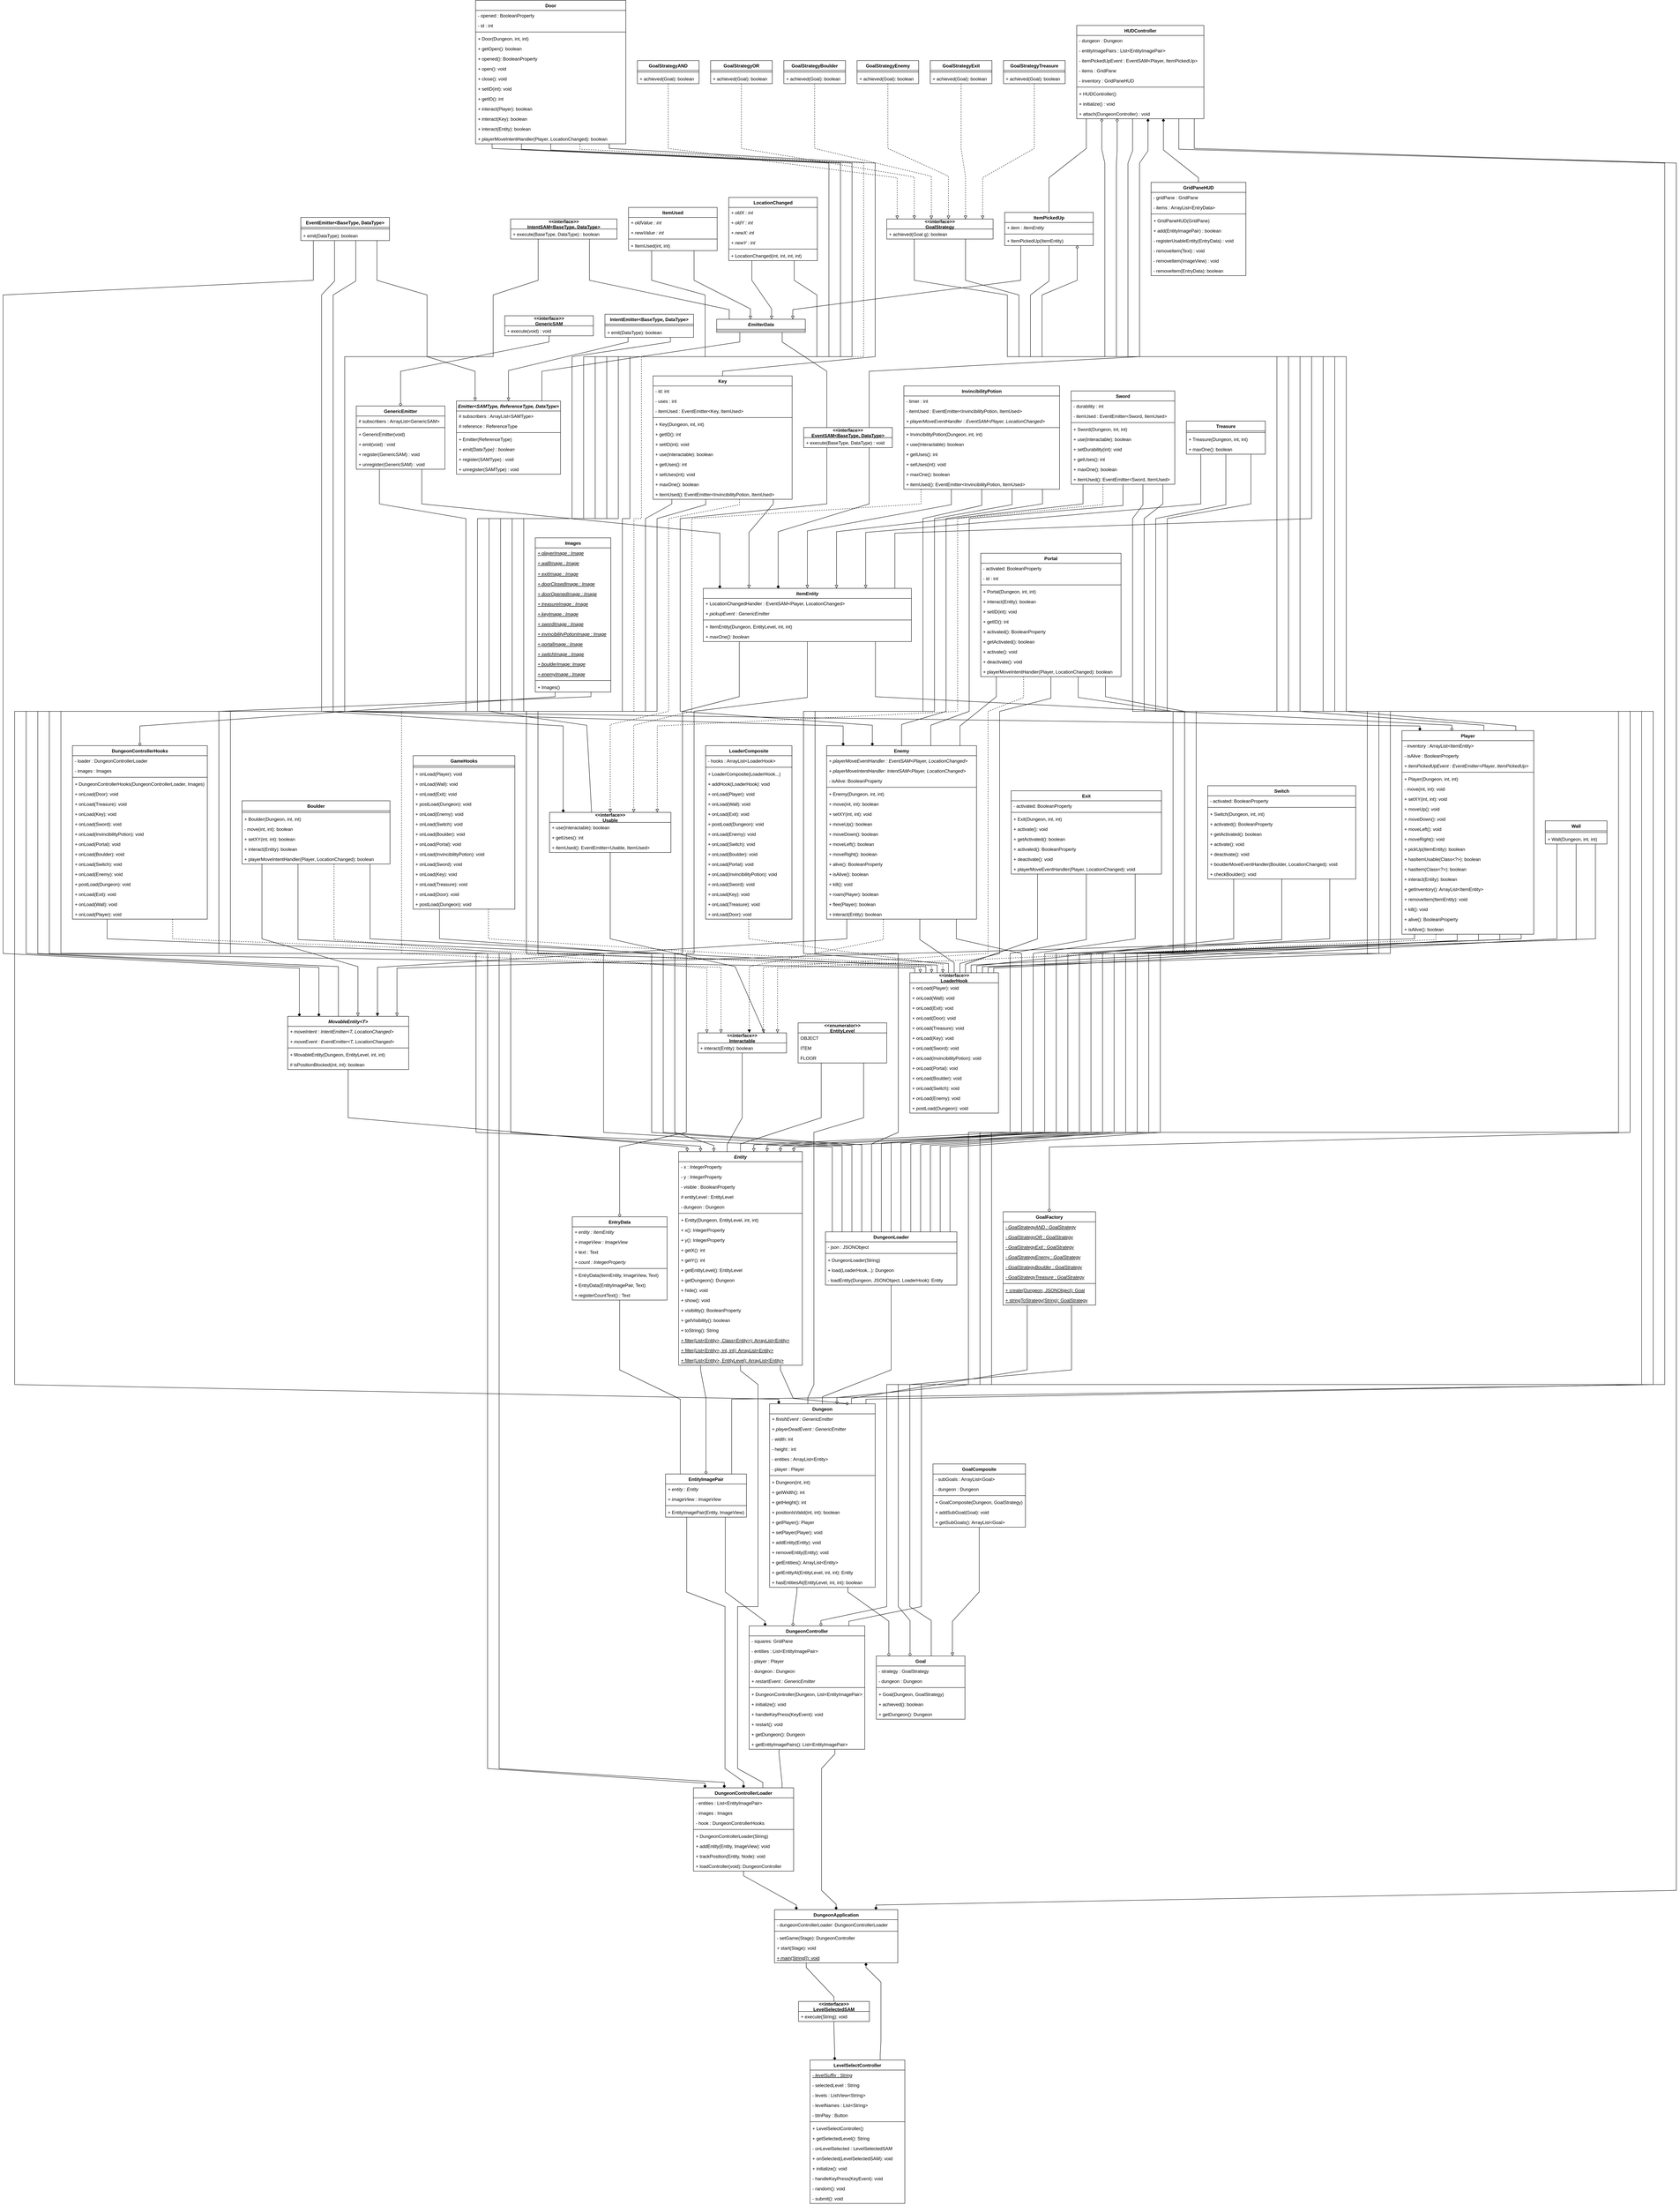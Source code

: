<mxfile version="11.3.0" type="device" pages="1"><diagram id="lcGpfe88f02T_f2Y4pdA" name="Page-1"><mxGraphModel dx="-126770" dy="5660" grid="1" gridSize="10" guides="1" tooltips="1" connect="1" arrows="1" fold="1" page="1" pageScale="1" pageWidth="850" pageHeight="1100" math="0" shadow="0"><root><mxCell id="0"/><mxCell id="1" parent="0"/><mxCell id="aOkjAvaU8dvho3UUXK8F-1" value="Emitter&lt;SAMType, ReferenceType, DataType&gt;" style="swimlane;fontStyle=3;align=center;verticalAlign=top;childLayout=stackLayout;horizontal=1;startSize=26;horizontalStack=0;resizeParent=1;resizeParentMax=0;resizeLast=0;collapsible=1;marginBottom=0;" parent="1" vertex="1"><mxGeometry x="139880.5" y="1039" width="270" height="190" as="geometry"/></mxCell><mxCell id="aOkjAvaU8dvho3UUXK8F-2" value="# subscribers : ArrayList&lt;SAMType&gt;" style="text;strokeColor=none;fillColor=none;align=left;verticalAlign=top;spacingLeft=4;spacingRight=4;overflow=hidden;rotatable=0;points=[[0,0.5],[1,0.5]];portConstraint=eastwest;" parent="aOkjAvaU8dvho3UUXK8F-1" vertex="1"><mxGeometry y="26" width="270" height="26" as="geometry"/></mxCell><mxCell id="aOkjAvaU8dvho3UUXK8F-5" value="# reference : ReferenceType" style="text;strokeColor=none;fillColor=none;align=left;verticalAlign=top;spacingLeft=4;spacingRight=4;overflow=hidden;rotatable=0;points=[[0,0.5],[1,0.5]];portConstraint=eastwest;" parent="aOkjAvaU8dvho3UUXK8F-1" vertex="1"><mxGeometry y="52" width="270" height="26" as="geometry"/></mxCell><mxCell id="aOkjAvaU8dvho3UUXK8F-3" value="" style="line;strokeWidth=1;fillColor=none;align=left;verticalAlign=middle;spacingTop=-1;spacingLeft=3;spacingRight=3;rotatable=0;labelPosition=right;points=[];portConstraint=eastwest;" parent="aOkjAvaU8dvho3UUXK8F-1" vertex="1"><mxGeometry y="78" width="270" height="8" as="geometry"/></mxCell><mxCell id="aOkjAvaU8dvho3UUXK8F-4" value="+ Emitter(ReferenceType)" style="text;strokeColor=none;fillColor=none;align=left;verticalAlign=top;spacingLeft=4;spacingRight=4;overflow=hidden;rotatable=0;points=[[0,0.5],[1,0.5]];portConstraint=eastwest;" parent="aOkjAvaU8dvho3UUXK8F-1" vertex="1"><mxGeometry y="86" width="270" height="26" as="geometry"/></mxCell><mxCell id="aOkjAvaU8dvho3UUXK8F-6" value="+ emit(DataType) : boolean" style="text;strokeColor=none;fillColor=none;align=left;verticalAlign=top;spacingLeft=4;spacingRight=4;overflow=hidden;rotatable=0;points=[[0,0.5],[1,0.5]];portConstraint=eastwest;fontStyle=2" parent="aOkjAvaU8dvho3UUXK8F-1" vertex="1"><mxGeometry y="112" width="270" height="26" as="geometry"/></mxCell><mxCell id="aOkjAvaU8dvho3UUXK8F-7" value="+ register(SAMType) : void" style="text;strokeColor=none;fillColor=none;align=left;verticalAlign=top;spacingLeft=4;spacingRight=4;overflow=hidden;rotatable=0;points=[[0,0.5],[1,0.5]];portConstraint=eastwest;" parent="aOkjAvaU8dvho3UUXK8F-1" vertex="1"><mxGeometry y="138" width="270" height="26" as="geometry"/></mxCell><mxCell id="aOkjAvaU8dvho3UUXK8F-8" value="+ unregister(SAMType) : void" style="text;strokeColor=none;fillColor=none;align=left;verticalAlign=top;spacingLeft=4;spacingRight=4;overflow=hidden;rotatable=0;points=[[0,0.5],[1,0.5]];portConstraint=eastwest;" parent="aOkjAvaU8dvho3UUXK8F-1" vertex="1"><mxGeometry y="164" width="270" height="26" as="geometry"/></mxCell><mxCell id="aOkjAvaU8dvho3UUXK8F-50" style="edgeStyle=orthogonalEdgeStyle;rounded=0;orthogonalLoop=1;jettySize=auto;html=1;endArrow=none;endFill=0;noEdgeStyle=1;orthogonal=1;" parent="1" source="aOkjAvaU8dvho3UUXK8F-9" target="aOkjAvaU8dvho3UUXK8F-1" edge="1"><mxGeometry relative="1" as="geometry"><Array as="points"><mxPoint x="140615.75" y="886"/><mxPoint x="140102.167" y="962"/></Array></mxGeometry></mxCell><mxCell id="aOkjAvaU8dvho3UUXK8F-51" style="edgeStyle=orthogonalEdgeStyle;rounded=0;orthogonalLoop=1;jettySize=auto;html=1;endArrow=none;endFill=0;noEdgeStyle=1;orthogonal=1;" parent="1" source="aOkjAvaU8dvho3UUXK8F-9" target="aOkjAvaU8dvho3UUXK8F-26" edge="1"><mxGeometry relative="1" as="geometry"><Array as="points"><mxPoint x="140725.75" y="886"/><mxPoint x="140841.5" y="962"/></Array></mxGeometry></mxCell><mxCell id="aOkjAvaU8dvho3UUXK8F-9" value="EmitterData" style="swimlane;fontStyle=3;align=center;verticalAlign=top;childLayout=stackLayout;horizontal=1;startSize=26;horizontalStack=0;resizeParent=1;resizeParentMax=0;resizeLast=0;collapsible=1;marginBottom=0;" parent="1" vertex="1"><mxGeometry x="140555.75" y="827" width="230" height="34" as="geometry"/></mxCell><mxCell id="aOkjAvaU8dvho3UUXK8F-12" value="" style="line;strokeWidth=1;fillColor=none;align=left;verticalAlign=middle;spacingTop=-1;spacingLeft=3;spacingRight=3;rotatable=0;labelPosition=right;points=[];portConstraint=eastwest;" parent="aOkjAvaU8dvho3UUXK8F-9" vertex="1"><mxGeometry y="26" width="230" height="8" as="geometry"/></mxCell><mxCell id="aOkjAvaU8dvho3UUXK8F-25" style="edgeStyle=orthogonalEdgeStyle;rounded=0;orthogonalLoop=1;jettySize=auto;html=1;endArrow=block;endFill=0;noEdgeStyle=1;orthogonal=1;" parent="1" source="aOkjAvaU8dvho3UUXK8F-17" target="aOkjAvaU8dvho3UUXK8F-1" edge="1"><mxGeometry relative="1" as="geometry"><Array as="points"><mxPoint x="139674.115" y="726"/><mxPoint x="139804.115" y="764"/><mxPoint x="139804.115" y="924"/><mxPoint x="139928.833" y="962"/></Array></mxGeometry></mxCell><mxCell id="aOkjAvaU8dvho3UUXK8F-551" style="edgeStyle=orthogonalEdgeStyle;rounded=0;orthogonalLoop=1;jettySize=auto;html=1;endArrow=diamond;endFill=1;noEdgeStyle=1;orthogonal=1;" parent="1" source="aOkjAvaU8dvho3UUXK8F-17" target="aOkjAvaU8dvho3UUXK8F-237" edge="1"><mxGeometry relative="1" as="geometry"><Array as="points"><mxPoint x="139509.115" y="726"/><mxPoint x="138704" y="764"/><mxPoint x="138704" y="924"/><mxPoint x="138704" y="924"/><mxPoint x="138704" y="1344"/><mxPoint x="138704" y="1344"/><mxPoint x="138704" y="1844"/><mxPoint x="138704" y="1844"/><mxPoint x="138704" y="2472"/><mxPoint x="139472.833" y="2510"/></Array></mxGeometry></mxCell><mxCell id="aOkjAvaU8dvho3UUXK8F-568" style="edgeStyle=orthogonalEdgeStyle;rounded=0;orthogonalLoop=1;jettySize=auto;html=1;endArrow=diamond;endFill=1;noEdgeStyle=1;orthogonal=1;" parent="1" source="aOkjAvaU8dvho3UUXK8F-17" target="aOkjAvaU8dvho3UUXK8F-243" edge="1"><mxGeometry relative="1" as="geometry"><Array as="points"><mxPoint x="139564.115" y="728"/><mxPoint x="139530.5" y="764"/><mxPoint x="139530.5" y="924"/><mxPoint x="139530.5" y="924"/><mxPoint x="139530.5" y="1344"/><mxPoint x="139530.5" y="1344"/><mxPoint x="139530.5" y="1844"/><mxPoint x="140157.5" y="1882"/></Array></mxGeometry></mxCell><mxCell id="GoAjSRDuSU9a408sImqa-2" style="edgeStyle=orthogonalEdgeStyle;rounded=0;orthogonalLoop=1;jettySize=auto;html=1;endArrow=diamond;endFill=1;noEdgeStyle=1;orthogonal=1;" edge="1" parent="1" source="aOkjAvaU8dvho3UUXK8F-17" target="aOkjAvaU8dvho3UUXK8F-397"><mxGeometry relative="1" as="geometry"><Array as="points"><mxPoint x="139619.115" y="728"/><mxPoint x="139560.5" y="764"/><mxPoint x="139560.5" y="924"/><mxPoint x="139560.5" y="924"/><mxPoint x="139560.5" y="1344"/><mxPoint x="139560.5" y="1344"/><mxPoint x="139560.5" y="1844"/><mxPoint x="142380.5" y="1882"/></Array></mxGeometry></mxCell><mxCell id="aOkjAvaU8dvho3UUXK8F-17" value="EventEmitter&lt;BaseType, DataType&gt;" style="swimlane;fontStyle=1;align=center;verticalAlign=top;childLayout=stackLayout;horizontal=1;startSize=26;horizontalStack=0;resizeParent=1;resizeParentMax=0;resizeLast=0;collapsible=1;marginBottom=0;" parent="1" vertex="1"><mxGeometry x="139476.615" y="563" width="230" height="60" as="geometry"/></mxCell><mxCell id="aOkjAvaU8dvho3UUXK8F-20" value="" style="line;strokeWidth=1;fillColor=none;align=left;verticalAlign=middle;spacingTop=-1;spacingLeft=3;spacingRight=3;rotatable=0;labelPosition=right;points=[];portConstraint=eastwest;" parent="aOkjAvaU8dvho3UUXK8F-17" vertex="1"><mxGeometry y="26" width="230" height="8" as="geometry"/></mxCell><mxCell id="aOkjAvaU8dvho3UUXK8F-21" value="+ emit(DataType): boolean" style="text;strokeColor=none;fillColor=none;align=left;verticalAlign=top;spacingLeft=4;spacingRight=4;overflow=hidden;rotatable=0;points=[[0,0.5],[1,0.5]];portConstraint=eastwest;" parent="aOkjAvaU8dvho3UUXK8F-17" vertex="1"><mxGeometry y="34" width="230" height="26" as="geometry"/></mxCell><mxCell id="aOkjAvaU8dvho3UUXK8F-557" style="edgeStyle=orthogonalEdgeStyle;rounded=0;orthogonalLoop=1;jettySize=auto;html=1;endArrow=diamond;endFill=1;noEdgeStyle=1;orthogonal=1;" parent="1" source="aOkjAvaU8dvho3UUXK8F-26" target="aOkjAvaU8dvho3UUXK8F-225" edge="1"><mxGeometry relative="1" as="geometry"><Array as="points"><mxPoint x="140951.5" y="1306"/><mxPoint x="140715.286" y="1378"/></Array></mxGeometry></mxCell><mxCell id="GoAjSRDuSU9a408sImqa-84" style="edgeStyle=orthogonalEdgeStyle;rounded=0;orthogonalLoop=1;jettySize=auto;html=1;startArrow=none;startFill=0;endArrow=diamond;endFill=1;noEdgeStyle=1;orthogonal=1;" edge="1" parent="1" source="aOkjAvaU8dvho3UUXK8F-26" target="aOkjAvaU8dvho3UUXK8F-321"><mxGeometry relative="1" as="geometry"><Array as="points"><mxPoint x="140841.5" y="1306"/><mxPoint x="140461" y="1344"/><mxPoint x="140461" y="1844"/><mxPoint x="140959.7" y="1880"/></Array></mxGeometry></mxCell><mxCell id="aOkjAvaU8dvho3UUXK8F-26" value="&lt;&lt;interface&gt;&gt;&#10;EventSAM&lt;BaseType, DataType&gt;" style="swimlane;fontStyle=1;align=center;verticalAlign=middle;childLayout=stackLayout;horizontal=1;startSize=26;horizontalStack=0;resizeParent=1;resizeParentMax=0;resizeLast=0;collapsible=1;marginBottom=0;spacingBottom=0;" parent="1" vertex="1"><mxGeometry x="140781.5" y="1108" width="230" height="52" as="geometry"/></mxCell><mxCell id="aOkjAvaU8dvho3UUXK8F-28" value="+ execute(BaseType, DataType) : void" style="text;strokeColor=none;fillColor=none;align=left;verticalAlign=top;spacingLeft=4;spacingRight=4;overflow=hidden;rotatable=0;points=[[0,0.5],[1,0.5]];portConstraint=eastwest;" parent="aOkjAvaU8dvho3UUXK8F-26" vertex="1"><mxGeometry y="26" width="230" height="26" as="geometry"/></mxCell><mxCell id="aOkjAvaU8dvho3UUXK8F-482" style="edgeStyle=orthogonalEdgeStyle;rounded=0;orthogonalLoop=1;jettySize=auto;html=1;endArrow=diamond;endFill=1;noEdgeStyle=1;orthogonal=1;" parent="1" source="aOkjAvaU8dvho3UUXK8F-33" target="aOkjAvaU8dvho3UUXK8F-113" edge="1"><mxGeometry relative="1" as="geometry"><Array as="points"><mxPoint x="139680.5" y="1306"/><mxPoint x="139905" y="1344"/><mxPoint x="139905" y="1844"/><mxPoint x="138734" y="1844"/><mxPoint x="138734" y="2472"/><mxPoint x="138734" y="2472"/><mxPoint x="138734" y="2936"/><mxPoint x="138734" y="2936"/><mxPoint x="138734" y="3590"/><mxPoint x="140716.857" y="3628"/></Array></mxGeometry></mxCell><mxCell id="aOkjAvaU8dvho3UUXK8F-556" style="edgeStyle=orthogonalEdgeStyle;rounded=0;orthogonalLoop=1;jettySize=auto;html=1;endArrow=diamond;endFill=1;noEdgeStyle=1;orthogonal=1;" parent="1" source="aOkjAvaU8dvho3UUXK8F-33" target="aOkjAvaU8dvho3UUXK8F-225" edge="1"><mxGeometry relative="1" as="geometry"><Array as="points"><mxPoint x="139790.5" y="1306"/><mxPoint x="140563.857" y="1382"/></Array></mxGeometry></mxCell><mxCell id="aOkjAvaU8dvho3UUXK8F-33" value="GenericEmitter" style="swimlane;fontStyle=1;align=center;verticalAlign=top;childLayout=stackLayout;horizontal=1;startSize=26;horizontalStack=0;resizeParent=1;resizeParentMax=0;resizeLast=0;collapsible=1;marginBottom=0;" parent="1" vertex="1"><mxGeometry x="139620.5" y="1052" width="230" height="164" as="geometry"/></mxCell><mxCell id="aOkjAvaU8dvho3UUXK8F-34" value="# subscribers : ArrayList&lt;GenericSAM&gt;" style="text;strokeColor=none;fillColor=none;align=left;verticalAlign=top;spacingLeft=4;spacingRight=4;overflow=hidden;rotatable=0;points=[[0,0.5],[1,0.5]];portConstraint=eastwest;" parent="aOkjAvaU8dvho3UUXK8F-33" vertex="1"><mxGeometry y="26" width="230" height="26" as="geometry"/></mxCell><mxCell id="aOkjAvaU8dvho3UUXK8F-36" value="" style="line;strokeWidth=1;fillColor=none;align=left;verticalAlign=middle;spacingTop=-1;spacingLeft=3;spacingRight=3;rotatable=0;labelPosition=right;points=[];portConstraint=eastwest;" parent="aOkjAvaU8dvho3UUXK8F-33" vertex="1"><mxGeometry y="52" width="230" height="8" as="geometry"/></mxCell><mxCell id="aOkjAvaU8dvho3UUXK8F-37" value="+ GenericEmitter(void)" style="text;strokeColor=none;fillColor=none;align=left;verticalAlign=top;spacingLeft=4;spacingRight=4;overflow=hidden;rotatable=0;points=[[0,0.5],[1,0.5]];portConstraint=eastwest;" parent="aOkjAvaU8dvho3UUXK8F-33" vertex="1"><mxGeometry y="60" width="230" height="26" as="geometry"/></mxCell><mxCell id="aOkjAvaU8dvho3UUXK8F-38" value="+ emit(void) : void" style="text;strokeColor=none;fillColor=none;align=left;verticalAlign=top;spacingLeft=4;spacingRight=4;overflow=hidden;rotatable=0;points=[[0,0.5],[1,0.5]];portConstraint=eastwest;" parent="aOkjAvaU8dvho3UUXK8F-33" vertex="1"><mxGeometry y="86" width="230" height="26" as="geometry"/></mxCell><mxCell id="aOkjAvaU8dvho3UUXK8F-39" value="+ register(GenericSAM) : void" style="text;strokeColor=none;fillColor=none;align=left;verticalAlign=top;spacingLeft=4;spacingRight=4;overflow=hidden;rotatable=0;points=[[0,0.5],[1,0.5]];portConstraint=eastwest;" parent="aOkjAvaU8dvho3UUXK8F-33" vertex="1"><mxGeometry y="112" width="230" height="26" as="geometry"/></mxCell><mxCell id="aOkjAvaU8dvho3UUXK8F-40" value="+ unregister(GenericSAM) : void" style="text;strokeColor=none;fillColor=none;align=left;verticalAlign=top;spacingLeft=4;spacingRight=4;overflow=hidden;rotatable=0;points=[[0,0.5],[1,0.5]];portConstraint=eastwest;" parent="aOkjAvaU8dvho3UUXK8F-33" vertex="1"><mxGeometry y="138" width="230" height="26" as="geometry"/></mxCell><mxCell id="aOkjAvaU8dvho3UUXK8F-53" style="edgeStyle=orthogonalEdgeStyle;rounded=0;orthogonalLoop=1;jettySize=auto;html=1;endArrow=diamond;endFill=0;noEdgeStyle=1;orthogonal=1;" parent="1" source="aOkjAvaU8dvho3UUXK8F-41" target="aOkjAvaU8dvho3UUXK8F-33" edge="1"><mxGeometry relative="1" as="geometry"><Array as="points"><mxPoint x="140120.75" y="886"/><mxPoint x="139735.5" y="962"/></Array></mxGeometry></mxCell><mxCell id="aOkjAvaU8dvho3UUXK8F-41" value="&lt;&lt;interface&gt;&gt;&#10;GenericSAM" style="swimlane;fontStyle=1;align=center;verticalAlign=middle;childLayout=stackLayout;horizontal=1;startSize=26;horizontalStack=0;resizeParent=1;resizeParentMax=0;resizeLast=0;collapsible=1;marginBottom=0;spacingBottom=0;" parent="1" vertex="1"><mxGeometry x="140005.75" y="818" width="230" height="52" as="geometry"/></mxCell><mxCell id="aOkjAvaU8dvho3UUXK8F-42" value="+ execute(void) : void" style="text;strokeColor=none;fillColor=none;align=left;verticalAlign=top;spacingLeft=4;spacingRight=4;overflow=hidden;rotatable=0;points=[[0,0.5],[1,0.5]];portConstraint=eastwest;" parent="aOkjAvaU8dvho3UUXK8F-41" vertex="1"><mxGeometry y="26" width="230" height="26" as="geometry"/></mxCell><mxCell id="aOkjAvaU8dvho3UUXK8F-49" style="edgeStyle=orthogonalEdgeStyle;rounded=0;orthogonalLoop=1;jettySize=auto;html=1;endArrow=block;endFill=0;noEdgeStyle=1;orthogonal=1;" parent="1" source="aOkjAvaU8dvho3UUXK8F-43" target="aOkjAvaU8dvho3UUXK8F-1" edge="1"><mxGeometry relative="1" as="geometry"><Array as="points"><mxPoint x="140325.75" y="886"/><mxPoint x="140015.5" y="960"/></Array></mxGeometry></mxCell><mxCell id="aOkjAvaU8dvho3UUXK8F-552" style="edgeStyle=orthogonalEdgeStyle;rounded=0;orthogonalLoop=1;jettySize=auto;html=1;endArrow=diamond;endFill=1;noEdgeStyle=1;orthogonal=1;" parent="1" source="aOkjAvaU8dvho3UUXK8F-43" target="aOkjAvaU8dvho3UUXK8F-237" edge="1"><mxGeometry relative="1" as="geometry"><Array as="points"><mxPoint x="140435.75" y="886"/><mxPoint x="140180.5" y="924"/><mxPoint x="140180.5" y="1344"/><mxPoint x="139935" y="1344"/><mxPoint x="139935" y="1844"/><mxPoint x="138764" y="1844"/><mxPoint x="138764" y="2472"/><mxPoint x="139523.5" y="2508"/></Array></mxGeometry></mxCell><mxCell id="aOkjAvaU8dvho3UUXK8F-43" value="IntentEmitter&lt;BaseType, DataType&gt;" style="swimlane;fontStyle=1;align=center;verticalAlign=top;childLayout=stackLayout;horizontal=1;startSize=26;horizontalStack=0;resizeParent=1;resizeParentMax=0;resizeLast=0;collapsible=1;marginBottom=0;" parent="1" vertex="1"><mxGeometry x="140265.75" y="814" width="230" height="60" as="geometry"/></mxCell><mxCell id="aOkjAvaU8dvho3UUXK8F-44" value="" style="line;strokeWidth=1;fillColor=none;align=left;verticalAlign=middle;spacingTop=-1;spacingLeft=3;spacingRight=3;rotatable=0;labelPosition=right;points=[];portConstraint=eastwest;" parent="aOkjAvaU8dvho3UUXK8F-43" vertex="1"><mxGeometry y="26" width="230" height="8" as="geometry"/></mxCell><mxCell id="aOkjAvaU8dvho3UUXK8F-45" value="+ emit(DataType): boolean" style="text;strokeColor=none;fillColor=none;align=left;verticalAlign=top;spacingLeft=4;spacingRight=4;overflow=hidden;rotatable=0;points=[[0,0.5],[1,0.5]];portConstraint=eastwest;" parent="aOkjAvaU8dvho3UUXK8F-43" vertex="1"><mxGeometry y="34" width="230" height="26" as="geometry"/></mxCell><mxCell id="aOkjAvaU8dvho3UUXK8F-52" style="edgeStyle=orthogonalEdgeStyle;rounded=0;orthogonalLoop=1;jettySize=auto;html=1;endArrow=none;endFill=0;noEdgeStyle=1;orthogonal=1;" parent="1" source="aOkjAvaU8dvho3UUXK8F-46" target="aOkjAvaU8dvho3UUXK8F-9" edge="1"><mxGeometry relative="1" as="geometry"><Array as="points"><mxPoint x="140225.5" y="726"/><mxPoint x="140588.25" y="802"/></Array></mxGeometry></mxCell><mxCell id="GoAjSRDuSU9a408sImqa-85" style="edgeStyle=orthogonalEdgeStyle;rounded=0;orthogonalLoop=1;jettySize=auto;html=1;startArrow=none;startFill=0;endArrow=diamond;endFill=1;noEdgeStyle=1;orthogonal=1;" edge="1" parent="1" source="aOkjAvaU8dvho3UUXK8F-46" target="aOkjAvaU8dvho3UUXK8F-321"><mxGeometry relative="1" as="geometry"><Array as="points"><mxPoint x="140092.5" y="726"/><mxPoint x="139975.75" y="764"/><mxPoint x="139975.75" y="924"/><mxPoint x="139590.5" y="924"/><mxPoint x="139590.5" y="1344"/><mxPoint x="139590.5" y="1344"/><mxPoint x="139590.5" y="1844"/><mxPoint x="140883.9" y="1882"/></Array></mxGeometry></mxCell><mxCell id="aOkjAvaU8dvho3UUXK8F-46" value="&lt;&lt;interface&gt;&gt;&#10;IntentSAM&lt;BaseType, DataType&gt;" style="swimlane;fontStyle=1;align=center;verticalAlign=middle;childLayout=stackLayout;horizontal=1;startSize=26;horizontalStack=0;resizeParent=1;resizeParentMax=0;resizeLast=0;collapsible=1;marginBottom=0;spacingBottom=0;" parent="1" vertex="1"><mxGeometry x="140021" y="567" width="276" height="52" as="geometry"/></mxCell><mxCell id="aOkjAvaU8dvho3UUXK8F-47" value="+ execute(BaseType, DataType) : boolean" style="text;strokeColor=none;fillColor=none;align=left;verticalAlign=top;spacingLeft=4;spacingRight=4;overflow=hidden;rotatable=0;points=[[0,0.5],[1,0.5]];portConstraint=eastwest;" parent="aOkjAvaU8dvho3UUXK8F-46" vertex="1"><mxGeometry y="26" width="276" height="26" as="geometry"/></mxCell><mxCell id="aOkjAvaU8dvho3UUXK8F-62" style="edgeStyle=orthogonalEdgeStyle;rounded=0;orthogonalLoop=1;jettySize=auto;html=1;endArrow=block;endFill=0;noEdgeStyle=1;orthogonal=1;" parent="1" source="aOkjAvaU8dvho3UUXK8F-54" target="aOkjAvaU8dvho3UUXK8F-9" edge="1"><mxGeometry relative="1" as="geometry"><Array as="points"><mxPoint x="140497" y="726"/><mxPoint x="140643.25" y="800"/></Array></mxGeometry></mxCell><mxCell id="aOkjAvaU8dvho3UUXK8F-569" style="edgeStyle=orthogonalEdgeStyle;rounded=0;orthogonalLoop=1;jettySize=auto;html=1;entryX=0.348;entryY=0.072;entryDx=0;entryDy=0;entryPerimeter=0;endArrow=none;endFill=0;noEdgeStyle=1;orthogonal=1;" parent="1" source="aOkjAvaU8dvho3UUXK8F-54" target="aOkjAvaU8dvho3UUXK8F-243" edge="1"><mxGeometry relative="1" as="geometry"><Array as="points"><mxPoint x="140387" y="726"/><mxPoint x="140525.75" y="764"/><mxPoint x="140525.75" y="924"/><mxPoint x="140210.5" y="924"/><mxPoint x="140210.5" y="1344"/><mxPoint x="139965" y="1344"/><mxPoint x="139965" y="1844"/><mxPoint x="140218.5" y="1880"/></Array></mxGeometry></mxCell><mxCell id="aOkjAvaU8dvho3UUXK8F-54" value="ItemUsed" style="swimlane;fontStyle=1;align=center;verticalAlign=top;childLayout=stackLayout;horizontal=1;startSize=26;horizontalStack=0;resizeParent=1;resizeParentMax=0;resizeLast=0;collapsible=1;marginBottom=0;" parent="1" vertex="1"><mxGeometry x="140327" y="537" width="230" height="112" as="geometry"/></mxCell><mxCell id="aOkjAvaU8dvho3UUXK8F-55" value="+ oldValue : int" style="text;strokeColor=none;fillColor=none;align=left;verticalAlign=top;spacingLeft=4;spacingRight=4;overflow=hidden;rotatable=0;points=[[0,0.5],[1,0.5]];portConstraint=eastwest;fontStyle=2" parent="aOkjAvaU8dvho3UUXK8F-54" vertex="1"><mxGeometry y="26" width="230" height="26" as="geometry"/></mxCell><mxCell id="aOkjAvaU8dvho3UUXK8F-61" value="+ newValue : int" style="text;strokeColor=none;fillColor=none;align=left;verticalAlign=top;spacingLeft=4;spacingRight=4;overflow=hidden;rotatable=0;points=[[0,0.5],[1,0.5]];portConstraint=eastwest;fontStyle=2" parent="aOkjAvaU8dvho3UUXK8F-54" vertex="1"><mxGeometry y="52" width="230" height="26" as="geometry"/></mxCell><mxCell id="aOkjAvaU8dvho3UUXK8F-56" value="" style="line;strokeWidth=1;fillColor=none;align=left;verticalAlign=middle;spacingTop=-1;spacingLeft=3;spacingRight=3;rotatable=0;labelPosition=right;points=[];portConstraint=eastwest;" parent="aOkjAvaU8dvho3UUXK8F-54" vertex="1"><mxGeometry y="78" width="230" height="8" as="geometry"/></mxCell><mxCell id="aOkjAvaU8dvho3UUXK8F-57" value="+ ItemUsed(int, int)" style="text;strokeColor=none;fillColor=none;align=left;verticalAlign=top;spacingLeft=4;spacingRight=4;overflow=hidden;rotatable=0;points=[[0,0.5],[1,0.5]];portConstraint=eastwest;" parent="aOkjAvaU8dvho3UUXK8F-54" vertex="1"><mxGeometry y="86" width="230" height="26" as="geometry"/></mxCell><mxCell id="aOkjAvaU8dvho3UUXK8F-72" style="edgeStyle=orthogonalEdgeStyle;rounded=0;orthogonalLoop=1;jettySize=auto;html=1;endArrow=block;endFill=0;noEdgeStyle=1;orthogonal=1;" parent="1" source="aOkjAvaU8dvho3UUXK8F-63" target="aOkjAvaU8dvho3UUXK8F-9" edge="1"><mxGeometry relative="1" as="geometry"><Array as="points"><mxPoint x="140647" y="726"/><mxPoint x="140698.25" y="800"/></Array></mxGeometry></mxCell><mxCell id="aOkjAvaU8dvho3UUXK8F-553" style="edgeStyle=orthogonalEdgeStyle;rounded=0;orthogonalLoop=1;jettySize=auto;html=1;endArrow=none;endFill=0;noEdgeStyle=1;orthogonal=1;" parent="1" source="aOkjAvaU8dvho3UUXK8F-63" target="aOkjAvaU8dvho3UUXK8F-237" edge="1"><mxGeometry relative="1" as="geometry"><Array as="points"><mxPoint x="140757" y="726"/><mxPoint x="140815.75" y="764"/><mxPoint x="140815.75" y="924"/><mxPoint x="140240.5" y="924"/><mxPoint x="140240.5" y="1344"/><mxPoint x="139995" y="1344"/><mxPoint x="139995" y="1844"/><mxPoint x="138794" y="1844"/><mxPoint x="138794" y="2472"/><mxPoint x="139574.167" y="2506"/></Array></mxGeometry></mxCell><mxCell id="aOkjAvaU8dvho3UUXK8F-63" value="LocationChanged" style="swimlane;fontStyle=1;align=center;verticalAlign=top;childLayout=stackLayout;horizontal=1;startSize=26;horizontalStack=0;resizeParent=1;resizeParentMax=0;resizeLast=0;collapsible=1;marginBottom=0;" parent="1" vertex="1"><mxGeometry x="140587" y="511" width="230" height="164" as="geometry"/></mxCell><mxCell id="aOkjAvaU8dvho3UUXK8F-64" value="+ oldX : int" style="text;strokeColor=none;fillColor=none;align=left;verticalAlign=top;spacingLeft=4;spacingRight=4;overflow=hidden;rotatable=0;points=[[0,0.5],[1,0.5]];portConstraint=eastwest;fontStyle=2" parent="aOkjAvaU8dvho3UUXK8F-63" vertex="1"><mxGeometry y="26" width="230" height="26" as="geometry"/></mxCell><mxCell id="aOkjAvaU8dvho3UUXK8F-71" value="+ oldY : int" style="text;strokeColor=none;fillColor=none;align=left;verticalAlign=top;spacingLeft=4;spacingRight=4;overflow=hidden;rotatable=0;points=[[0,0.5],[1,0.5]];portConstraint=eastwest;fontStyle=2" parent="aOkjAvaU8dvho3UUXK8F-63" vertex="1"><mxGeometry y="52" width="230" height="26" as="geometry"/></mxCell><mxCell id="aOkjAvaU8dvho3UUXK8F-70" value="+ newX: int" style="text;strokeColor=none;fillColor=none;align=left;verticalAlign=top;spacingLeft=4;spacingRight=4;overflow=hidden;rotatable=0;points=[[0,0.5],[1,0.5]];portConstraint=eastwest;fontStyle=2" parent="aOkjAvaU8dvho3UUXK8F-63" vertex="1"><mxGeometry y="78" width="230" height="26" as="geometry"/></mxCell><mxCell id="aOkjAvaU8dvho3UUXK8F-69" value="+ newY : int" style="text;strokeColor=none;fillColor=none;align=left;verticalAlign=top;spacingLeft=4;spacingRight=4;overflow=hidden;rotatable=0;points=[[0,0.5],[1,0.5]];portConstraint=eastwest;fontStyle=2" parent="aOkjAvaU8dvho3UUXK8F-63" vertex="1"><mxGeometry y="104" width="230" height="26" as="geometry"/></mxCell><mxCell id="aOkjAvaU8dvho3UUXK8F-66" value="" style="line;strokeWidth=1;fillColor=none;align=left;verticalAlign=middle;spacingTop=-1;spacingLeft=3;spacingRight=3;rotatable=0;labelPosition=right;points=[];portConstraint=eastwest;" parent="aOkjAvaU8dvho3UUXK8F-63" vertex="1"><mxGeometry y="130" width="230" height="8" as="geometry"/></mxCell><mxCell id="aOkjAvaU8dvho3UUXK8F-67" value="+ LocationChanged(int, int, int, int)" style="text;strokeColor=none;fillColor=none;align=left;verticalAlign=top;spacingLeft=4;spacingRight=4;overflow=hidden;rotatable=0;points=[[0,0.5],[1,0.5]];portConstraint=eastwest;" parent="aOkjAvaU8dvho3UUXK8F-63" vertex="1"><mxGeometry y="138" width="230" height="26" as="geometry"/></mxCell><mxCell id="aOkjAvaU8dvho3UUXK8F-597" style="edgeStyle=orthogonalEdgeStyle;rounded=0;orthogonalLoop=1;jettySize=auto;html=1;endArrow=none;endFill=0;noEdgeStyle=1;orthogonal=1;" parent="1" source="aOkjAvaU8dvho3UUXK8F-73" target="aOkjAvaU8dvho3UUXK8F-217" edge="1"><mxGeometry relative="1" as="geometry"><Array as="points"><mxPoint x="140788.22" y="5102"/><mxPoint x="140860" y="5178"/></Array></mxGeometry></mxCell><mxCell id="aOkjAvaU8dvho3UUXK8F-73" value="DungeonApplication" style="swimlane;fontStyle=1;align=center;verticalAlign=top;childLayout=stackLayout;horizontal=1;startSize=26;horizontalStack=0;resizeParent=1;resizeParentMax=0;resizeLast=0;collapsible=1;marginBottom=0;" parent="1" vertex="1"><mxGeometry x="140705.72" y="4952" width="320" height="138" as="geometry"/></mxCell><mxCell id="aOkjAvaU8dvho3UUXK8F-74" value="- dungeonControllerLoader: DungeonControllerLoader" style="text;strokeColor=none;fillColor=none;align=left;verticalAlign=top;spacingLeft=4;spacingRight=4;overflow=hidden;rotatable=0;points=[[0,0.5],[1,0.5]];portConstraint=eastwest;" parent="aOkjAvaU8dvho3UUXK8F-73" vertex="1"><mxGeometry y="26" width="320" height="26" as="geometry"/></mxCell><mxCell id="aOkjAvaU8dvho3UUXK8F-75" value="" style="line;strokeWidth=1;fillColor=none;align=left;verticalAlign=middle;spacingTop=-1;spacingLeft=3;spacingRight=3;rotatable=0;labelPosition=right;points=[];portConstraint=eastwest;" parent="aOkjAvaU8dvho3UUXK8F-73" vertex="1"><mxGeometry y="52" width="320" height="8" as="geometry"/></mxCell><mxCell id="aOkjAvaU8dvho3UUXK8F-103" value="- setGame(Stage): DungeonController" style="text;strokeColor=none;fillColor=none;align=left;verticalAlign=top;spacingLeft=4;spacingRight=4;overflow=hidden;rotatable=0;points=[[0,0.5],[1,0.5]];portConstraint=eastwest;" parent="aOkjAvaU8dvho3UUXK8F-73" vertex="1"><mxGeometry y="60" width="320" height="26" as="geometry"/></mxCell><mxCell id="aOkjAvaU8dvho3UUXK8F-76" value="+ start(Stage): void" style="text;strokeColor=none;fillColor=none;align=left;verticalAlign=top;spacingLeft=4;spacingRight=4;overflow=hidden;rotatable=0;points=[[0,0.5],[1,0.5]];portConstraint=eastwest;" parent="aOkjAvaU8dvho3UUXK8F-73" vertex="1"><mxGeometry y="86" width="320" height="26" as="geometry"/></mxCell><mxCell id="aOkjAvaU8dvho3UUXK8F-104" value="+ main(String[]): void" style="text;strokeColor=none;fillColor=none;align=left;verticalAlign=top;spacingLeft=4;spacingRight=4;overflow=hidden;rotatable=0;points=[[0,0.5],[1,0.5]];portConstraint=eastwest;fontStyle=4" parent="aOkjAvaU8dvho3UUXK8F-73" vertex="1"><mxGeometry y="112" width="320" height="26" as="geometry"/></mxCell><mxCell id="aOkjAvaU8dvho3UUXK8F-586" style="edgeStyle=orthogonalEdgeStyle;rounded=0;orthogonalLoop=1;jettySize=auto;html=1;endArrow=diamond;endFill=1;noEdgeStyle=1;orthogonal=1;" parent="1" source="aOkjAvaU8dvho3UUXK8F-77" target="aOkjAvaU8dvho3UUXK8F-73" edge="1"><mxGeometry relative="1" as="geometry"><Array as="points"><mxPoint x="140862.5" y="4548"/><mxPoint x="140827.86" y="4586"/><mxPoint x="140827.86" y="4902"/><mxPoint x="140865.72" y="4938"/></Array></mxGeometry></mxCell><mxCell id="aOkjAvaU8dvho3UUXK8F-589" style="edgeStyle=orthogonalEdgeStyle;rounded=0;orthogonalLoop=1;jettySize=auto;html=1;endArrow=none;endFill=0;noEdgeStyle=1;orthogonal=1;" parent="1" source="aOkjAvaU8dvho3UUXK8F-77" target="aOkjAvaU8dvho3UUXK8F-85" edge="1"><mxGeometry relative="1" as="geometry"><Array as="points"><mxPoint x="140717.5" y="4548"/><mxPoint x="140725.427" y="4624"/></Array></mxGeometry></mxCell><mxCell id="aOkjAvaU8dvho3UUXK8F-77" value="DungeonController" style="swimlane;fontStyle=1;align=center;verticalAlign=top;childLayout=stackLayout;horizontal=1;startSize=26;horizontalStack=0;resizeParent=1;resizeParentMax=0;resizeLast=0;collapsible=1;marginBottom=0;" parent="1" vertex="1"><mxGeometry x="140640" y="4216" width="300" height="320" as="geometry"/></mxCell><mxCell id="aOkjAvaU8dvho3UUXK8F-78" value="- squares: GridPane" style="text;strokeColor=none;fillColor=none;align=left;verticalAlign=top;spacingLeft=4;spacingRight=4;overflow=hidden;rotatable=0;points=[[0,0.5],[1,0.5]];portConstraint=eastwest;" parent="aOkjAvaU8dvho3UUXK8F-77" vertex="1"><mxGeometry y="26" width="300" height="26" as="geometry"/></mxCell><mxCell id="aOkjAvaU8dvho3UUXK8F-105" value="- entities : List&lt;EntityImagePair&gt;" style="text;strokeColor=none;fillColor=none;align=left;verticalAlign=top;spacingLeft=4;spacingRight=4;overflow=hidden;rotatable=0;points=[[0,0.5],[1,0.5]];portConstraint=eastwest;" parent="aOkjAvaU8dvho3UUXK8F-77" vertex="1"><mxGeometry y="52" width="300" height="26" as="geometry"/></mxCell><mxCell id="aOkjAvaU8dvho3UUXK8F-108" value="- player : Player" style="text;strokeColor=none;fillColor=none;align=left;verticalAlign=top;spacingLeft=4;spacingRight=4;overflow=hidden;rotatable=0;points=[[0,0.5],[1,0.5]];portConstraint=eastwest;" parent="aOkjAvaU8dvho3UUXK8F-77" vertex="1"><mxGeometry y="78" width="300" height="26" as="geometry"/></mxCell><mxCell id="aOkjAvaU8dvho3UUXK8F-106" value="- dungeon : Dungeon" style="text;strokeColor=none;fillColor=none;align=left;verticalAlign=top;spacingLeft=4;spacingRight=4;overflow=hidden;rotatable=0;points=[[0,0.5],[1,0.5]];portConstraint=eastwest;" parent="aOkjAvaU8dvho3UUXK8F-77" vertex="1"><mxGeometry y="104" width="300" height="26" as="geometry"/></mxCell><mxCell id="aOkjAvaU8dvho3UUXK8F-107" value="+ restartEvent : GenericEmitter" style="text;strokeColor=none;fillColor=none;align=left;verticalAlign=top;spacingLeft=4;spacingRight=4;overflow=hidden;rotatable=0;points=[[0,0.5],[1,0.5]];portConstraint=eastwest;fontStyle=2" parent="aOkjAvaU8dvho3UUXK8F-77" vertex="1"><mxGeometry y="130" width="300" height="26" as="geometry"/></mxCell><mxCell id="aOkjAvaU8dvho3UUXK8F-79" value="" style="line;strokeWidth=1;fillColor=none;align=left;verticalAlign=middle;spacingTop=-1;spacingLeft=3;spacingRight=3;rotatable=0;labelPosition=right;points=[];portConstraint=eastwest;" parent="aOkjAvaU8dvho3UUXK8F-77" vertex="1"><mxGeometry y="156" width="300" height="8" as="geometry"/></mxCell><mxCell id="aOkjAvaU8dvho3UUXK8F-80" value="+ DungeonController(Dungeon, List&lt;EntityImagePair&gt;)" style="text;strokeColor=none;fillColor=none;align=left;verticalAlign=top;spacingLeft=4;spacingRight=4;overflow=hidden;rotatable=0;points=[[0,0.5],[1,0.5]];portConstraint=eastwest;" parent="aOkjAvaU8dvho3UUXK8F-77" vertex="1"><mxGeometry y="164" width="300" height="26" as="geometry"/></mxCell><mxCell id="aOkjAvaU8dvho3UUXK8F-110" value="+ initialize(): void" style="text;strokeColor=none;fillColor=none;align=left;verticalAlign=top;spacingLeft=4;spacingRight=4;overflow=hidden;rotatable=0;points=[[0,0.5],[1,0.5]];portConstraint=eastwest;" parent="aOkjAvaU8dvho3UUXK8F-77" vertex="1"><mxGeometry y="190" width="300" height="26" as="geometry"/></mxCell><mxCell id="aOkjAvaU8dvho3UUXK8F-112" value="+ handleKeyPress(KeyEvent): void" style="text;strokeColor=none;fillColor=none;align=left;verticalAlign=top;spacingLeft=4;spacingRight=4;overflow=hidden;rotatable=0;points=[[0,0.5],[1,0.5]];portConstraint=eastwest;" parent="aOkjAvaU8dvho3UUXK8F-77" vertex="1"><mxGeometry y="216" width="300" height="26" as="geometry"/></mxCell><mxCell id="aOkjAvaU8dvho3UUXK8F-111" value="+ restart(): void" style="text;strokeColor=none;fillColor=none;align=left;verticalAlign=top;spacingLeft=4;spacingRight=4;overflow=hidden;rotatable=0;points=[[0,0.5],[1,0.5]];portConstraint=eastwest;" parent="aOkjAvaU8dvho3UUXK8F-77" vertex="1"><mxGeometry y="242" width="300" height="26" as="geometry"/></mxCell><mxCell id="GoAjSRDuSU9a408sImqa-79" value="+ getDungeon(): Dungeon" style="text;strokeColor=none;fillColor=none;align=left;verticalAlign=top;spacingLeft=4;spacingRight=4;overflow=hidden;rotatable=0;points=[[0,0.5],[1,0.5]];portConstraint=eastwest;" vertex="1" parent="aOkjAvaU8dvho3UUXK8F-77"><mxGeometry y="268" width="300" height="26" as="geometry"/></mxCell><mxCell id="aOkjAvaU8dvho3UUXK8F-109" value="+ getEntityImagePairs(): List&lt;EntityImagePair&gt;" style="text;strokeColor=none;fillColor=none;align=left;verticalAlign=top;spacingLeft=4;spacingRight=4;overflow=hidden;rotatable=0;points=[[0,0.5],[1,0.5]];portConstraint=eastwest;" parent="aOkjAvaU8dvho3UUXK8F-77" vertex="1"><mxGeometry y="294" width="300" height="26" as="geometry"/></mxCell><mxCell id="aOkjAvaU8dvho3UUXK8F-590" style="edgeStyle=orthogonalEdgeStyle;rounded=0;orthogonalLoop=1;jettySize=auto;html=1;endArrow=diamond;endFill=1;noEdgeStyle=1;orthogonal=1;" parent="1" source="aOkjAvaU8dvho3UUXK8F-81" target="aOkjAvaU8dvho3UUXK8F-85" edge="1"><mxGeometry relative="1" as="geometry"><Array as="points"><mxPoint x="138974" y="2434"/><mxPoint x="139961.25" y="2472"/><mxPoint x="139961.25" y="2936"/><mxPoint x="139961.25" y="2936"/><mxPoint x="139961.25" y="3590"/><mxPoint x="139961.25" y="3590"/><mxPoint x="139961.25" y="4166"/><mxPoint x="139961.25" y="4166"/><mxPoint x="139961.25" y="4586"/><mxPoint x="140525.427" y="4624"/></Array></mxGeometry></mxCell><mxCell id="aOkjAvaU8dvho3UUXK8F-591" style="edgeStyle=orthogonalEdgeStyle;rounded=0;orthogonalLoop=1;jettySize=auto;html=1;endArrow=block;endFill=0;dashed=1;noEdgeStyle=1;orthogonal=1;" parent="1" source="aOkjAvaU8dvho3UUXK8F-81" target="aOkjAvaU8dvho3UUXK8F-145" edge="1"><mxGeometry relative="1" as="geometry"><Array as="points"><mxPoint x="139144" y="2434"/><mxPoint x="141084" y="2508"/></Array></mxGeometry></mxCell><mxCell id="aOkjAvaU8dvho3UUXK8F-81" value="DungeonControllerHooks" style="swimlane;fontStyle=1;align=center;verticalAlign=top;childLayout=stackLayout;horizontal=1;startSize=26;horizontalStack=0;resizeParent=1;resizeParentMax=0;resizeLast=0;collapsible=1;marginBottom=0;" parent="1" vertex="1"><mxGeometry x="138884" y="1933" width="350" height="450" as="geometry"/></mxCell><mxCell id="aOkjAvaU8dvho3UUXK8F-247" value="- loader : DungeonControllerLoader" style="text;strokeColor=none;fillColor=none;align=left;verticalAlign=top;spacingLeft=4;spacingRight=4;overflow=hidden;rotatable=0;points=[[0,0.5],[1,0.5]];portConstraint=eastwest;" parent="aOkjAvaU8dvho3UUXK8F-81" vertex="1"><mxGeometry y="26" width="350" height="26" as="geometry"/></mxCell><mxCell id="aOkjAvaU8dvho3UUXK8F-82" value="- images : Images" style="text;strokeColor=none;fillColor=none;align=left;verticalAlign=top;spacingLeft=4;spacingRight=4;overflow=hidden;rotatable=0;points=[[0,0.5],[1,0.5]];portConstraint=eastwest;" parent="aOkjAvaU8dvho3UUXK8F-81" vertex="1"><mxGeometry y="52" width="350" height="26" as="geometry"/></mxCell><mxCell id="aOkjAvaU8dvho3UUXK8F-83" value="" style="line;strokeWidth=1;fillColor=none;align=left;verticalAlign=middle;spacingTop=-1;spacingLeft=3;spacingRight=3;rotatable=0;labelPosition=right;points=[];portConstraint=eastwest;" parent="aOkjAvaU8dvho3UUXK8F-81" vertex="1"><mxGeometry y="78" width="350" height="8" as="geometry"/></mxCell><mxCell id="aOkjAvaU8dvho3UUXK8F-84" value="+ DungeonControllerHooks(DungeonControllerLoader, Images)" style="text;strokeColor=none;fillColor=none;align=left;verticalAlign=top;spacingLeft=4;spacingRight=4;overflow=hidden;rotatable=0;points=[[0,0.5],[1,0.5]];portConstraint=eastwest;" parent="aOkjAvaU8dvho3UUXK8F-81" vertex="1"><mxGeometry y="86" width="350" height="26" as="geometry"/></mxCell><mxCell id="aOkjAvaU8dvho3UUXK8F-260" value="+ onLoad(Door): void" style="text;strokeColor=none;fillColor=none;align=left;verticalAlign=top;spacingLeft=4;spacingRight=4;overflow=hidden;rotatable=0;points=[[0,0.5],[1,0.5]];portConstraint=eastwest;fontStyle=0" parent="aOkjAvaU8dvho3UUXK8F-81" vertex="1"><mxGeometry y="112" width="350" height="26" as="geometry"/></mxCell><mxCell id="aOkjAvaU8dvho3UUXK8F-259" value="+ onLoad(Treasure): void" style="text;strokeColor=none;fillColor=none;align=left;verticalAlign=top;spacingLeft=4;spacingRight=4;overflow=hidden;rotatable=0;points=[[0,0.5],[1,0.5]];portConstraint=eastwest;fontStyle=0" parent="aOkjAvaU8dvho3UUXK8F-81" vertex="1"><mxGeometry y="138" width="350" height="26" as="geometry"/></mxCell><mxCell id="aOkjAvaU8dvho3UUXK8F-258" value="+ onLoad(Key): void" style="text;strokeColor=none;fillColor=none;align=left;verticalAlign=top;spacingLeft=4;spacingRight=4;overflow=hidden;rotatable=0;points=[[0,0.5],[1,0.5]];portConstraint=eastwest;fontStyle=0" parent="aOkjAvaU8dvho3UUXK8F-81" vertex="1"><mxGeometry y="164" width="350" height="26" as="geometry"/></mxCell><mxCell id="aOkjAvaU8dvho3UUXK8F-257" value="+ onLoad(Sword): void" style="text;strokeColor=none;fillColor=none;align=left;verticalAlign=top;spacingLeft=4;spacingRight=4;overflow=hidden;rotatable=0;points=[[0,0.5],[1,0.5]];portConstraint=eastwest;fontStyle=0" parent="aOkjAvaU8dvho3UUXK8F-81" vertex="1"><mxGeometry y="190" width="350" height="26" as="geometry"/></mxCell><mxCell id="aOkjAvaU8dvho3UUXK8F-256" value="+ onLoad(InvincibilityPotion): void" style="text;strokeColor=none;fillColor=none;align=left;verticalAlign=top;spacingLeft=4;spacingRight=4;overflow=hidden;rotatable=0;points=[[0,0.5],[1,0.5]];portConstraint=eastwest;fontStyle=0" parent="aOkjAvaU8dvho3UUXK8F-81" vertex="1"><mxGeometry y="216" width="350" height="26" as="geometry"/></mxCell><mxCell id="aOkjAvaU8dvho3UUXK8F-255" value="+ onLoad(Portal): void" style="text;strokeColor=none;fillColor=none;align=left;verticalAlign=top;spacingLeft=4;spacingRight=4;overflow=hidden;rotatable=0;points=[[0,0.5],[1,0.5]];portConstraint=eastwest;fontStyle=0" parent="aOkjAvaU8dvho3UUXK8F-81" vertex="1"><mxGeometry y="242" width="350" height="26" as="geometry"/></mxCell><mxCell id="aOkjAvaU8dvho3UUXK8F-254" value="+ onLoad(Boulder): void" style="text;strokeColor=none;fillColor=none;align=left;verticalAlign=top;spacingLeft=4;spacingRight=4;overflow=hidden;rotatable=0;points=[[0,0.5],[1,0.5]];portConstraint=eastwest;fontStyle=0" parent="aOkjAvaU8dvho3UUXK8F-81" vertex="1"><mxGeometry y="268" width="350" height="26" as="geometry"/></mxCell><mxCell id="aOkjAvaU8dvho3UUXK8F-253" value="+ onLoad(Switch): void" style="text;strokeColor=none;fillColor=none;align=left;verticalAlign=top;spacingLeft=4;spacingRight=4;overflow=hidden;rotatable=0;points=[[0,0.5],[1,0.5]];portConstraint=eastwest;fontStyle=0" parent="aOkjAvaU8dvho3UUXK8F-81" vertex="1"><mxGeometry y="294" width="350" height="26" as="geometry"/></mxCell><mxCell id="aOkjAvaU8dvho3UUXK8F-252" value="+ onLoad(Enemy): void" style="text;strokeColor=none;fillColor=none;align=left;verticalAlign=top;spacingLeft=4;spacingRight=4;overflow=hidden;rotatable=0;points=[[0,0.5],[1,0.5]];portConstraint=eastwest;fontStyle=0" parent="aOkjAvaU8dvho3UUXK8F-81" vertex="1"><mxGeometry y="320" width="350" height="26" as="geometry"/></mxCell><mxCell id="aOkjAvaU8dvho3UUXK8F-251" value="+ postLoad(Dungeon): void" style="text;strokeColor=none;fillColor=none;align=left;verticalAlign=top;spacingLeft=4;spacingRight=4;overflow=hidden;rotatable=0;points=[[0,0.5],[1,0.5]];portConstraint=eastwest;" parent="aOkjAvaU8dvho3UUXK8F-81" vertex="1"><mxGeometry y="346" width="350" height="26" as="geometry"/></mxCell><mxCell id="aOkjAvaU8dvho3UUXK8F-250" value="+ onLoad(Exit): void" style="text;strokeColor=none;fillColor=none;align=left;verticalAlign=top;spacingLeft=4;spacingRight=4;overflow=hidden;rotatable=0;points=[[0,0.5],[1,0.5]];portConstraint=eastwest;fontStyle=0" parent="aOkjAvaU8dvho3UUXK8F-81" vertex="1"><mxGeometry y="372" width="350" height="26" as="geometry"/></mxCell><mxCell id="aOkjAvaU8dvho3UUXK8F-249" value="+ onLoad(Wall): void" style="text;strokeColor=none;fillColor=none;align=left;verticalAlign=top;spacingLeft=4;spacingRight=4;overflow=hidden;rotatable=0;points=[[0,0.5],[1,0.5]];portConstraint=eastwest;fontStyle=0" parent="aOkjAvaU8dvho3UUXK8F-81" vertex="1"><mxGeometry y="398" width="350" height="26" as="geometry"/></mxCell><mxCell id="aOkjAvaU8dvho3UUXK8F-248" value="+ onLoad(Player): void" style="text;strokeColor=none;fillColor=none;align=left;verticalAlign=top;spacingLeft=4;spacingRight=4;overflow=hidden;rotatable=0;points=[[0,0.5],[1,0.5]];portConstraint=eastwest;fontStyle=0" parent="aOkjAvaU8dvho3UUXK8F-81" vertex="1"><mxGeometry y="424" width="350" height="26" as="geometry"/></mxCell><mxCell id="aOkjAvaU8dvho3UUXK8F-588" style="edgeStyle=orthogonalEdgeStyle;rounded=0;orthogonalLoop=1;jettySize=auto;html=1;endArrow=diamond;endFill=1;noEdgeStyle=1;orthogonal=1;" parent="1" source="aOkjAvaU8dvho3UUXK8F-85" target="aOkjAvaU8dvho3UUXK8F-73" edge="1"><mxGeometry relative="1" as="geometry"><Array as="points"><mxPoint x="140625.427" y="4864"/><mxPoint x="140762.387" y="4940"/></Array></mxGeometry></mxCell><mxCell id="aOkjAvaU8dvho3UUXK8F-85" value="DungeonControllerLoader" style="swimlane;fontStyle=1;align=center;verticalAlign=top;childLayout=stackLayout;horizontal=1;startSize=26;horizontalStack=0;resizeParent=1;resizeParentMax=0;resizeLast=0;collapsible=1;marginBottom=0;" parent="1" vertex="1"><mxGeometry x="140495.427" y="4636" width="260" height="216" as="geometry"/></mxCell><mxCell id="aOkjAvaU8dvho3UUXK8F-86" value="- entities : List&lt;EntityImagePair&gt;" style="text;strokeColor=none;fillColor=none;align=left;verticalAlign=top;spacingLeft=4;spacingRight=4;overflow=hidden;rotatable=0;points=[[0,0.5],[1,0.5]];portConstraint=eastwest;" parent="aOkjAvaU8dvho3UUXK8F-85" vertex="1"><mxGeometry y="26" width="260" height="26" as="geometry"/></mxCell><mxCell id="aOkjAvaU8dvho3UUXK8F-263" value="- images : Images" style="text;strokeColor=none;fillColor=none;align=left;verticalAlign=top;spacingLeft=4;spacingRight=4;overflow=hidden;rotatable=0;points=[[0,0.5],[1,0.5]];portConstraint=eastwest;" parent="aOkjAvaU8dvho3UUXK8F-85" vertex="1"><mxGeometry y="52" width="260" height="26" as="geometry"/></mxCell><mxCell id="aOkjAvaU8dvho3UUXK8F-262" value="- hook : DungeonControllerHooks" style="text;strokeColor=none;fillColor=none;align=left;verticalAlign=top;spacingLeft=4;spacingRight=4;overflow=hidden;rotatable=0;points=[[0,0.5],[1,0.5]];portConstraint=eastwest;" parent="aOkjAvaU8dvho3UUXK8F-85" vertex="1"><mxGeometry y="78" width="260" height="26" as="geometry"/></mxCell><mxCell id="aOkjAvaU8dvho3UUXK8F-87" value="" style="line;strokeWidth=1;fillColor=none;align=left;verticalAlign=middle;spacingTop=-1;spacingLeft=3;spacingRight=3;rotatable=0;labelPosition=right;points=[];portConstraint=eastwest;" parent="aOkjAvaU8dvho3UUXK8F-85" vertex="1"><mxGeometry y="104" width="260" height="8" as="geometry"/></mxCell><mxCell id="aOkjAvaU8dvho3UUXK8F-88" value="+ DungeonControllerLoader(String)" style="text;strokeColor=none;fillColor=none;align=left;verticalAlign=top;spacingLeft=4;spacingRight=4;overflow=hidden;rotatable=0;points=[[0,0.5],[1,0.5]];portConstraint=eastwest;" parent="aOkjAvaU8dvho3UUXK8F-85" vertex="1"><mxGeometry y="112" width="260" height="26" as="geometry"/></mxCell><mxCell id="aOkjAvaU8dvho3UUXK8F-266" value="+ addEntity(Entity, ImageView): void" style="text;strokeColor=none;fillColor=none;align=left;verticalAlign=top;spacingLeft=4;spacingRight=4;overflow=hidden;rotatable=0;points=[[0,0.5],[1,0.5]];portConstraint=eastwest;" parent="aOkjAvaU8dvho3UUXK8F-85" vertex="1"><mxGeometry y="138" width="260" height="26" as="geometry"/></mxCell><mxCell id="aOkjAvaU8dvho3UUXK8F-265" value="+ trackPosition(Entity, Node): void" style="text;strokeColor=none;fillColor=none;align=left;verticalAlign=top;spacingLeft=4;spacingRight=4;overflow=hidden;rotatable=0;points=[[0,0.5],[1,0.5]];portConstraint=eastwest;" parent="aOkjAvaU8dvho3UUXK8F-85" vertex="1"><mxGeometry y="164" width="260" height="26" as="geometry"/></mxCell><mxCell id="aOkjAvaU8dvho3UUXK8F-264" value="+ loadController(void): DungeonController" style="text;strokeColor=none;fillColor=none;align=left;verticalAlign=top;spacingLeft=4;spacingRight=4;overflow=hidden;rotatable=0;points=[[0,0.5],[1,0.5]];portConstraint=eastwest;" parent="aOkjAvaU8dvho3UUXK8F-85" vertex="1"><mxGeometry y="190" width="260" height="26" as="geometry"/></mxCell><mxCell id="aOkjAvaU8dvho3UUXK8F-594" style="edgeStyle=orthogonalEdgeStyle;rounded=0;orthogonalLoop=1;jettySize=auto;html=1;endArrow=diamond;endFill=1;noEdgeStyle=1;orthogonal=1;" parent="1" source="aOkjAvaU8dvho3UUXK8F-89" target="aOkjAvaU8dvho3UUXK8F-85" edge="1"><mxGeometry relative="1" as="geometry"><Array as="points"><mxPoint x="140229.5" y="1806"/><mxPoint x="139264" y="1844"/><mxPoint x="139264" y="2472"/><mxPoint x="139991.25" y="2472"/><mxPoint x="139991.25" y="2936"/><mxPoint x="139991.25" y="2936"/><mxPoint x="139991.25" y="3590"/><mxPoint x="139991.25" y="3590"/><mxPoint x="139991.25" y="4166"/><mxPoint x="139991.25" y="4166"/><mxPoint x="139991.25" y="4586"/><mxPoint x="140575.427" y="4622"/></Array></mxGeometry></mxCell><mxCell id="aOkjAvaU8dvho3UUXK8F-595" style="edgeStyle=orthogonalEdgeStyle;rounded=0;orthogonalLoop=1;jettySize=auto;html=1;endArrow=diamond;endFill=0;noEdgeStyle=1;orthogonal=1;" parent="1" source="aOkjAvaU8dvho3UUXK8F-89" target="aOkjAvaU8dvho3UUXK8F-81" edge="1"><mxGeometry relative="1" as="geometry"><Array as="points"><mxPoint x="140136.5" y="1806"/><mxPoint x="139059" y="1882"/></Array></mxGeometry></mxCell><mxCell id="aOkjAvaU8dvho3UUXK8F-89" value="Images" style="swimlane;fontStyle=1;align=center;verticalAlign=top;childLayout=stackLayout;horizontal=1;startSize=26;horizontalStack=0;resizeParent=1;resizeParentMax=0;resizeLast=0;collapsible=1;marginBottom=0;" parent="1" vertex="1"><mxGeometry x="140085" y="1394" width="196" height="400" as="geometry"/></mxCell><mxCell id="aOkjAvaU8dvho3UUXK8F-90" value="+ playerImage : Image" style="text;strokeColor=none;fillColor=none;align=left;verticalAlign=top;spacingLeft=4;spacingRight=4;overflow=hidden;rotatable=0;points=[[0,0.5],[1,0.5]];portConstraint=eastwest;fontStyle=6" parent="aOkjAvaU8dvho3UUXK8F-89" vertex="1"><mxGeometry y="26" width="196" height="26" as="geometry"/></mxCell><mxCell id="aOkjAvaU8dvho3UUXK8F-292" value="+ wallImage : Image" style="text;strokeColor=none;fillColor=none;align=left;verticalAlign=top;spacingLeft=4;spacingRight=4;overflow=hidden;rotatable=0;points=[[0,0.5],[1,0.5]];portConstraint=eastwest;fontStyle=6" parent="aOkjAvaU8dvho3UUXK8F-89" vertex="1"><mxGeometry y="52" width="196" height="28" as="geometry"/></mxCell><mxCell id="aOkjAvaU8dvho3UUXK8F-291" value="+ exitImage : Image" style="text;strokeColor=none;fillColor=none;align=left;verticalAlign=top;spacingLeft=4;spacingRight=4;overflow=hidden;rotatable=0;points=[[0,0.5],[1,0.5]];portConstraint=eastwest;fontStyle=6" parent="aOkjAvaU8dvho3UUXK8F-89" vertex="1"><mxGeometry y="80" width="196" height="26" as="geometry"/></mxCell><mxCell id="aOkjAvaU8dvho3UUXK8F-290" value="+ doorClosedImage : Image" style="text;strokeColor=none;fillColor=none;align=left;verticalAlign=top;spacingLeft=4;spacingRight=4;overflow=hidden;rotatable=0;points=[[0,0.5],[1,0.5]];portConstraint=eastwest;fontStyle=6" parent="aOkjAvaU8dvho3UUXK8F-89" vertex="1"><mxGeometry y="106" width="196" height="26" as="geometry"/></mxCell><mxCell id="aOkjAvaU8dvho3UUXK8F-289" value="+ doorOpenedImage : Image" style="text;strokeColor=none;fillColor=none;align=left;verticalAlign=top;spacingLeft=4;spacingRight=4;overflow=hidden;rotatable=0;points=[[0,0.5],[1,0.5]];portConstraint=eastwest;fontStyle=6" parent="aOkjAvaU8dvho3UUXK8F-89" vertex="1"><mxGeometry y="132" width="196" height="26" as="geometry"/></mxCell><mxCell id="aOkjAvaU8dvho3UUXK8F-288" value="+ treasureImage : Image" style="text;strokeColor=none;fillColor=none;align=left;verticalAlign=top;spacingLeft=4;spacingRight=4;overflow=hidden;rotatable=0;points=[[0,0.5],[1,0.5]];portConstraint=eastwest;fontStyle=6" parent="aOkjAvaU8dvho3UUXK8F-89" vertex="1"><mxGeometry y="158" width="196" height="26" as="geometry"/></mxCell><mxCell id="aOkjAvaU8dvho3UUXK8F-287" value="+ keyImage : Image" style="text;strokeColor=none;fillColor=none;align=left;verticalAlign=top;spacingLeft=4;spacingRight=4;overflow=hidden;rotatable=0;points=[[0,0.5],[1,0.5]];portConstraint=eastwest;fontStyle=6" parent="aOkjAvaU8dvho3UUXK8F-89" vertex="1"><mxGeometry y="184" width="196" height="26" as="geometry"/></mxCell><mxCell id="aOkjAvaU8dvho3UUXK8F-286" value="+ swordImage : Image" style="text;strokeColor=none;fillColor=none;align=left;verticalAlign=top;spacingLeft=4;spacingRight=4;overflow=hidden;rotatable=0;points=[[0,0.5],[1,0.5]];portConstraint=eastwest;fontStyle=6" parent="aOkjAvaU8dvho3UUXK8F-89" vertex="1"><mxGeometry y="210" width="196" height="26" as="geometry"/></mxCell><mxCell id="aOkjAvaU8dvho3UUXK8F-285" value="+ invincibilityPotionImage : Image" style="text;strokeColor=none;fillColor=none;align=left;verticalAlign=top;spacingLeft=4;spacingRight=4;overflow=hidden;rotatable=0;points=[[0,0.5],[1,0.5]];portConstraint=eastwest;fontStyle=6" parent="aOkjAvaU8dvho3UUXK8F-89" vertex="1"><mxGeometry y="236" width="196" height="26" as="geometry"/></mxCell><mxCell id="aOkjAvaU8dvho3UUXK8F-284" value="+ portalImage : Image" style="text;strokeColor=none;fillColor=none;align=left;verticalAlign=top;spacingLeft=4;spacingRight=4;overflow=hidden;rotatable=0;points=[[0,0.5],[1,0.5]];portConstraint=eastwest;fontStyle=6" parent="aOkjAvaU8dvho3UUXK8F-89" vertex="1"><mxGeometry y="262" width="196" height="26" as="geometry"/></mxCell><mxCell id="aOkjAvaU8dvho3UUXK8F-283" value="+ switchImage : Image" style="text;strokeColor=none;fillColor=none;align=left;verticalAlign=top;spacingLeft=4;spacingRight=4;overflow=hidden;rotatable=0;points=[[0,0.5],[1,0.5]];portConstraint=eastwest;fontStyle=6" parent="aOkjAvaU8dvho3UUXK8F-89" vertex="1"><mxGeometry y="288" width="196" height="26" as="geometry"/></mxCell><mxCell id="aOkjAvaU8dvho3UUXK8F-282" value="+ boulderImage: Image" style="text;strokeColor=none;fillColor=none;align=left;verticalAlign=top;spacingLeft=4;spacingRight=4;overflow=hidden;rotatable=0;points=[[0,0.5],[1,0.5]];portConstraint=eastwest;fontStyle=6" parent="aOkjAvaU8dvho3UUXK8F-89" vertex="1"><mxGeometry y="314" width="196" height="26" as="geometry"/></mxCell><mxCell id="aOkjAvaU8dvho3UUXK8F-281" value="+ enemyImage : Image" style="text;strokeColor=none;fillColor=none;align=left;verticalAlign=top;spacingLeft=4;spacingRight=4;overflow=hidden;rotatable=0;points=[[0,0.5],[1,0.5]];portConstraint=eastwest;fontStyle=6" parent="aOkjAvaU8dvho3UUXK8F-89" vertex="1"><mxGeometry y="340" width="196" height="26" as="geometry"/></mxCell><mxCell id="aOkjAvaU8dvho3UUXK8F-91" value="" style="line;strokeWidth=1;fillColor=none;align=left;verticalAlign=middle;spacingTop=-1;spacingLeft=3;spacingRight=3;rotatable=0;labelPosition=right;points=[];portConstraint=eastwest;" parent="aOkjAvaU8dvho3UUXK8F-89" vertex="1"><mxGeometry y="366" width="196" height="8" as="geometry"/></mxCell><mxCell id="aOkjAvaU8dvho3UUXK8F-92" value="+ Images()" style="text;strokeColor=none;fillColor=none;align=left;verticalAlign=top;spacingLeft=4;spacingRight=4;overflow=hidden;rotatable=0;points=[[0,0.5],[1,0.5]];portConstraint=eastwest;" parent="aOkjAvaU8dvho3UUXK8F-89" vertex="1"><mxGeometry y="374" width="196" height="26" as="geometry"/></mxCell><mxCell id="aOkjAvaU8dvho3UUXK8F-592" style="edgeStyle=orthogonalEdgeStyle;rounded=0;orthogonalLoop=1;jettySize=auto;html=1;endArrow=diamond;endFill=1;noEdgeStyle=1;orthogonal=1;" parent="1" source="aOkjAvaU8dvho3UUXK8F-93" target="aOkjAvaU8dvho3UUXK8F-85" edge="1"><mxGeometry relative="1" as="geometry"><Array as="points"><mxPoint x="140478" y="4128"/><mxPoint x="140577.368" y="4166"/><mxPoint x="140577.368" y="4586"/><mxPoint x="140625.427" y="4620"/></Array></mxGeometry></mxCell><mxCell id="6RrqnsTJNeooSBA1uHud-1" style="edgeStyle=orthogonalEdgeStyle;rounded=0;orthogonalLoop=1;jettySize=auto;html=1;endArrow=diamond;endFill=1;noEdgeStyle=1;orthogonal=1;" parent="1" source="aOkjAvaU8dvho3UUXK8F-93" target="aOkjAvaU8dvho3UUXK8F-77" edge="1"><mxGeometry relative="1" as="geometry"><Array as="points"><mxPoint x="140578" y="4128"/><mxPoint x="140681.25" y="4204"/></Array></mxGeometry></mxCell><mxCell id="aOkjAvaU8dvho3UUXK8F-93" value="EntityImagePair" style="swimlane;fontStyle=1;align=center;verticalAlign=top;childLayout=stackLayout;horizontal=1;startSize=26;horizontalStack=0;resizeParent=1;resizeParentMax=0;resizeLast=0;collapsible=1;marginBottom=0;" parent="1" vertex="1"><mxGeometry x="140423" y="3822" width="210" height="112" as="geometry"/></mxCell><mxCell id="aOkjAvaU8dvho3UUXK8F-267" value="+ entity : Entity" style="text;strokeColor=none;fillColor=none;align=left;verticalAlign=top;spacingLeft=4;spacingRight=4;overflow=hidden;rotatable=0;points=[[0,0.5],[1,0.5]];portConstraint=eastwest;fontStyle=2" parent="aOkjAvaU8dvho3UUXK8F-93" vertex="1"><mxGeometry y="26" width="210" height="26" as="geometry"/></mxCell><mxCell id="aOkjAvaU8dvho3UUXK8F-94" value="+ imageView : ImageView" style="text;strokeColor=none;fillColor=none;align=left;verticalAlign=top;spacingLeft=4;spacingRight=4;overflow=hidden;rotatable=0;points=[[0,0.5],[1,0.5]];portConstraint=eastwest;fontStyle=2" parent="aOkjAvaU8dvho3UUXK8F-93" vertex="1"><mxGeometry y="52" width="210" height="26" as="geometry"/></mxCell><mxCell id="aOkjAvaU8dvho3UUXK8F-95" value="" style="line;strokeWidth=1;fillColor=none;align=left;verticalAlign=middle;spacingTop=-1;spacingLeft=3;spacingRight=3;rotatable=0;labelPosition=right;points=[];portConstraint=eastwest;" parent="aOkjAvaU8dvho3UUXK8F-93" vertex="1"><mxGeometry y="78" width="210" height="8" as="geometry"/></mxCell><mxCell id="aOkjAvaU8dvho3UUXK8F-96" value="+ EntityImagePair(Entity, ImageView)" style="text;strokeColor=none;fillColor=none;align=left;verticalAlign=top;spacingLeft=4;spacingRight=4;overflow=hidden;rotatable=0;points=[[0,0.5],[1,0.5]];portConstraint=eastwest;" parent="aOkjAvaU8dvho3UUXK8F-93" vertex="1"><mxGeometry y="86" width="210" height="26" as="geometry"/></mxCell><mxCell id="aOkjAvaU8dvho3UUXK8F-587" style="edgeStyle=orthogonalEdgeStyle;rounded=0;orthogonalLoop=1;jettySize=auto;html=1;endArrow=diamond;endFill=1;noEdgeStyle=1;orthogonal=1;" parent="1" source="aOkjAvaU8dvho3UUXK8F-97" target="aOkjAvaU8dvho3UUXK8F-73" edge="1"><mxGeometry relative="1" as="geometry"><Array as="points"><mxPoint x="140980" y="5330"/><mxPoint x="140982" y="5292"/><mxPoint x="140982" y="5140"/><mxPoint x="140943.22" y="5102"/></Array></mxGeometry></mxCell><mxCell id="aOkjAvaU8dvho3UUXK8F-97" value="LevelSelectController" style="swimlane;fontStyle=1;align=center;verticalAlign=top;childLayout=stackLayout;horizontal=1;startSize=26;horizontalStack=0;resizeParent=1;resizeParentMax=0;resizeLast=0;collapsible=1;marginBottom=0;" parent="1" vertex="1"><mxGeometry x="140798" y="5342" width="246" height="372" as="geometry"/></mxCell><mxCell id="aOkjAvaU8dvho3UUXK8F-98" value="- levelSuffix : String" style="text;strokeColor=none;fillColor=none;align=left;verticalAlign=top;spacingLeft=4;spacingRight=4;overflow=hidden;rotatable=0;points=[[0,0.5],[1,0.5]];portConstraint=eastwest;fontStyle=6" parent="aOkjAvaU8dvho3UUXK8F-97" vertex="1"><mxGeometry y="26" width="246" height="26" as="geometry"/></mxCell><mxCell id="aOkjAvaU8dvho3UUXK8F-273" value="- selectedLevel : String" style="text;strokeColor=none;fillColor=none;align=left;verticalAlign=top;spacingLeft=4;spacingRight=4;overflow=hidden;rotatable=0;points=[[0,0.5],[1,0.5]];portConstraint=eastwest;" parent="aOkjAvaU8dvho3UUXK8F-97" vertex="1"><mxGeometry y="52" width="246" height="26" as="geometry"/></mxCell><mxCell id="aOkjAvaU8dvho3UUXK8F-272" value="- levels : ListView&lt;String&gt;" style="text;strokeColor=none;fillColor=none;align=left;verticalAlign=top;spacingLeft=4;spacingRight=4;overflow=hidden;rotatable=0;points=[[0,0.5],[1,0.5]];portConstraint=eastwest;" parent="aOkjAvaU8dvho3UUXK8F-97" vertex="1"><mxGeometry y="78" width="246" height="26" as="geometry"/></mxCell><mxCell id="aOkjAvaU8dvho3UUXK8F-271" value="- levelNames : List&lt;String&gt;" style="text;strokeColor=none;fillColor=none;align=left;verticalAlign=top;spacingLeft=4;spacingRight=4;overflow=hidden;rotatable=0;points=[[0,0.5],[1,0.5]];portConstraint=eastwest;" parent="aOkjAvaU8dvho3UUXK8F-97" vertex="1"><mxGeometry y="104" width="246" height="26" as="geometry"/></mxCell><mxCell id="aOkjAvaU8dvho3UUXK8F-270" value="- btnPlay : Button" style="text;strokeColor=none;fillColor=none;align=left;verticalAlign=top;spacingLeft=4;spacingRight=4;overflow=hidden;rotatable=0;points=[[0,0.5],[1,0.5]];portConstraint=eastwest;" parent="aOkjAvaU8dvho3UUXK8F-97" vertex="1"><mxGeometry y="130" width="246" height="26" as="geometry"/></mxCell><mxCell id="aOkjAvaU8dvho3UUXK8F-99" value="" style="line;strokeWidth=1;fillColor=none;align=left;verticalAlign=middle;spacingTop=-1;spacingLeft=3;spacingRight=3;rotatable=0;labelPosition=right;points=[];portConstraint=eastwest;" parent="aOkjAvaU8dvho3UUXK8F-97" vertex="1"><mxGeometry y="156" width="246" height="8" as="geometry"/></mxCell><mxCell id="aOkjAvaU8dvho3UUXK8F-100" value="+ LevelSelectController()" style="text;strokeColor=none;fillColor=none;align=left;verticalAlign=top;spacingLeft=4;spacingRight=4;overflow=hidden;rotatable=0;points=[[0,0.5],[1,0.5]];portConstraint=eastwest;" parent="aOkjAvaU8dvho3UUXK8F-97" vertex="1"><mxGeometry y="164" width="246" height="26" as="geometry"/></mxCell><mxCell id="aOkjAvaU8dvho3UUXK8F-280" value="+ getSelectedLevel(): String" style="text;strokeColor=none;fillColor=none;align=left;verticalAlign=top;spacingLeft=4;spacingRight=4;overflow=hidden;rotatable=0;points=[[0,0.5],[1,0.5]];portConstraint=eastwest;" parent="aOkjAvaU8dvho3UUXK8F-97" vertex="1"><mxGeometry y="190" width="246" height="26" as="geometry"/></mxCell><mxCell id="aOkjAvaU8dvho3UUXK8F-279" value="- onLevelSelected : LevelSelectedSAM" style="text;strokeColor=none;fillColor=none;align=left;verticalAlign=top;spacingLeft=4;spacingRight=4;overflow=hidden;rotatable=0;points=[[0,0.5],[1,0.5]];portConstraint=eastwest;" parent="aOkjAvaU8dvho3UUXK8F-97" vertex="1"><mxGeometry y="216" width="246" height="26" as="geometry"/></mxCell><mxCell id="aOkjAvaU8dvho3UUXK8F-278" value="+ onSelected(LevelSelectedSAM): void" style="text;strokeColor=none;fillColor=none;align=left;verticalAlign=top;spacingLeft=4;spacingRight=4;overflow=hidden;rotatable=0;points=[[0,0.5],[1,0.5]];portConstraint=eastwest;" parent="aOkjAvaU8dvho3UUXK8F-97" vertex="1"><mxGeometry y="242" width="246" height="26" as="geometry"/></mxCell><mxCell id="aOkjAvaU8dvho3UUXK8F-277" value="+ initialize(): void" style="text;strokeColor=none;fillColor=none;align=left;verticalAlign=top;spacingLeft=4;spacingRight=4;overflow=hidden;rotatable=0;points=[[0,0.5],[1,0.5]];portConstraint=eastwest;" parent="aOkjAvaU8dvho3UUXK8F-97" vertex="1"><mxGeometry y="268" width="246" height="26" as="geometry"/></mxCell><mxCell id="aOkjAvaU8dvho3UUXK8F-276" value="- handleKeyPress(KeyEvent): void" style="text;strokeColor=none;fillColor=none;align=left;verticalAlign=top;spacingLeft=4;spacingRight=4;overflow=hidden;rotatable=0;points=[[0,0.5],[1,0.5]];portConstraint=eastwest;" parent="aOkjAvaU8dvho3UUXK8F-97" vertex="1"><mxGeometry y="294" width="246" height="26" as="geometry"/></mxCell><mxCell id="aOkjAvaU8dvho3UUXK8F-275" value="- random(): void" style="text;strokeColor=none;fillColor=none;align=left;verticalAlign=top;spacingLeft=4;spacingRight=4;overflow=hidden;rotatable=0;points=[[0,0.5],[1,0.5]];portConstraint=eastwest;" parent="aOkjAvaU8dvho3UUXK8F-97" vertex="1"><mxGeometry y="320" width="246" height="26" as="geometry"/></mxCell><mxCell id="aOkjAvaU8dvho3UUXK8F-274" value="- submit(): void" style="text;strokeColor=none;fillColor=none;align=left;verticalAlign=top;spacingLeft=4;spacingRight=4;overflow=hidden;rotatable=0;points=[[0,0.5],[1,0.5]];portConstraint=eastwest;" parent="aOkjAvaU8dvho3UUXK8F-97" vertex="1"><mxGeometry y="346" width="246" height="26" as="geometry"/></mxCell><mxCell id="aOkjAvaU8dvho3UUXK8F-576" style="edgeStyle=orthogonalEdgeStyle;rounded=0;orthogonalLoop=1;jettySize=auto;html=1;endArrow=none;endFill=0;noEdgeStyle=1;orthogonal=1;" parent="1" source="aOkjAvaU8dvho3UUXK8F-101" target="aOkjAvaU8dvho3UUXK8F-194" edge="1"><mxGeometry relative="1" as="geometry"><Array as="points"><mxPoint x="140827" y="2898"/><mxPoint x="140617.5" y="2966"/></Array></mxGeometry></mxCell><mxCell id="aOkjAvaU8dvho3UUXK8F-598" style="edgeStyle=orthogonalEdgeStyle;rounded=0;orthogonalLoop=1;jettySize=auto;html=1;endArrow=none;endFill=0;noEdgeStyle=1;orthogonal=1;" parent="1" source="aOkjAvaU8dvho3UUXK8F-101" target="aOkjAvaU8dvho3UUXK8F-113" edge="1"><mxGeometry relative="1" as="geometry"><Array as="points"><mxPoint x="140937" y="2898"/><mxPoint x="140808" y="2936"/><mxPoint x="140808" y="3590"/><mxPoint x="140792.286" y="3624"/></Array></mxGeometry></mxCell><mxCell id="aOkjAvaU8dvho3UUXK8F-101" value="&lt;&lt;enumerator&gt;&gt;&#10;EntityLevel" style="swimlane;fontStyle=1;align=center;verticalAlign=middle;childLayout=stackLayout;horizontal=1;startSize=26;horizontalStack=0;resizeParent=1;resizeParentMax=0;resizeLast=0;collapsible=1;marginBottom=0;spacingBottom=0;" parent="1" vertex="1"><mxGeometry x="140767" y="2652" width="230" height="104" as="geometry"/></mxCell><mxCell id="aOkjAvaU8dvho3UUXK8F-221" value="OBJECT" style="text;strokeColor=none;fillColor=none;align=left;verticalAlign=top;spacingLeft=4;spacingRight=4;overflow=hidden;rotatable=0;points=[[0,0.5],[1,0.5]];portConstraint=eastwest;" parent="aOkjAvaU8dvho3UUXK8F-101" vertex="1"><mxGeometry y="26" width="230" height="26" as="geometry"/></mxCell><mxCell id="aOkjAvaU8dvho3UUXK8F-222" value="ITEM" style="text;strokeColor=none;fillColor=none;align=left;verticalAlign=top;spacingLeft=4;spacingRight=4;overflow=hidden;rotatable=0;points=[[0,0.5],[1,0.5]];portConstraint=eastwest;" parent="aOkjAvaU8dvho3UUXK8F-101" vertex="1"><mxGeometry y="52" width="230" height="26" as="geometry"/></mxCell><mxCell id="aOkjAvaU8dvho3UUXK8F-102" value="FLOOR" style="text;strokeColor=none;fillColor=none;align=left;verticalAlign=top;spacingLeft=4;spacingRight=4;overflow=hidden;rotatable=0;points=[[0,0.5],[1,0.5]];portConstraint=eastwest;" parent="aOkjAvaU8dvho3UUXK8F-101" vertex="1"><mxGeometry y="78" width="230" height="26" as="geometry"/></mxCell><mxCell id="6RrqnsTJNeooSBA1uHud-4" style="edgeStyle=orthogonalEdgeStyle;rounded=0;orthogonalLoop=1;jettySize=auto;html=1;endArrow=diamond;endFill=0;noEdgeStyle=1;orthogonal=1;" parent="1" source="aOkjAvaU8dvho3UUXK8F-113" target="aOkjAvaU8dvho3UUXK8F-77" edge="1"><mxGeometry relative="1" as="geometry"><Array as="points"><mxPoint x="140764" y="4128"/><mxPoint x="140753.75" y="4202"/></Array></mxGeometry></mxCell><mxCell id="6RrqnsTJNeooSBA1uHud-19" style="edgeStyle=orthogonalEdgeStyle;rounded=0;orthogonalLoop=1;jettySize=auto;html=1;endArrow=diamond;endFill=0;noEdgeStyle=1;orthogonal=1;" parent="1" source="aOkjAvaU8dvho3UUXK8F-113" target="6RrqnsTJNeooSBA1uHud-12" edge="1"><mxGeometry relative="1" as="geometry"><Array as="points"><mxPoint x="140896" y="4128"/><mxPoint x="141002.5" y="4204"/></Array></mxGeometry></mxCell><mxCell id="aOkjAvaU8dvho3UUXK8F-113" value="Dungeon" style="swimlane;fontStyle=1;align=center;verticalAlign=top;childLayout=stackLayout;horizontal=1;startSize=26;horizontalStack=0;resizeParent=1;resizeParentMax=0;resizeLast=0;collapsible=1;marginBottom=0;" parent="1" vertex="1"><mxGeometry x="140693" y="3640" width="274" height="476" as="geometry"/></mxCell><mxCell id="aOkjAvaU8dvho3UUXK8F-114" value="+ finishEvent : GenericEmitter" style="text;strokeColor=none;fillColor=none;align=left;verticalAlign=top;spacingLeft=4;spacingRight=4;overflow=hidden;rotatable=0;points=[[0,0.5],[1,0.5]];portConstraint=eastwest;fontStyle=2" parent="aOkjAvaU8dvho3UUXK8F-113" vertex="1"><mxGeometry y="26" width="274" height="26" as="geometry"/></mxCell><mxCell id="GoAjSRDuSU9a408sImqa-86" value="+ playerDeadEvent : GenericEmitter" style="text;strokeColor=none;fillColor=none;align=left;verticalAlign=top;spacingLeft=4;spacingRight=4;overflow=hidden;rotatable=0;points=[[0,0.5],[1,0.5]];portConstraint=eastwest;fontStyle=2" vertex="1" parent="aOkjAvaU8dvho3UUXK8F-113"><mxGeometry y="52" width="274" height="26" as="geometry"/></mxCell><mxCell id="aOkjAvaU8dvho3UUXK8F-118" value="- width: int" style="text;strokeColor=none;fillColor=none;align=left;verticalAlign=top;spacingLeft=4;spacingRight=4;overflow=hidden;rotatable=0;points=[[0,0.5],[1,0.5]];portConstraint=eastwest;fontStyle=0" parent="aOkjAvaU8dvho3UUXK8F-113" vertex="1"><mxGeometry y="78" width="274" height="26" as="geometry"/></mxCell><mxCell id="aOkjAvaU8dvho3UUXK8F-120" value="- height : int" style="text;strokeColor=none;fillColor=none;align=left;verticalAlign=top;spacingLeft=4;spacingRight=4;overflow=hidden;rotatable=0;points=[[0,0.5],[1,0.5]];portConstraint=eastwest;fontStyle=0" parent="aOkjAvaU8dvho3UUXK8F-113" vertex="1"><mxGeometry y="104" width="274" height="26" as="geometry"/></mxCell><mxCell id="aOkjAvaU8dvho3UUXK8F-119" value="- entities : ArrayList&lt;Entity&gt;" style="text;strokeColor=none;fillColor=none;align=left;verticalAlign=top;spacingLeft=4;spacingRight=4;overflow=hidden;rotatable=0;points=[[0,0.5],[1,0.5]];portConstraint=eastwest;fontStyle=0" parent="aOkjAvaU8dvho3UUXK8F-113" vertex="1"><mxGeometry y="130" width="274" height="26" as="geometry"/></mxCell><mxCell id="aOkjAvaU8dvho3UUXK8F-117" value="- player : Player" style="text;strokeColor=none;fillColor=none;align=left;verticalAlign=top;spacingLeft=4;spacingRight=4;overflow=hidden;rotatable=0;points=[[0,0.5],[1,0.5]];portConstraint=eastwest;fontStyle=0" parent="aOkjAvaU8dvho3UUXK8F-113" vertex="1"><mxGeometry y="156" width="274" height="26" as="geometry"/></mxCell><mxCell id="aOkjAvaU8dvho3UUXK8F-115" value="" style="line;strokeWidth=1;fillColor=none;align=left;verticalAlign=middle;spacingTop=-1;spacingLeft=3;spacingRight=3;rotatable=0;labelPosition=right;points=[];portConstraint=eastwest;" parent="aOkjAvaU8dvho3UUXK8F-113" vertex="1"><mxGeometry y="182" width="274" height="8" as="geometry"/></mxCell><mxCell id="aOkjAvaU8dvho3UUXK8F-116" value="+ Dungeon(int, int)" style="text;strokeColor=none;fillColor=none;align=left;verticalAlign=top;spacingLeft=4;spacingRight=4;overflow=hidden;rotatable=0;points=[[0,0.5],[1,0.5]];portConstraint=eastwest;" parent="aOkjAvaU8dvho3UUXK8F-113" vertex="1"><mxGeometry y="190" width="274" height="26" as="geometry"/></mxCell><mxCell id="aOkjAvaU8dvho3UUXK8F-123" value="+ getWidth(): int" style="text;strokeColor=none;fillColor=none;align=left;verticalAlign=top;spacingLeft=4;spacingRight=4;overflow=hidden;rotatable=0;points=[[0,0.5],[1,0.5]];portConstraint=eastwest;" parent="aOkjAvaU8dvho3UUXK8F-113" vertex="1"><mxGeometry y="216" width="274" height="26" as="geometry"/></mxCell><mxCell id="aOkjAvaU8dvho3UUXK8F-129" value="+ getHeight(): int" style="text;strokeColor=none;fillColor=none;align=left;verticalAlign=top;spacingLeft=4;spacingRight=4;overflow=hidden;rotatable=0;points=[[0,0.5],[1,0.5]];portConstraint=eastwest;" parent="aOkjAvaU8dvho3UUXK8F-113" vertex="1"><mxGeometry y="242" width="274" height="26" as="geometry"/></mxCell><mxCell id="aOkjAvaU8dvho3UUXK8F-128" value="+ positionIsValid(int, int): boolean" style="text;strokeColor=none;fillColor=none;align=left;verticalAlign=top;spacingLeft=4;spacingRight=4;overflow=hidden;rotatable=0;points=[[0,0.5],[1,0.5]];portConstraint=eastwest;" parent="aOkjAvaU8dvho3UUXK8F-113" vertex="1"><mxGeometry y="268" width="274" height="26" as="geometry"/></mxCell><mxCell id="aOkjAvaU8dvho3UUXK8F-127" value="+ getPlayer(): Player" style="text;strokeColor=none;fillColor=none;align=left;verticalAlign=top;spacingLeft=4;spacingRight=4;overflow=hidden;rotatable=0;points=[[0,0.5],[1,0.5]];portConstraint=eastwest;" parent="aOkjAvaU8dvho3UUXK8F-113" vertex="1"><mxGeometry y="294" width="274" height="26" as="geometry"/></mxCell><mxCell id="aOkjAvaU8dvho3UUXK8F-126" value="+ setPlayer(Player): void" style="text;strokeColor=none;fillColor=none;align=left;verticalAlign=top;spacingLeft=4;spacingRight=4;overflow=hidden;rotatable=0;points=[[0,0.5],[1,0.5]];portConstraint=eastwest;" parent="aOkjAvaU8dvho3UUXK8F-113" vertex="1"><mxGeometry y="320" width="274" height="26" as="geometry"/></mxCell><mxCell id="aOkjAvaU8dvho3UUXK8F-125" value="+ addEntity(Entity): void" style="text;strokeColor=none;fillColor=none;align=left;verticalAlign=top;spacingLeft=4;spacingRight=4;overflow=hidden;rotatable=0;points=[[0,0.5],[1,0.5]];portConstraint=eastwest;" parent="aOkjAvaU8dvho3UUXK8F-113" vertex="1"><mxGeometry y="346" width="274" height="26" as="geometry"/></mxCell><mxCell id="aOkjAvaU8dvho3UUXK8F-124" value="+ removeEntity(Entity): void" style="text;strokeColor=none;fillColor=none;align=left;verticalAlign=top;spacingLeft=4;spacingRight=4;overflow=hidden;rotatable=0;points=[[0,0.5],[1,0.5]];portConstraint=eastwest;" parent="aOkjAvaU8dvho3UUXK8F-113" vertex="1"><mxGeometry y="372" width="274" height="26" as="geometry"/></mxCell><mxCell id="aOkjAvaU8dvho3UUXK8F-132" value="+ getEntities(): ArrayList&lt;Entity&gt;" style="text;strokeColor=none;fillColor=none;align=left;verticalAlign=top;spacingLeft=4;spacingRight=4;overflow=hidden;rotatable=0;points=[[0,0.5],[1,0.5]];portConstraint=eastwest;" parent="aOkjAvaU8dvho3UUXK8F-113" vertex="1"><mxGeometry y="398" width="274" height="26" as="geometry"/></mxCell><mxCell id="aOkjAvaU8dvho3UUXK8F-122" value="+ getEntityAt(EntityLevel, int, int): Entity" style="text;strokeColor=none;fillColor=none;align=left;verticalAlign=top;spacingLeft=4;spacingRight=4;overflow=hidden;rotatable=0;points=[[0,0.5],[1,0.5]];portConstraint=eastwest;" parent="aOkjAvaU8dvho3UUXK8F-113" vertex="1"><mxGeometry y="424" width="274" height="26" as="geometry"/></mxCell><mxCell id="aOkjAvaU8dvho3UUXK8F-131" value="+ hasEntitiesAt(EntityLevel, int, int): boolean" style="text;strokeColor=none;fillColor=none;align=left;verticalAlign=top;spacingLeft=4;spacingRight=4;overflow=hidden;rotatable=0;points=[[0,0.5],[1,0.5]];portConstraint=eastwest;" parent="aOkjAvaU8dvho3UUXK8F-113" vertex="1"><mxGeometry y="450" width="274" height="26" as="geometry"/></mxCell><mxCell id="aOkjAvaU8dvho3UUXK8F-485" style="edgeStyle=orthogonalEdgeStyle;rounded=0;orthogonalLoop=1;jettySize=auto;html=1;endArrow=none;endFill=0;noEdgeStyle=1;orthogonal=1;" parent="1" source="aOkjAvaU8dvho3UUXK8F-133" target="aOkjAvaU8dvho3UUXK8F-113" edge="1"><mxGeometry relative="1" as="geometry"><Array as="points"><mxPoint x="141008.5" y="3552"/><mxPoint x="140830" y="3622"/></Array></mxGeometry></mxCell><mxCell id="aOkjAvaU8dvho3UUXK8F-133" value="DungeonLoader" style="swimlane;fontStyle=1;align=center;verticalAlign=top;childLayout=stackLayout;horizontal=1;startSize=26;horizontalStack=0;resizeParent=1;resizeParentMax=0;resizeLast=0;collapsible=1;marginBottom=0;" parent="1" vertex="1"><mxGeometry x="140838" y="3194" width="341" height="138" as="geometry"/></mxCell><mxCell id="aOkjAvaU8dvho3UUXK8F-134" value="- json : JSONObject" style="text;strokeColor=none;fillColor=none;align=left;verticalAlign=top;spacingLeft=4;spacingRight=4;overflow=hidden;rotatable=0;points=[[0,0.5],[1,0.5]];portConstraint=eastwest;" parent="aOkjAvaU8dvho3UUXK8F-133" vertex="1"><mxGeometry y="26" width="341" height="26" as="geometry"/></mxCell><mxCell id="aOkjAvaU8dvho3UUXK8F-135" value="" style="line;strokeWidth=1;fillColor=none;align=left;verticalAlign=middle;spacingTop=-1;spacingLeft=3;spacingRight=3;rotatable=0;labelPosition=right;points=[];portConstraint=eastwest;" parent="aOkjAvaU8dvho3UUXK8F-133" vertex="1"><mxGeometry y="52" width="341" height="8" as="geometry"/></mxCell><mxCell id="aOkjAvaU8dvho3UUXK8F-136" value="+ DungeonLoader(String)" style="text;strokeColor=none;fillColor=none;align=left;verticalAlign=top;spacingLeft=4;spacingRight=4;overflow=hidden;rotatable=0;points=[[0,0.5],[1,0.5]];portConstraint=eastwest;" parent="aOkjAvaU8dvho3UUXK8F-133" vertex="1"><mxGeometry y="60" width="341" height="26" as="geometry"/></mxCell><mxCell id="aOkjAvaU8dvho3UUXK8F-137" value="+ load(LoaderHook...): Dungeon" style="text;strokeColor=none;fillColor=none;align=left;verticalAlign=top;spacingLeft=4;spacingRight=4;overflow=hidden;rotatable=0;points=[[0,0.5],[1,0.5]];portConstraint=eastwest;" parent="aOkjAvaU8dvho3UUXK8F-133" vertex="1"><mxGeometry y="86" width="341" height="26" as="geometry"/></mxCell><mxCell id="aOkjAvaU8dvho3UUXK8F-138" value="- loadEntity(Dungeon, JSONObject, LoaderHook): Entity" style="text;strokeColor=none;fillColor=none;align=left;verticalAlign=top;spacingLeft=4;spacingRight=4;overflow=hidden;rotatable=0;points=[[0,0.5],[1,0.5]];portConstraint=eastwest;" parent="aOkjAvaU8dvho3UUXK8F-133" vertex="1"><mxGeometry y="112" width="341" height="26" as="geometry"/></mxCell><mxCell id="aOkjAvaU8dvho3UUXK8F-530" style="edgeStyle=orthogonalEdgeStyle;rounded=0;orthogonalLoop=1;jettySize=auto;html=1;endArrow=block;endFill=0;dashed=1;noEdgeStyle=1;orthogonal=1;" parent="1" source="aOkjAvaU8dvho3UUXK8F-139" target="aOkjAvaU8dvho3UUXK8F-145" edge="1"><mxGeometry relative="1" as="geometry"><Array as="points"><mxPoint x="140639" y="2434"/><mxPoint x="141142.667" y="2500"/></Array></mxGeometry></mxCell><mxCell id="aOkjAvaU8dvho3UUXK8F-139" value="LoaderComposite" style="swimlane;fontStyle=1;align=center;verticalAlign=top;childLayout=stackLayout;horizontal=1;startSize=26;horizontalStack=0;resizeParent=1;resizeParentMax=0;resizeLast=0;collapsible=1;marginBottom=0;" parent="1" vertex="1"><mxGeometry x="140527" y="1933" width="224" height="450" as="geometry"/></mxCell><mxCell id="aOkjAvaU8dvho3UUXK8F-140" value="- hooks : ArrayList&lt;LoaderHook&gt;" style="text;strokeColor=none;fillColor=none;align=left;verticalAlign=top;spacingLeft=4;spacingRight=4;overflow=hidden;rotatable=0;points=[[0,0.5],[1,0.5]];portConstraint=eastwest;" parent="aOkjAvaU8dvho3UUXK8F-139" vertex="1"><mxGeometry y="26" width="224" height="26" as="geometry"/></mxCell><mxCell id="aOkjAvaU8dvho3UUXK8F-141" value="" style="line;strokeWidth=1;fillColor=none;align=left;verticalAlign=middle;spacingTop=-1;spacingLeft=3;spacingRight=3;rotatable=0;labelPosition=right;points=[];portConstraint=eastwest;" parent="aOkjAvaU8dvho3UUXK8F-139" vertex="1"><mxGeometry y="52" width="224" height="8" as="geometry"/></mxCell><mxCell id="aOkjAvaU8dvho3UUXK8F-142" value="+ LoaderComposite(LoaderHook...)" style="text;strokeColor=none;fillColor=none;align=left;verticalAlign=top;spacingLeft=4;spacingRight=4;overflow=hidden;rotatable=0;points=[[0,0.5],[1,0.5]];portConstraint=eastwest;" parent="aOkjAvaU8dvho3UUXK8F-139" vertex="1"><mxGeometry y="60" width="224" height="26" as="geometry"/></mxCell><mxCell id="aOkjAvaU8dvho3UUXK8F-143" value="+ addHook(LoaderHook): void" style="text;strokeColor=none;fillColor=none;align=left;verticalAlign=top;spacingLeft=4;spacingRight=4;overflow=hidden;rotatable=0;points=[[0,0.5],[1,0.5]];portConstraint=eastwest;" parent="aOkjAvaU8dvho3UUXK8F-139" vertex="1"><mxGeometry y="86" width="224" height="26" as="geometry"/></mxCell><mxCell id="aOkjAvaU8dvho3UUXK8F-163" value="+ onLoad(Player): void" style="text;strokeColor=none;fillColor=none;align=left;verticalAlign=top;spacingLeft=4;spacingRight=4;overflow=hidden;rotatable=0;points=[[0,0.5],[1,0.5]];portConstraint=eastwest;fontStyle=0" parent="aOkjAvaU8dvho3UUXK8F-139" vertex="1"><mxGeometry y="112" width="224" height="26" as="geometry"/></mxCell><mxCell id="aOkjAvaU8dvho3UUXK8F-164" value="+ onLoad(Wall): void" style="text;strokeColor=none;fillColor=none;align=left;verticalAlign=top;spacingLeft=4;spacingRight=4;overflow=hidden;rotatable=0;points=[[0,0.5],[1,0.5]];portConstraint=eastwest;fontStyle=0" parent="aOkjAvaU8dvho3UUXK8F-139" vertex="1"><mxGeometry y="138" width="224" height="26" as="geometry"/></mxCell><mxCell id="aOkjAvaU8dvho3UUXK8F-165" value="+ onLoad(Exit): void" style="text;strokeColor=none;fillColor=none;align=left;verticalAlign=top;spacingLeft=4;spacingRight=4;overflow=hidden;rotatable=0;points=[[0,0.5],[1,0.5]];portConstraint=eastwest;fontStyle=0" parent="aOkjAvaU8dvho3UUXK8F-139" vertex="1"><mxGeometry y="164" width="224" height="26" as="geometry"/></mxCell><mxCell id="aOkjAvaU8dvho3UUXK8F-175" value="+ postLoad(Dungeon): void" style="text;strokeColor=none;fillColor=none;align=left;verticalAlign=top;spacingLeft=4;spacingRight=4;overflow=hidden;rotatable=0;points=[[0,0.5],[1,0.5]];portConstraint=eastwest;" parent="aOkjAvaU8dvho3UUXK8F-139" vertex="1"><mxGeometry y="190" width="224" height="26" as="geometry"/></mxCell><mxCell id="aOkjAvaU8dvho3UUXK8F-174" value="+ onLoad(Enemy): void" style="text;strokeColor=none;fillColor=none;align=left;verticalAlign=top;spacingLeft=4;spacingRight=4;overflow=hidden;rotatable=0;points=[[0,0.5],[1,0.5]];portConstraint=eastwest;fontStyle=0" parent="aOkjAvaU8dvho3UUXK8F-139" vertex="1"><mxGeometry y="216" width="224" height="26" as="geometry"/></mxCell><mxCell id="aOkjAvaU8dvho3UUXK8F-173" value="+ onLoad(Switch): void" style="text;strokeColor=none;fillColor=none;align=left;verticalAlign=top;spacingLeft=4;spacingRight=4;overflow=hidden;rotatable=0;points=[[0,0.5],[1,0.5]];portConstraint=eastwest;fontStyle=0" parent="aOkjAvaU8dvho3UUXK8F-139" vertex="1"><mxGeometry y="242" width="224" height="26" as="geometry"/></mxCell><mxCell id="aOkjAvaU8dvho3UUXK8F-172" value="+ onLoad(Boulder): void" style="text;strokeColor=none;fillColor=none;align=left;verticalAlign=top;spacingLeft=4;spacingRight=4;overflow=hidden;rotatable=0;points=[[0,0.5],[1,0.5]];portConstraint=eastwest;fontStyle=0" parent="aOkjAvaU8dvho3UUXK8F-139" vertex="1"><mxGeometry y="268" width="224" height="26" as="geometry"/></mxCell><mxCell id="aOkjAvaU8dvho3UUXK8F-171" value="+ onLoad(Portal): void" style="text;strokeColor=none;fillColor=none;align=left;verticalAlign=top;spacingLeft=4;spacingRight=4;overflow=hidden;rotatable=0;points=[[0,0.5],[1,0.5]];portConstraint=eastwest;fontStyle=0" parent="aOkjAvaU8dvho3UUXK8F-139" vertex="1"><mxGeometry y="294" width="224" height="26" as="geometry"/></mxCell><mxCell id="aOkjAvaU8dvho3UUXK8F-170" value="+ onLoad(InvincibilityPotion): void" style="text;strokeColor=none;fillColor=none;align=left;verticalAlign=top;spacingLeft=4;spacingRight=4;overflow=hidden;rotatable=0;points=[[0,0.5],[1,0.5]];portConstraint=eastwest;fontStyle=0" parent="aOkjAvaU8dvho3UUXK8F-139" vertex="1"><mxGeometry y="320" width="224" height="26" as="geometry"/></mxCell><mxCell id="aOkjAvaU8dvho3UUXK8F-169" value="+ onLoad(Sword): void" style="text;strokeColor=none;fillColor=none;align=left;verticalAlign=top;spacingLeft=4;spacingRight=4;overflow=hidden;rotatable=0;points=[[0,0.5],[1,0.5]];portConstraint=eastwest;fontStyle=0" parent="aOkjAvaU8dvho3UUXK8F-139" vertex="1"><mxGeometry y="346" width="224" height="26" as="geometry"/></mxCell><mxCell id="aOkjAvaU8dvho3UUXK8F-168" value="+ onLoad(Key): void" style="text;strokeColor=none;fillColor=none;align=left;verticalAlign=top;spacingLeft=4;spacingRight=4;overflow=hidden;rotatable=0;points=[[0,0.5],[1,0.5]];portConstraint=eastwest;fontStyle=0" parent="aOkjAvaU8dvho3UUXK8F-139" vertex="1"><mxGeometry y="372" width="224" height="26" as="geometry"/></mxCell><mxCell id="aOkjAvaU8dvho3UUXK8F-167" value="+ onLoad(Treasure): void" style="text;strokeColor=none;fillColor=none;align=left;verticalAlign=top;spacingLeft=4;spacingRight=4;overflow=hidden;rotatable=0;points=[[0,0.5],[1,0.5]];portConstraint=eastwest;fontStyle=0" parent="aOkjAvaU8dvho3UUXK8F-139" vertex="1"><mxGeometry y="398" width="224" height="26" as="geometry"/></mxCell><mxCell id="aOkjAvaU8dvho3UUXK8F-166" value="+ onLoad(Door): void" style="text;strokeColor=none;fillColor=none;align=left;verticalAlign=top;spacingLeft=4;spacingRight=4;overflow=hidden;rotatable=0;points=[[0,0.5],[1,0.5]];portConstraint=eastwest;fontStyle=0" parent="aOkjAvaU8dvho3UUXK8F-139" vertex="1"><mxGeometry y="424" width="224" height="26" as="geometry"/></mxCell><mxCell id="aOkjAvaU8dvho3UUXK8F-145" value="&lt;&lt;interface&gt;&gt;&#10;LoaderHook" style="swimlane;fontStyle=1;align=center;verticalAlign=middle;childLayout=stackLayout;horizontal=1;startSize=26;horizontalStack=0;resizeParent=1;resizeParentMax=0;resizeLast=0;collapsible=1;marginBottom=0;spacingBottom=0;" parent="1" vertex="1"><mxGeometry x="141057" y="2522" width="230" height="364" as="geometry"/></mxCell><mxCell id="aOkjAvaU8dvho3UUXK8F-149" value="+ onLoad(Player): void" style="text;strokeColor=none;fillColor=none;align=left;verticalAlign=top;spacingLeft=4;spacingRight=4;overflow=hidden;rotatable=0;points=[[0,0.5],[1,0.5]];portConstraint=eastwest;fontStyle=0" parent="aOkjAvaU8dvho3UUXK8F-145" vertex="1"><mxGeometry y="26" width="230" height="26" as="geometry"/></mxCell><mxCell id="aOkjAvaU8dvho3UUXK8F-155" value="+ onLoad(Wall): void" style="text;strokeColor=none;fillColor=none;align=left;verticalAlign=top;spacingLeft=4;spacingRight=4;overflow=hidden;rotatable=0;points=[[0,0.5],[1,0.5]];portConstraint=eastwest;fontStyle=0" parent="aOkjAvaU8dvho3UUXK8F-145" vertex="1"><mxGeometry y="52" width="230" height="26" as="geometry"/></mxCell><mxCell id="aOkjAvaU8dvho3UUXK8F-161" value="+ onLoad(Exit): void" style="text;strokeColor=none;fillColor=none;align=left;verticalAlign=top;spacingLeft=4;spacingRight=4;overflow=hidden;rotatable=0;points=[[0,0.5],[1,0.5]];portConstraint=eastwest;fontStyle=0" parent="aOkjAvaU8dvho3UUXK8F-145" vertex="1"><mxGeometry y="78" width="230" height="26" as="geometry"/></mxCell><mxCell id="aOkjAvaU8dvho3UUXK8F-160" value="+ onLoad(Door): void" style="text;strokeColor=none;fillColor=none;align=left;verticalAlign=top;spacingLeft=4;spacingRight=4;overflow=hidden;rotatable=0;points=[[0,0.5],[1,0.5]];portConstraint=eastwest;fontStyle=0" parent="aOkjAvaU8dvho3UUXK8F-145" vertex="1"><mxGeometry y="104" width="230" height="26" as="geometry"/></mxCell><mxCell id="aOkjAvaU8dvho3UUXK8F-159" value="+ onLoad(Treasure): void" style="text;strokeColor=none;fillColor=none;align=left;verticalAlign=top;spacingLeft=4;spacingRight=4;overflow=hidden;rotatable=0;points=[[0,0.5],[1,0.5]];portConstraint=eastwest;fontStyle=0" parent="aOkjAvaU8dvho3UUXK8F-145" vertex="1"><mxGeometry y="130" width="230" height="26" as="geometry"/></mxCell><mxCell id="aOkjAvaU8dvho3UUXK8F-158" value="+ onLoad(Key): void" style="text;strokeColor=none;fillColor=none;align=left;verticalAlign=top;spacingLeft=4;spacingRight=4;overflow=hidden;rotatable=0;points=[[0,0.5],[1,0.5]];portConstraint=eastwest;fontStyle=0" parent="aOkjAvaU8dvho3UUXK8F-145" vertex="1"><mxGeometry y="156" width="230" height="26" as="geometry"/></mxCell><mxCell id="aOkjAvaU8dvho3UUXK8F-157" value="+ onLoad(Sword): void" style="text;strokeColor=none;fillColor=none;align=left;verticalAlign=top;spacingLeft=4;spacingRight=4;overflow=hidden;rotatable=0;points=[[0,0.5],[1,0.5]];portConstraint=eastwest;fontStyle=0" parent="aOkjAvaU8dvho3UUXK8F-145" vertex="1"><mxGeometry y="182" width="230" height="26" as="geometry"/></mxCell><mxCell id="aOkjAvaU8dvho3UUXK8F-156" value="+ onLoad(InvincibilityPotion): void" style="text;strokeColor=none;fillColor=none;align=left;verticalAlign=top;spacingLeft=4;spacingRight=4;overflow=hidden;rotatable=0;points=[[0,0.5],[1,0.5]];portConstraint=eastwest;fontStyle=0" parent="aOkjAvaU8dvho3UUXK8F-145" vertex="1"><mxGeometry y="208" width="230" height="26" as="geometry"/></mxCell><mxCell id="aOkjAvaU8dvho3UUXK8F-154" value="+ onLoad(Portal): void" style="text;strokeColor=none;fillColor=none;align=left;verticalAlign=top;spacingLeft=4;spacingRight=4;overflow=hidden;rotatable=0;points=[[0,0.5],[1,0.5]];portConstraint=eastwest;fontStyle=0" parent="aOkjAvaU8dvho3UUXK8F-145" vertex="1"><mxGeometry y="234" width="230" height="26" as="geometry"/></mxCell><mxCell id="aOkjAvaU8dvho3UUXK8F-153" value="+ onLoad(Boulder): void" style="text;strokeColor=none;fillColor=none;align=left;verticalAlign=top;spacingLeft=4;spacingRight=4;overflow=hidden;rotatable=0;points=[[0,0.5],[1,0.5]];portConstraint=eastwest;fontStyle=0" parent="aOkjAvaU8dvho3UUXK8F-145" vertex="1"><mxGeometry y="260" width="230" height="26" as="geometry"/></mxCell><mxCell id="aOkjAvaU8dvho3UUXK8F-152" value="+ onLoad(Switch): void" style="text;strokeColor=none;fillColor=none;align=left;verticalAlign=top;spacingLeft=4;spacingRight=4;overflow=hidden;rotatable=0;points=[[0,0.5],[1,0.5]];portConstraint=eastwest;fontStyle=0" parent="aOkjAvaU8dvho3UUXK8F-145" vertex="1"><mxGeometry y="286" width="230" height="26" as="geometry"/></mxCell><mxCell id="aOkjAvaU8dvho3UUXK8F-151" value="+ onLoad(Enemy): void" style="text;strokeColor=none;fillColor=none;align=left;verticalAlign=top;spacingLeft=4;spacingRight=4;overflow=hidden;rotatable=0;points=[[0,0.5],[1,0.5]];portConstraint=eastwest;fontStyle=0" parent="aOkjAvaU8dvho3UUXK8F-145" vertex="1"><mxGeometry y="312" width="230" height="26" as="geometry"/></mxCell><mxCell id="aOkjAvaU8dvho3UUXK8F-150" value="+ postLoad(Dungeon): void" style="text;strokeColor=none;fillColor=none;align=left;verticalAlign=top;spacingLeft=4;spacingRight=4;overflow=hidden;rotatable=0;points=[[0,0.5],[1,0.5]];portConstraint=eastwest;" parent="aOkjAvaU8dvho3UUXK8F-145" vertex="1"><mxGeometry y="338" width="230" height="26" as="geometry"/></mxCell><mxCell id="aOkjAvaU8dvho3UUXK8F-486" style="edgeStyle=orthogonalEdgeStyle;rounded=0;orthogonalLoop=1;jettySize=auto;html=1;endArrow=none;endFill=0;noEdgeStyle=1;orthogonal=1;" parent="1" source="aOkjAvaU8dvho3UUXK8F-176" target="aOkjAvaU8dvho3UUXK8F-133" edge="1"><mxGeometry relative="1" as="geometry"><Array as="points"><mxPoint x="139836.5" y="2434"/><mxPoint x="140387" y="2472"/><mxPoint x="140387" y="2936"/><mxPoint x="140906.654" y="2970"/></Array></mxGeometry></mxCell><mxCell id="aOkjAvaU8dvho3UUXK8F-532" style="edgeStyle=orthogonalEdgeStyle;rounded=0;orthogonalLoop=1;jettySize=auto;html=1;dashed=1;endArrow=block;endFill=0;noEdgeStyle=1;orthogonal=1;" parent="1" source="aOkjAvaU8dvho3UUXK8F-176" target="aOkjAvaU8dvho3UUXK8F-145" edge="1"><mxGeometry relative="1" as="geometry"><Array as="points"><mxPoint x="139963.5" y="2434"/><mxPoint x="141113.333" y="2504"/></Array></mxGeometry></mxCell><mxCell id="aOkjAvaU8dvho3UUXK8F-176" value="GameHooks" style="swimlane;fontStyle=1;align=center;verticalAlign=top;childLayout=stackLayout;horizontal=1;startSize=26;horizontalStack=0;resizeParent=1;resizeParentMax=0;resizeLast=0;collapsible=1;marginBottom=0;" parent="1" vertex="1"><mxGeometry x="139768" y="1959" width="264" height="398" as="geometry"/></mxCell><mxCell id="aOkjAvaU8dvho3UUXK8F-178" value="" style="line;strokeWidth=1;fillColor=none;align=left;verticalAlign=middle;spacingTop=-1;spacingLeft=3;spacingRight=3;rotatable=0;labelPosition=right;points=[];portConstraint=eastwest;" parent="aOkjAvaU8dvho3UUXK8F-176" vertex="1"><mxGeometry y="26" width="264" height="8" as="geometry"/></mxCell><mxCell id="aOkjAvaU8dvho3UUXK8F-181" value="+ onLoad(Player): void" style="text;strokeColor=none;fillColor=none;align=left;verticalAlign=top;spacingLeft=4;spacingRight=4;overflow=hidden;rotatable=0;points=[[0,0.5],[1,0.5]];portConstraint=eastwest;fontStyle=0" parent="aOkjAvaU8dvho3UUXK8F-176" vertex="1"><mxGeometry y="34" width="264" height="26" as="geometry"/></mxCell><mxCell id="aOkjAvaU8dvho3UUXK8F-182" value="+ onLoad(Wall): void" style="text;strokeColor=none;fillColor=none;align=left;verticalAlign=top;spacingLeft=4;spacingRight=4;overflow=hidden;rotatable=0;points=[[0,0.5],[1,0.5]];portConstraint=eastwest;fontStyle=0" parent="aOkjAvaU8dvho3UUXK8F-176" vertex="1"><mxGeometry y="60" width="264" height="26" as="geometry"/></mxCell><mxCell id="aOkjAvaU8dvho3UUXK8F-183" value="+ onLoad(Exit): void" style="text;strokeColor=none;fillColor=none;align=left;verticalAlign=top;spacingLeft=4;spacingRight=4;overflow=hidden;rotatable=0;points=[[0,0.5],[1,0.5]];portConstraint=eastwest;fontStyle=0" parent="aOkjAvaU8dvho3UUXK8F-176" vertex="1"><mxGeometry y="86" width="264" height="26" as="geometry"/></mxCell><mxCell id="aOkjAvaU8dvho3UUXK8F-184" value="+ postLoad(Dungeon): void" style="text;strokeColor=none;fillColor=none;align=left;verticalAlign=top;spacingLeft=4;spacingRight=4;overflow=hidden;rotatable=0;points=[[0,0.5],[1,0.5]];portConstraint=eastwest;" parent="aOkjAvaU8dvho3UUXK8F-176" vertex="1"><mxGeometry y="112" width="264" height="26" as="geometry"/></mxCell><mxCell id="aOkjAvaU8dvho3UUXK8F-185" value="+ onLoad(Enemy): void" style="text;strokeColor=none;fillColor=none;align=left;verticalAlign=top;spacingLeft=4;spacingRight=4;overflow=hidden;rotatable=0;points=[[0,0.5],[1,0.5]];portConstraint=eastwest;fontStyle=0" parent="aOkjAvaU8dvho3UUXK8F-176" vertex="1"><mxGeometry y="138" width="264" height="26" as="geometry"/></mxCell><mxCell id="aOkjAvaU8dvho3UUXK8F-186" value="+ onLoad(Switch): void" style="text;strokeColor=none;fillColor=none;align=left;verticalAlign=top;spacingLeft=4;spacingRight=4;overflow=hidden;rotatable=0;points=[[0,0.5],[1,0.5]];portConstraint=eastwest;fontStyle=0" parent="aOkjAvaU8dvho3UUXK8F-176" vertex="1"><mxGeometry y="164" width="264" height="26" as="geometry"/></mxCell><mxCell id="aOkjAvaU8dvho3UUXK8F-187" value="+ onLoad(Boulder): void" style="text;strokeColor=none;fillColor=none;align=left;verticalAlign=top;spacingLeft=4;spacingRight=4;overflow=hidden;rotatable=0;points=[[0,0.5],[1,0.5]];portConstraint=eastwest;fontStyle=0" parent="aOkjAvaU8dvho3UUXK8F-176" vertex="1"><mxGeometry y="190" width="264" height="26" as="geometry"/></mxCell><mxCell id="aOkjAvaU8dvho3UUXK8F-188" value="+ onLoad(Portal): void" style="text;strokeColor=none;fillColor=none;align=left;verticalAlign=top;spacingLeft=4;spacingRight=4;overflow=hidden;rotatable=0;points=[[0,0.5],[1,0.5]];portConstraint=eastwest;fontStyle=0" parent="aOkjAvaU8dvho3UUXK8F-176" vertex="1"><mxGeometry y="216" width="264" height="26" as="geometry"/></mxCell><mxCell id="aOkjAvaU8dvho3UUXK8F-189" value="+ onLoad(InvincibilityPotion): void" style="text;strokeColor=none;fillColor=none;align=left;verticalAlign=top;spacingLeft=4;spacingRight=4;overflow=hidden;rotatable=0;points=[[0,0.5],[1,0.5]];portConstraint=eastwest;fontStyle=0" parent="aOkjAvaU8dvho3UUXK8F-176" vertex="1"><mxGeometry y="242" width="264" height="26" as="geometry"/></mxCell><mxCell id="aOkjAvaU8dvho3UUXK8F-190" value="+ onLoad(Sword): void" style="text;strokeColor=none;fillColor=none;align=left;verticalAlign=top;spacingLeft=4;spacingRight=4;overflow=hidden;rotatable=0;points=[[0,0.5],[1,0.5]];portConstraint=eastwest;fontStyle=0" parent="aOkjAvaU8dvho3UUXK8F-176" vertex="1"><mxGeometry y="268" width="264" height="26" as="geometry"/></mxCell><mxCell id="aOkjAvaU8dvho3UUXK8F-191" value="+ onLoad(Key): void" style="text;strokeColor=none;fillColor=none;align=left;verticalAlign=top;spacingLeft=4;spacingRight=4;overflow=hidden;rotatable=0;points=[[0,0.5],[1,0.5]];portConstraint=eastwest;fontStyle=0" parent="aOkjAvaU8dvho3UUXK8F-176" vertex="1"><mxGeometry y="294" width="264" height="26" as="geometry"/></mxCell><mxCell id="aOkjAvaU8dvho3UUXK8F-192" value="+ onLoad(Treasure): void" style="text;strokeColor=none;fillColor=none;align=left;verticalAlign=top;spacingLeft=4;spacingRight=4;overflow=hidden;rotatable=0;points=[[0,0.5],[1,0.5]];portConstraint=eastwest;fontStyle=0" parent="aOkjAvaU8dvho3UUXK8F-176" vertex="1"><mxGeometry y="320" width="264" height="26" as="geometry"/></mxCell><mxCell id="aOkjAvaU8dvho3UUXK8F-193" value="+ onLoad(Door): void" style="text;strokeColor=none;fillColor=none;align=left;verticalAlign=top;spacingLeft=4;spacingRight=4;overflow=hidden;rotatable=0;points=[[0,0.5],[1,0.5]];portConstraint=eastwest;fontStyle=0" parent="aOkjAvaU8dvho3UUXK8F-176" vertex="1"><mxGeometry y="346" width="264" height="26" as="geometry"/></mxCell><mxCell id="aOkjAvaU8dvho3UUXK8F-261" value="+ postLoad(Dungeon): void" style="text;strokeColor=none;fillColor=none;align=left;verticalAlign=top;spacingLeft=4;spacingRight=4;overflow=hidden;rotatable=0;points=[[0,0.5],[1,0.5]];portConstraint=eastwest;" parent="aOkjAvaU8dvho3UUXK8F-176" vertex="1"><mxGeometry y="372" width="264" height="26" as="geometry"/></mxCell><mxCell id="aOkjAvaU8dvho3UUXK8F-483" style="edgeStyle=orthogonalEdgeStyle;rounded=0;orthogonalLoop=1;jettySize=auto;html=1;entryX=0.75;entryY=0;entryDx=0;entryDy=0;endArrow=diamond;endFill=0;noEdgeStyle=1;orthogonal=1;" parent="1" source="aOkjAvaU8dvho3UUXK8F-194" target="aOkjAvaU8dvho3UUXK8F-113" edge="1"><mxGeometry relative="1" as="geometry"><Array as="points"><mxPoint x="140721.167" y="3552"/><mxPoint x="140754.571" y="3626"/></Array></mxGeometry></mxCell><mxCell id="6RrqnsTJNeooSBA1uHud-2" style="edgeStyle=orthogonalEdgeStyle;rounded=0;orthogonalLoop=1;jettySize=auto;html=1;endArrow=diamond;endFill=0;noEdgeStyle=1;orthogonal=1;" parent="1" source="aOkjAvaU8dvho3UUXK8F-194" target="aOkjAvaU8dvho3UUXK8F-93" edge="1"><mxGeometry relative="1" as="geometry"><Array as="points"><mxPoint x="140513.833" y="3552"/><mxPoint x="140528" y="3626"/></Array></mxGeometry></mxCell><mxCell id="6RrqnsTJNeooSBA1uHud-3" style="edgeStyle=orthogonalEdgeStyle;rounded=0;orthogonalLoop=1;jettySize=auto;html=1;endArrow=none;endFill=0;noEdgeStyle=1;orthogonal=1;" parent="1" source="aOkjAvaU8dvho3UUXK8F-194" target="aOkjAvaU8dvho3UUXK8F-85" edge="1"><mxGeometry relative="1" as="geometry"><Array as="points"><mxPoint x="140617.5" y="3554"/><mxPoint x="140663" y="3590"/><mxPoint x="140663" y="4166"/><mxPoint x="140610" y="4166"/><mxPoint x="140610" y="4586"/><mxPoint x="140675.427" y="4622"/></Array></mxGeometry></mxCell><mxCell id="aOkjAvaU8dvho3UUXK8F-194" value="Entity" style="swimlane;fontStyle=3;align=center;verticalAlign=top;childLayout=stackLayout;horizontal=1;startSize=26;horizontalStack=0;resizeParent=1;resizeParentMax=0;resizeLast=0;collapsible=1;marginBottom=0;" parent="1" vertex="1"><mxGeometry x="140457" y="2986" width="321" height="554" as="geometry"/></mxCell><mxCell id="aOkjAvaU8dvho3UUXK8F-195" value="- x : IntegerProperty" style="text;strokeColor=none;fillColor=none;align=left;verticalAlign=top;spacingLeft=4;spacingRight=4;overflow=hidden;rotatable=0;points=[[0,0.5],[1,0.5]];portConstraint=eastwest;" parent="aOkjAvaU8dvho3UUXK8F-194" vertex="1"><mxGeometry y="26" width="321" height="26" as="geometry"/></mxCell><mxCell id="aOkjAvaU8dvho3UUXK8F-196" value="- y : IntegerProperty" style="text;strokeColor=none;fillColor=none;align=left;verticalAlign=top;spacingLeft=4;spacingRight=4;overflow=hidden;rotatable=0;points=[[0,0.5],[1,0.5]];portConstraint=eastwest;" parent="aOkjAvaU8dvho3UUXK8F-194" vertex="1"><mxGeometry y="52" width="321" height="26" as="geometry"/></mxCell><mxCell id="aOkjAvaU8dvho3UUXK8F-197" value="- visible : BooleanProperty" style="text;strokeColor=none;fillColor=none;align=left;verticalAlign=top;spacingLeft=4;spacingRight=4;overflow=hidden;rotatable=0;points=[[0,0.5],[1,0.5]];portConstraint=eastwest;" parent="aOkjAvaU8dvho3UUXK8F-194" vertex="1"><mxGeometry y="78" width="321" height="26" as="geometry"/></mxCell><mxCell id="aOkjAvaU8dvho3UUXK8F-198" value="# entityLevel : EntityLevel" style="text;strokeColor=none;fillColor=none;align=left;verticalAlign=top;spacingLeft=4;spacingRight=4;overflow=hidden;rotatable=0;points=[[0,0.5],[1,0.5]];portConstraint=eastwest;" parent="aOkjAvaU8dvho3UUXK8F-194" vertex="1"><mxGeometry y="104" width="321" height="26" as="geometry"/></mxCell><mxCell id="aOkjAvaU8dvho3UUXK8F-199" value="- dungeon : Dungeon" style="text;strokeColor=none;fillColor=none;align=left;verticalAlign=top;spacingLeft=4;spacingRight=4;overflow=hidden;rotatable=0;points=[[0,0.5],[1,0.5]];portConstraint=eastwest;fontStyle=0" parent="aOkjAvaU8dvho3UUXK8F-194" vertex="1"><mxGeometry y="130" width="321" height="26" as="geometry"/></mxCell><mxCell id="aOkjAvaU8dvho3UUXK8F-200" value="" style="line;strokeWidth=1;fillColor=none;align=left;verticalAlign=middle;spacingTop=-1;spacingLeft=3;spacingRight=3;rotatable=0;labelPosition=right;points=[];portConstraint=eastwest;" parent="aOkjAvaU8dvho3UUXK8F-194" vertex="1"><mxGeometry y="156" width="321" height="8" as="geometry"/></mxCell><mxCell id="aOkjAvaU8dvho3UUXK8F-201" value="+ Entity(Dungeon, EntityLevel, int, int)" style="text;strokeColor=none;fillColor=none;align=left;verticalAlign=top;spacingLeft=4;spacingRight=4;overflow=hidden;rotatable=0;points=[[0,0.5],[1,0.5]];portConstraint=eastwest;" parent="aOkjAvaU8dvho3UUXK8F-194" vertex="1"><mxGeometry y="164" width="321" height="26" as="geometry"/></mxCell><mxCell id="aOkjAvaU8dvho3UUXK8F-202" value="+ x(): IntegerProperty" style="text;strokeColor=none;fillColor=none;align=left;verticalAlign=top;spacingLeft=4;spacingRight=4;overflow=hidden;rotatable=0;points=[[0,0.5],[1,0.5]];portConstraint=eastwest;" parent="aOkjAvaU8dvho3UUXK8F-194" vertex="1"><mxGeometry y="190" width="321" height="26" as="geometry"/></mxCell><mxCell id="aOkjAvaU8dvho3UUXK8F-203" value="+ y(): IntegerProperty" style="text;strokeColor=none;fillColor=none;align=left;verticalAlign=top;spacingLeft=4;spacingRight=4;overflow=hidden;rotatable=0;points=[[0,0.5],[1,0.5]];portConstraint=eastwest;" parent="aOkjAvaU8dvho3UUXK8F-194" vertex="1"><mxGeometry y="216" width="321" height="26" as="geometry"/></mxCell><mxCell id="aOkjAvaU8dvho3UUXK8F-204" value="+ getX(): int" style="text;strokeColor=none;fillColor=none;align=left;verticalAlign=top;spacingLeft=4;spacingRight=4;overflow=hidden;rotatable=0;points=[[0,0.5],[1,0.5]];portConstraint=eastwest;" parent="aOkjAvaU8dvho3UUXK8F-194" vertex="1"><mxGeometry y="242" width="321" height="26" as="geometry"/></mxCell><mxCell id="aOkjAvaU8dvho3UUXK8F-212" value="+ getY(): int" style="text;strokeColor=none;fillColor=none;align=left;verticalAlign=top;spacingLeft=4;spacingRight=4;overflow=hidden;rotatable=0;points=[[0,0.5],[1,0.5]];portConstraint=eastwest;" parent="aOkjAvaU8dvho3UUXK8F-194" vertex="1"><mxGeometry y="268" width="321" height="26" as="geometry"/></mxCell><mxCell id="aOkjAvaU8dvho3UUXK8F-214" value="+ getEntityLevel(): EntityLevel" style="text;strokeColor=none;fillColor=none;align=left;verticalAlign=top;spacingLeft=4;spacingRight=4;overflow=hidden;rotatable=0;points=[[0,0.5],[1,0.5]];portConstraint=eastwest;" parent="aOkjAvaU8dvho3UUXK8F-194" vertex="1"><mxGeometry y="294" width="321" height="26" as="geometry"/></mxCell><mxCell id="aOkjAvaU8dvho3UUXK8F-213" value="+ getDungeon(): Dungeon" style="text;strokeColor=none;fillColor=none;align=left;verticalAlign=top;spacingLeft=4;spacingRight=4;overflow=hidden;rotatable=0;points=[[0,0.5],[1,0.5]];portConstraint=eastwest;" parent="aOkjAvaU8dvho3UUXK8F-194" vertex="1"><mxGeometry y="320" width="321" height="26" as="geometry"/></mxCell><mxCell id="aOkjAvaU8dvho3UUXK8F-211" value="+ hide(): void" style="text;strokeColor=none;fillColor=none;align=left;verticalAlign=top;spacingLeft=4;spacingRight=4;overflow=hidden;rotatable=0;points=[[0,0.5],[1,0.5]];portConstraint=eastwest;" parent="aOkjAvaU8dvho3UUXK8F-194" vertex="1"><mxGeometry y="346" width="321" height="26" as="geometry"/></mxCell><mxCell id="aOkjAvaU8dvho3UUXK8F-210" value="+ show(): void" style="text;strokeColor=none;fillColor=none;align=left;verticalAlign=top;spacingLeft=4;spacingRight=4;overflow=hidden;rotatable=0;points=[[0,0.5],[1,0.5]];portConstraint=eastwest;" parent="aOkjAvaU8dvho3UUXK8F-194" vertex="1"><mxGeometry y="372" width="321" height="26" as="geometry"/></mxCell><mxCell id="aOkjAvaU8dvho3UUXK8F-209" value="+ visibility(): BooleanProperty" style="text;strokeColor=none;fillColor=none;align=left;verticalAlign=top;spacingLeft=4;spacingRight=4;overflow=hidden;rotatable=0;points=[[0,0.5],[1,0.5]];portConstraint=eastwest;" parent="aOkjAvaU8dvho3UUXK8F-194" vertex="1"><mxGeometry y="398" width="321" height="26" as="geometry"/></mxCell><mxCell id="aOkjAvaU8dvho3UUXK8F-208" value="+ getVisibility(): boolean" style="text;strokeColor=none;fillColor=none;align=left;verticalAlign=top;spacingLeft=4;spacingRight=4;overflow=hidden;rotatable=0;points=[[0,0.5],[1,0.5]];portConstraint=eastwest;" parent="aOkjAvaU8dvho3UUXK8F-194" vertex="1"><mxGeometry y="424" width="321" height="26" as="geometry"/></mxCell><mxCell id="aOkjAvaU8dvho3UUXK8F-207" value="+ toString(): String" style="text;strokeColor=none;fillColor=none;align=left;verticalAlign=top;spacingLeft=4;spacingRight=4;overflow=hidden;rotatable=0;points=[[0,0.5],[1,0.5]];portConstraint=eastwest;" parent="aOkjAvaU8dvho3UUXK8F-194" vertex="1"><mxGeometry y="450" width="321" height="26" as="geometry"/></mxCell><mxCell id="aOkjAvaU8dvho3UUXK8F-206" value="+ filter(List&lt;Entity&gt;, Class&lt;Entity&gt;): ArrayList&lt;Entity&gt;" style="text;strokeColor=none;fillColor=none;align=left;verticalAlign=top;spacingLeft=4;spacingRight=4;overflow=hidden;rotatable=0;points=[[0,0.5],[1,0.5]];portConstraint=eastwest;fontStyle=4" parent="aOkjAvaU8dvho3UUXK8F-194" vertex="1"><mxGeometry y="476" width="321" height="26" as="geometry"/></mxCell><mxCell id="aOkjAvaU8dvho3UUXK8F-216" value="+ filter(List&lt;Entity&gt;, int, int): ArrayList&lt;Entity&gt;" style="text;strokeColor=none;fillColor=none;align=left;verticalAlign=top;spacingLeft=4;spacingRight=4;overflow=hidden;rotatable=0;points=[[0,0.5],[1,0.5]];portConstraint=eastwest;fontStyle=4" parent="aOkjAvaU8dvho3UUXK8F-194" vertex="1"><mxGeometry y="502" width="321" height="26" as="geometry"/></mxCell><mxCell id="aOkjAvaU8dvho3UUXK8F-215" value="+ filter(List&lt;Entity&gt;, EntityLevel): ArrayList&lt;Entity&gt;" style="text;strokeColor=none;fillColor=none;align=left;verticalAlign=top;spacingLeft=4;spacingRight=4;overflow=hidden;rotatable=0;points=[[0,0.5],[1,0.5]];portConstraint=eastwest;fontStyle=4" parent="aOkjAvaU8dvho3UUXK8F-194" vertex="1"><mxGeometry y="528" width="321" height="26" as="geometry"/></mxCell><mxCell id="aOkjAvaU8dvho3UUXK8F-596" style="edgeStyle=orthogonalEdgeStyle;rounded=0;orthogonalLoop=1;jettySize=auto;html=1;endArrow=diamond;endFill=1;noEdgeStyle=1;orthogonal=1;" parent="1" source="aOkjAvaU8dvho3UUXK8F-217" target="aOkjAvaU8dvho3UUXK8F-97" edge="1"><mxGeometry relative="1" as="geometry"><Array as="points"><mxPoint x="140860" y="5254"/><mxPoint x="140862" y="5330"/></Array></mxGeometry></mxCell><mxCell id="aOkjAvaU8dvho3UUXK8F-217" value="&lt;&lt;interface&gt;&gt;&#10;LevelSelectedSAM" style="swimlane;fontStyle=1;align=center;verticalAlign=middle;childLayout=stackLayout;horizontal=1;startSize=26;horizontalStack=0;resizeParent=1;resizeParentMax=0;resizeLast=0;collapsible=1;marginBottom=0;spacingBottom=0;" parent="1" vertex="1"><mxGeometry x="140768" y="5190" width="184" height="52" as="geometry"/></mxCell><mxCell id="aOkjAvaU8dvho3UUXK8F-218" value="+ execute(String): void" style="text;strokeColor=none;fillColor=none;align=left;verticalAlign=top;spacingLeft=4;spacingRight=4;overflow=hidden;rotatable=0;points=[[0,0.5],[1,0.5]];portConstraint=eastwest;" parent="aOkjAvaU8dvho3UUXK8F-217" vertex="1"><mxGeometry y="26" width="184" height="26" as="geometry"/></mxCell><mxCell id="aOkjAvaU8dvho3UUXK8F-555" style="edgeStyle=orthogonalEdgeStyle;rounded=0;orthogonalLoop=1;jettySize=auto;html=1;endArrow=none;endFill=0;noEdgeStyle=1;orthogonal=1;" parent="1" source="aOkjAvaU8dvho3UUXK8F-223" target="aOkjAvaU8dvho3UUXK8F-194" edge="1"><mxGeometry relative="1" as="geometry"><Array as="points"><mxPoint x="140622" y="2898"/><mxPoint x="140582.944" y="2968"/></Array></mxGeometry></mxCell><mxCell id="aOkjAvaU8dvho3UUXK8F-223" value="&lt;&lt;interface&gt;&gt;&#10;Interactable" style="swimlane;fontStyle=1;align=center;verticalAlign=middle;childLayout=stackLayout;horizontal=1;startSize=26;horizontalStack=0;resizeParent=1;resizeParentMax=0;resizeLast=0;collapsible=1;marginBottom=0;spacingBottom=0;" parent="1" vertex="1"><mxGeometry x="140507" y="2678" width="230" height="52" as="geometry"/></mxCell><mxCell id="aOkjAvaU8dvho3UUXK8F-224" value="+ interact(Entity): boolean" style="text;strokeColor=none;fillColor=none;align=left;verticalAlign=top;spacingLeft=4;spacingRight=4;overflow=hidden;rotatable=0;points=[[0,0.5],[1,0.5]];portConstraint=eastwest;" parent="aOkjAvaU8dvho3UUXK8F-223" vertex="1"><mxGeometry y="26" width="230" height="26" as="geometry"/></mxCell><mxCell id="aOkjAvaU8dvho3UUXK8F-545" style="edgeStyle=orthogonalEdgeStyle;rounded=0;orthogonalLoop=1;jettySize=auto;html=1;endArrow=block;endFill=0;noEdgeStyle=1;orthogonal=1;" parent="1" source="aOkjAvaU8dvho3UUXK8F-225" target="aOkjAvaU8dvho3UUXK8F-194" edge="1"><mxGeometry relative="1" as="geometry"><Array as="points"><mxPoint x="140614.333" y="1806"/><mxPoint x="140467" y="1844"/><mxPoint x="140467" y="2472"/><mxPoint x="140447" y="2472"/><mxPoint x="140447" y="2936"/><mxPoint x="140548.389" y="2970"/></Array></mxGeometry></mxCell><mxCell id="aOkjAvaU8dvho3UUXK8F-575" style="edgeStyle=orthogonalEdgeStyle;rounded=0;orthogonalLoop=1;jettySize=auto;html=1;endArrow=diamond;endFill=0;noEdgeStyle=1;orthogonal=1;" parent="1" source="aOkjAvaU8dvho3UUXK8F-225" target="aOkjAvaU8dvho3UUXK8F-397" edge="1"><mxGeometry relative="1" as="geometry"><Array as="points"><mxPoint x="140967.667" y="1806"/><mxPoint x="142463.5" y="1880"/></Array></mxGeometry></mxCell><mxCell id="GoAjSRDuSU9a408sImqa-78" style="edgeStyle=orthogonalEdgeStyle;rounded=0;orthogonalLoop=1;jettySize=auto;html=1;startArrow=none;startFill=0;endArrow=diamond;endFill=0;noEdgeStyle=1;orthogonal=1;" edge="1" parent="1" source="aOkjAvaU8dvho3UUXK8F-225" target="GoAjSRDuSU9a408sImqa-42"><mxGeometry relative="1" as="geometry"><Array as="points"><mxPoint x="140791" y="1808"/><mxPoint x="140497" y="1844"/><mxPoint x="140497" y="2472"/><mxPoint x="140477" y="2472"/><mxPoint x="140477" y="2936"/><mxPoint x="140304" y="2974"/></Array></mxGeometry></mxCell><mxCell id="aOkjAvaU8dvho3UUXK8F-225" value="ItemEntity" style="swimlane;fontStyle=3;align=center;verticalAlign=top;childLayout=stackLayout;horizontal=1;startSize=26;horizontalStack=0;resizeParent=1;resizeParentMax=0;resizeLast=0;collapsible=1;marginBottom=0;" parent="1" vertex="1"><mxGeometry x="140521" y="1525" width="540" height="138" as="geometry"/></mxCell><mxCell id="aOkjAvaU8dvho3UUXK8F-226" value="+ LocationChangedHandler : EventSAM&lt;Player, LocationChanged&gt;" style="text;strokeColor=none;fillColor=none;align=left;verticalAlign=top;spacingLeft=4;spacingRight=4;overflow=hidden;rotatable=0;points=[[0,0.5],[1,0.5]];portConstraint=eastwest;fontStyle=0" parent="aOkjAvaU8dvho3UUXK8F-225" vertex="1"><mxGeometry y="26" width="540" height="26" as="geometry"/></mxCell><mxCell id="aOkjAvaU8dvho3UUXK8F-227" value="+ pickupEvent : GenericEmitter" style="text;strokeColor=none;fillColor=none;align=left;verticalAlign=top;spacingLeft=4;spacingRight=4;overflow=hidden;rotatable=0;points=[[0,0.5],[1,0.5]];portConstraint=eastwest;fontStyle=2" parent="aOkjAvaU8dvho3UUXK8F-225" vertex="1"><mxGeometry y="52" width="540" height="26" as="geometry"/></mxCell><mxCell id="aOkjAvaU8dvho3UUXK8F-231" value="" style="line;strokeWidth=1;fillColor=none;align=left;verticalAlign=middle;spacingTop=-1;spacingLeft=3;spacingRight=3;rotatable=0;labelPosition=right;points=[];portConstraint=eastwest;" parent="aOkjAvaU8dvho3UUXK8F-225" vertex="1"><mxGeometry y="78" width="540" height="8" as="geometry"/></mxCell><mxCell id="aOkjAvaU8dvho3UUXK8F-232" value="+ ItemEntity(Dungeon, EntityLevel, int, int)" style="text;strokeColor=none;fillColor=none;align=left;verticalAlign=top;spacingLeft=4;spacingRight=4;overflow=hidden;rotatable=0;points=[[0,0.5],[1,0.5]];portConstraint=eastwest;" parent="aOkjAvaU8dvho3UUXK8F-225" vertex="1"><mxGeometry y="86" width="540" height="26" as="geometry"/></mxCell><mxCell id="aOkjAvaU8dvho3UUXK8F-233" value="+ maxOne(): boolean" style="text;strokeColor=none;fillColor=none;align=left;verticalAlign=top;spacingLeft=4;spacingRight=4;overflow=hidden;rotatable=0;points=[[0,0.5],[1,0.5]];portConstraint=eastwest;fontStyle=2" parent="aOkjAvaU8dvho3UUXK8F-225" vertex="1"><mxGeometry y="112" width="540" height="26" as="geometry"/></mxCell><mxCell id="aOkjAvaU8dvho3UUXK8F-546" style="edgeStyle=orthogonalEdgeStyle;rounded=0;orthogonalLoop=1;jettySize=auto;html=1;endArrow=block;endFill=0;noEdgeStyle=1;orthogonal=1;" parent="1" source="aOkjAvaU8dvho3UUXK8F-237" target="aOkjAvaU8dvho3UUXK8F-194" edge="1"><mxGeometry relative="1" as="geometry"><Array as="points"><mxPoint x="139599.5" y="2898"/><mxPoint x="140479.278" y="2974"/></Array></mxGeometry></mxCell><mxCell id="aOkjAvaU8dvho3UUXK8F-237" value="MovableEntity&lt;T&gt;" style="swimlane;fontStyle=3;align=center;verticalAlign=top;childLayout=stackLayout;horizontal=1;startSize=26;horizontalStack=0;resizeParent=1;resizeParentMax=0;resizeLast=0;collapsible=1;marginBottom=0;" parent="1" vertex="1"><mxGeometry x="139442.5" y="2635" width="314" height="138" as="geometry"/></mxCell><mxCell id="aOkjAvaU8dvho3UUXK8F-238" value="+ moveIntent : IntentEmitter&lt;T, LocationChanged&gt;" style="text;strokeColor=none;fillColor=none;align=left;verticalAlign=top;spacingLeft=4;spacingRight=4;overflow=hidden;rotatable=0;points=[[0,0.5],[1,0.5]];portConstraint=eastwest;fontStyle=2" parent="aOkjAvaU8dvho3UUXK8F-237" vertex="1"><mxGeometry y="26" width="314" height="26" as="geometry"/></mxCell><mxCell id="aOkjAvaU8dvho3UUXK8F-239" value="+ moveEvent : EventEmitter&lt;T, LocationChanged&gt;" style="text;strokeColor=none;fillColor=none;align=left;verticalAlign=top;spacingLeft=4;spacingRight=4;overflow=hidden;rotatable=0;points=[[0,0.5],[1,0.5]];portConstraint=eastwest;fontStyle=2" parent="aOkjAvaU8dvho3UUXK8F-237" vertex="1"><mxGeometry y="52" width="314" height="26" as="geometry"/></mxCell><mxCell id="aOkjAvaU8dvho3UUXK8F-240" value="" style="line;strokeWidth=1;fillColor=none;align=left;verticalAlign=middle;spacingTop=-1;spacingLeft=3;spacingRight=3;rotatable=0;labelPosition=right;points=[];portConstraint=eastwest;" parent="aOkjAvaU8dvho3UUXK8F-237" vertex="1"><mxGeometry y="78" width="314" height="8" as="geometry"/></mxCell><mxCell id="aOkjAvaU8dvho3UUXK8F-242" value="+ MovableEntity(Dungeon, EntityLevel, int, int)" style="text;strokeColor=none;fillColor=none;align=left;verticalAlign=top;spacingLeft=4;spacingRight=4;overflow=hidden;rotatable=0;points=[[0,0.5],[1,0.5]];portConstraint=eastwest;fontStyle=0" parent="aOkjAvaU8dvho3UUXK8F-237" vertex="1"><mxGeometry y="86" width="314" height="26" as="geometry"/></mxCell><mxCell id="aOkjAvaU8dvho3UUXK8F-241" value="# isPositionBlocked(int, int): boolean" style="text;strokeColor=none;fillColor=none;align=left;verticalAlign=top;spacingLeft=4;spacingRight=4;overflow=hidden;rotatable=0;points=[[0,0.5],[1,0.5]];portConstraint=eastwest;" parent="aOkjAvaU8dvho3UUXK8F-237" vertex="1"><mxGeometry y="112" width="314" height="26" as="geometry"/></mxCell><mxCell id="aOkjAvaU8dvho3UUXK8F-567" style="edgeStyle=orthogonalEdgeStyle;rounded=0;orthogonalLoop=1;jettySize=auto;html=1;entryX=0.75;entryY=0;entryDx=0;entryDy=0;endArrow=none;endFill=0;noEdgeStyle=1;orthogonal=1;" parent="1" source="aOkjAvaU8dvho3UUXK8F-243" target="aOkjAvaU8dvho3UUXK8F-223" edge="1"><mxGeometry relative="1" as="geometry"><Array as="points"><mxPoint x="140279.5" y="2434"/><mxPoint x="140603.667" y="2506"/></Array></mxGeometry></mxCell><mxCell id="aOkjAvaU8dvho3UUXK8F-243" value="&lt;&lt;interface&gt;&gt;&#10;Usable" style="swimlane;fontStyle=1;align=center;verticalAlign=middle;childLayout=stackLayout;horizontal=1;startSize=26;horizontalStack=0;resizeParent=1;resizeParentMax=0;resizeLast=0;collapsible=1;marginBottom=0;spacingBottom=0;" parent="1" vertex="1"><mxGeometry x="140122" y="2106" width="315" height="104" as="geometry"/></mxCell><mxCell id="aOkjAvaU8dvho3UUXK8F-244" value="+ use(Interactable): boolean" style="text;strokeColor=none;fillColor=none;align=left;verticalAlign=top;spacingLeft=4;spacingRight=4;overflow=hidden;rotatable=0;points=[[0,0.5],[1,0.5]];portConstraint=eastwest;" parent="aOkjAvaU8dvho3UUXK8F-243" vertex="1"><mxGeometry y="26" width="315" height="26" as="geometry"/></mxCell><mxCell id="aOkjAvaU8dvho3UUXK8F-245" value="+ getUses(): int" style="text;strokeColor=none;fillColor=none;align=left;verticalAlign=top;spacingLeft=4;spacingRight=4;overflow=hidden;rotatable=0;points=[[0,0.5],[1,0.5]];portConstraint=eastwest;" parent="aOkjAvaU8dvho3UUXK8F-243" vertex="1"><mxGeometry y="52" width="315" height="26" as="geometry"/></mxCell><mxCell id="aOkjAvaU8dvho3UUXK8F-246" value="+ itemUsed(): EventEmitter&lt;Usable, ItemUsed&gt;" style="text;strokeColor=none;fillColor=none;align=left;verticalAlign=top;spacingLeft=4;spacingRight=4;overflow=hidden;rotatable=0;points=[[0,0.5],[1,0.5]];portConstraint=eastwest;" parent="aOkjAvaU8dvho3UUXK8F-243" vertex="1"><mxGeometry y="78" width="315" height="26" as="geometry"/></mxCell><mxCell id="aOkjAvaU8dvho3UUXK8F-502" style="edgeStyle=orthogonalEdgeStyle;rounded=0;orthogonalLoop=1;jettySize=auto;html=1;endArrow=none;endFill=0;noEdgeStyle=1;orthogonal=1;" parent="1" source="aOkjAvaU8dvho3UUXK8F-293" target="aOkjAvaU8dvho3UUXK8F-145" edge="1"><mxGeometry relative="1" as="geometry"><Array as="points"><mxPoint x="139656.25" y="2434"/><mxPoint x="141098.667" y="2506"/></Array></mxGeometry></mxCell><mxCell id="aOkjAvaU8dvho3UUXK8F-533" style="edgeStyle=orthogonalEdgeStyle;rounded=0;orthogonalLoop=1;jettySize=auto;html=1;endArrow=none;endFill=0;noEdgeStyle=1;orthogonal=1;" parent="1" source="aOkjAvaU8dvho3UUXK8F-293" target="aOkjAvaU8dvho3UUXK8F-133" edge="1"><mxGeometry relative="1" as="geometry"><Array as="points"><mxPoint x="139469.25" y="2436"/><mxPoint x="140262.25" y="2472"/><mxPoint x="140262.25" y="2936"/><mxPoint x="140881.192" y="2972"/></Array></mxGeometry></mxCell><mxCell id="aOkjAvaU8dvho3UUXK8F-547" style="edgeStyle=orthogonalEdgeStyle;rounded=0;orthogonalLoop=1;jettySize=auto;html=1;endArrow=block;endFill=0;noEdgeStyle=1;orthogonal=1;" parent="1" source="aOkjAvaU8dvho3UUXK8F-293" target="aOkjAvaU8dvho3UUXK8F-237" edge="1"><mxGeometry relative="1" as="geometry"><Array as="points"><mxPoint x="139375.75" y="2434"/><mxPoint x="139624.833" y="2506"/></Array></mxGeometry></mxCell><mxCell id="aOkjAvaU8dvho3UUXK8F-548" style="edgeStyle=orthogonalEdgeStyle;rounded=0;orthogonalLoop=1;jettySize=auto;html=1;endArrow=block;endFill=0;dashed=1;noEdgeStyle=1;orthogonal=1;" parent="1" source="aOkjAvaU8dvho3UUXK8F-293" target="aOkjAvaU8dvho3UUXK8F-223" edge="1"><mxGeometry relative="1" as="geometry"><Array as="points"><mxPoint x="139562.75" y="2436"/><mxPoint x="140530.333" y="2510"/></Array></mxGeometry></mxCell><mxCell id="aOkjAvaU8dvho3UUXK8F-293" value="Boulder" style="swimlane;fontStyle=1;align=center;verticalAlign=top;childLayout=stackLayout;horizontal=1;startSize=26;horizontalStack=0;resizeParent=1;resizeParentMax=0;resizeLast=0;collapsible=1;marginBottom=0;" parent="1" vertex="1"><mxGeometry x="139324" y="2076" width="384" height="164" as="geometry"/></mxCell><mxCell id="aOkjAvaU8dvho3UUXK8F-295" value="" style="line;strokeWidth=1;fillColor=none;align=left;verticalAlign=middle;spacingTop=-1;spacingLeft=3;spacingRight=3;rotatable=0;labelPosition=right;points=[];portConstraint=eastwest;" parent="aOkjAvaU8dvho3UUXK8F-293" vertex="1"><mxGeometry y="26" width="384" height="8" as="geometry"/></mxCell><mxCell id="aOkjAvaU8dvho3UUXK8F-296" value="+ Boulder(Dungeon, int, int)" style="text;strokeColor=none;fillColor=none;align=left;verticalAlign=top;spacingLeft=4;spacingRight=4;overflow=hidden;rotatable=0;points=[[0,0.5],[1,0.5]];portConstraint=eastwest;" parent="aOkjAvaU8dvho3UUXK8F-293" vertex="1"><mxGeometry y="34" width="384" height="26" as="geometry"/></mxCell><mxCell id="aOkjAvaU8dvho3UUXK8F-297" value="- move(int, int): boolean" style="text;strokeColor=none;fillColor=none;align=left;verticalAlign=top;spacingLeft=4;spacingRight=4;overflow=hidden;rotatable=0;points=[[0,0.5],[1,0.5]];portConstraint=eastwest;" parent="aOkjAvaU8dvho3UUXK8F-293" vertex="1"><mxGeometry y="60" width="384" height="26" as="geometry"/></mxCell><mxCell id="aOkjAvaU8dvho3UUXK8F-304" value="+ setXY(int, int): boolean" style="text;strokeColor=none;fillColor=none;align=left;verticalAlign=top;spacingLeft=4;spacingRight=4;overflow=hidden;rotatable=0;points=[[0,0.5],[1,0.5]];portConstraint=eastwest;" parent="aOkjAvaU8dvho3UUXK8F-293" vertex="1"><mxGeometry y="86" width="384" height="26" as="geometry"/></mxCell><mxCell id="aOkjAvaU8dvho3UUXK8F-299" value="+ interact(Entity): boolean" style="text;strokeColor=none;fillColor=none;align=left;verticalAlign=top;spacingLeft=4;spacingRight=4;overflow=hidden;rotatable=0;points=[[0,0.5],[1,0.5]];portConstraint=eastwest;" parent="aOkjAvaU8dvho3UUXK8F-293" vertex="1"><mxGeometry y="112" width="384" height="26" as="geometry"/></mxCell><mxCell id="aOkjAvaU8dvho3UUXK8F-298" value="+ playerMoveIntentHandler(Player, LocationChanged): boolean" style="text;strokeColor=none;fillColor=none;align=left;verticalAlign=top;spacingLeft=4;spacingRight=4;overflow=hidden;rotatable=0;points=[[0,0.5],[1,0.5]];portConstraint=eastwest;" parent="aOkjAvaU8dvho3UUXK8F-293" vertex="1"><mxGeometry y="138" width="384" height="26" as="geometry"/></mxCell><mxCell id="aOkjAvaU8dvho3UUXK8F-519" style="edgeStyle=orthogonalEdgeStyle;rounded=0;orthogonalLoop=1;jettySize=auto;html=1;endArrow=none;endFill=0;noEdgeStyle=1;orthogonal=1;" parent="1" source="aOkjAvaU8dvho3UUXK8F-305" target="aOkjAvaU8dvho3UUXK8F-145" edge="1"><mxGeometry relative="1" as="geometry"><Array as="points"><mxPoint x="139973" y="384"/><mxPoint x="140847" y="422"/><mxPoint x="140847" y="764"/><mxPoint x="140847" y="764"/><mxPoint x="140847" y="924"/><mxPoint x="140270.5" y="924"/><mxPoint x="140270.5" y="1344"/><mxPoint x="140025" y="1344"/><mxPoint x="140025" y="1844"/><mxPoint x="138824" y="1844"/><mxPoint x="138824" y="2472"/><mxPoint x="141069.333" y="2510"/></Array></mxGeometry></mxCell><mxCell id="aOkjAvaU8dvho3UUXK8F-534" style="edgeStyle=orthogonalEdgeStyle;rounded=0;orthogonalLoop=1;jettySize=auto;html=1;endArrow=none;endFill=0;noEdgeStyle=1;orthogonal=1;" parent="1" source="aOkjAvaU8dvho3UUXK8F-305" target="aOkjAvaU8dvho3UUXK8F-133" edge="1"><mxGeometry relative="1" as="geometry"><Array as="points"><mxPoint x="140049" y="386"/><mxPoint x="140877" y="422"/><mxPoint x="140877" y="764"/><mxPoint x="140877" y="764"/><mxPoint x="140877" y="924"/><mxPoint x="140300.5" y="924"/><mxPoint x="140300.5" y="1344"/><mxPoint x="140055" y="1344"/><mxPoint x="140055" y="1844"/><mxPoint x="138854" y="1844"/><mxPoint x="138854" y="2472"/><mxPoint x="139931.25" y="2472"/><mxPoint x="139931.25" y="2936"/><mxPoint x="140855.731" y="2974"/></Array></mxGeometry></mxCell><mxCell id="aOkjAvaU8dvho3UUXK8F-558" style="edgeStyle=orthogonalEdgeStyle;rounded=0;orthogonalLoop=1;jettySize=auto;html=1;endArrow=block;endFill=0;noEdgeStyle=1;orthogonal=1;" parent="1" source="aOkjAvaU8dvho3UUXK8F-305" target="aOkjAvaU8dvho3UUXK8F-194" edge="1"><mxGeometry relative="1" as="geometry"><Array as="points"><mxPoint x="140125" y="388"/><mxPoint x="140907" y="422"/><mxPoint x="140907" y="764"/><mxPoint x="140907" y="764"/><mxPoint x="140907" y="924"/><mxPoint x="140330.5" y="924"/><mxPoint x="140330.5" y="1344"/><mxPoint x="140311" y="1344"/><mxPoint x="140311" y="1844"/><mxPoint x="139294" y="1844"/><mxPoint x="139294" y="2472"/><mxPoint x="140021.25" y="2472"/><mxPoint x="140021.25" y="2936"/><mxPoint x="140513.833" y="2972"/></Array></mxGeometry></mxCell><mxCell id="aOkjAvaU8dvho3UUXK8F-559" style="edgeStyle=orthogonalEdgeStyle;rounded=0;orthogonalLoop=1;jettySize=auto;html=1;endArrow=block;endFill=0;dashed=1;noEdgeStyle=1;orthogonal=1;" parent="1" source="aOkjAvaU8dvho3UUXK8F-305" target="aOkjAvaU8dvho3UUXK8F-223" edge="1"><mxGeometry relative="1" as="geometry"><Array as="points"><mxPoint x="140201" y="386"/><mxPoint x="140937" y="422"/><mxPoint x="140937" y="764"/><mxPoint x="140937" y="764"/><mxPoint x="140937" y="924"/><mxPoint x="140360.5" y="924"/><mxPoint x="140360.5" y="1344"/><mxPoint x="140341" y="1344"/><mxPoint x="140341" y="1844"/><mxPoint x="139738" y="1844"/><mxPoint x="139738" y="2472"/><mxPoint x="140567" y="2508"/></Array></mxGeometry></mxCell><mxCell id="aOkjAvaU8dvho3UUXK8F-560" style="edgeStyle=orthogonalEdgeStyle;rounded=0;orthogonalLoop=1;jettySize=auto;html=1;endArrow=none;endFill=0;noEdgeStyle=1;orthogonal=1;" parent="1" source="aOkjAvaU8dvho3UUXK8F-305" target="aOkjAvaU8dvho3UUXK8F-384" edge="1"><mxGeometry relative="1" as="geometry"><Array as="points"><mxPoint x="140277" y="384"/><mxPoint x="140967" y="422"/><mxPoint x="140967" y="764"/><mxPoint x="140967" y="764"/><mxPoint x="140967" y="924"/><mxPoint x="140571" y="962"/></Array></mxGeometry></mxCell><mxCell id="aOkjAvaU8dvho3UUXK8F-305" value="Door" style="swimlane;fontStyle=1;align=center;verticalAlign=top;childLayout=stackLayout;horizontal=1;startSize=26;horizontalStack=0;resizeParent=1;resizeParentMax=0;resizeLast=0;collapsible=1;marginBottom=0;" parent="1" vertex="1"><mxGeometry x="139930" width="390" height="372" as="geometry"/></mxCell><mxCell id="aOkjAvaU8dvho3UUXK8F-316" value="- opened : BooleanProperty" style="text;strokeColor=none;fillColor=none;align=left;verticalAlign=top;spacingLeft=4;spacingRight=4;overflow=hidden;rotatable=0;points=[[0,0.5],[1,0.5]];portConstraint=eastwest;" parent="aOkjAvaU8dvho3UUXK8F-305" vertex="1"><mxGeometry y="26" width="390" height="26" as="geometry"/></mxCell><mxCell id="aOkjAvaU8dvho3UUXK8F-317" value="- id : int" style="text;strokeColor=none;fillColor=none;align=left;verticalAlign=top;spacingLeft=4;spacingRight=4;overflow=hidden;rotatable=0;points=[[0,0.5],[1,0.5]];portConstraint=eastwest;" parent="aOkjAvaU8dvho3UUXK8F-305" vertex="1"><mxGeometry y="52" width="390" height="26" as="geometry"/></mxCell><mxCell id="aOkjAvaU8dvho3UUXK8F-306" value="" style="line;strokeWidth=1;fillColor=none;align=left;verticalAlign=middle;spacingTop=-1;spacingLeft=3;spacingRight=3;rotatable=0;labelPosition=right;points=[];portConstraint=eastwest;" parent="aOkjAvaU8dvho3UUXK8F-305" vertex="1"><mxGeometry y="78" width="390" height="8" as="geometry"/></mxCell><mxCell id="aOkjAvaU8dvho3UUXK8F-307" value="+ Door(Dungeon, int, int)" style="text;strokeColor=none;fillColor=none;align=left;verticalAlign=top;spacingLeft=4;spacingRight=4;overflow=hidden;rotatable=0;points=[[0,0.5],[1,0.5]];portConstraint=eastwest;" parent="aOkjAvaU8dvho3UUXK8F-305" vertex="1"><mxGeometry y="86" width="390" height="26" as="geometry"/></mxCell><mxCell id="aOkjAvaU8dvho3UUXK8F-308" value="+ getOpen(): boolean" style="text;strokeColor=none;fillColor=none;align=left;verticalAlign=top;spacingLeft=4;spacingRight=4;overflow=hidden;rotatable=0;points=[[0,0.5],[1,0.5]];portConstraint=eastwest;" parent="aOkjAvaU8dvho3UUXK8F-305" vertex="1"><mxGeometry y="112" width="390" height="26" as="geometry"/></mxCell><mxCell id="aOkjAvaU8dvho3UUXK8F-309" value="+ opened(): BooleanProperty" style="text;strokeColor=none;fillColor=none;align=left;verticalAlign=top;spacingLeft=4;spacingRight=4;overflow=hidden;rotatable=0;points=[[0,0.5],[1,0.5]];portConstraint=eastwest;" parent="aOkjAvaU8dvho3UUXK8F-305" vertex="1"><mxGeometry y="138" width="390" height="26" as="geometry"/></mxCell><mxCell id="aOkjAvaU8dvho3UUXK8F-310" value="+ open(): void" style="text;strokeColor=none;fillColor=none;align=left;verticalAlign=top;spacingLeft=4;spacingRight=4;overflow=hidden;rotatable=0;points=[[0,0.5],[1,0.5]];portConstraint=eastwest;" parent="aOkjAvaU8dvho3UUXK8F-305" vertex="1"><mxGeometry y="164" width="390" height="26" as="geometry"/></mxCell><mxCell id="aOkjAvaU8dvho3UUXK8F-311" value="+ close(): void" style="text;strokeColor=none;fillColor=none;align=left;verticalAlign=top;spacingLeft=4;spacingRight=4;overflow=hidden;rotatable=0;points=[[0,0.5],[1,0.5]];portConstraint=eastwest;" parent="aOkjAvaU8dvho3UUXK8F-305" vertex="1"><mxGeometry y="190" width="390" height="26" as="geometry"/></mxCell><mxCell id="aOkjAvaU8dvho3UUXK8F-312" value="+ setID(int): void" style="text;strokeColor=none;fillColor=none;align=left;verticalAlign=top;spacingLeft=4;spacingRight=4;overflow=hidden;rotatable=0;points=[[0,0.5],[1,0.5]];portConstraint=eastwest;" parent="aOkjAvaU8dvho3UUXK8F-305" vertex="1"><mxGeometry y="216" width="390" height="26" as="geometry"/></mxCell><mxCell id="aOkjAvaU8dvho3UUXK8F-313" value="+ getID(): int" style="text;strokeColor=none;fillColor=none;align=left;verticalAlign=top;spacingLeft=4;spacingRight=4;overflow=hidden;rotatable=0;points=[[0,0.5],[1,0.5]];portConstraint=eastwest;" parent="aOkjAvaU8dvho3UUXK8F-305" vertex="1"><mxGeometry y="242" width="390" height="26" as="geometry"/></mxCell><mxCell id="aOkjAvaU8dvho3UUXK8F-314" value="+ interact(Player): boolean" style="text;strokeColor=none;fillColor=none;align=left;verticalAlign=top;spacingLeft=4;spacingRight=4;overflow=hidden;rotatable=0;points=[[0,0.5],[1,0.5]];portConstraint=eastwest;" parent="aOkjAvaU8dvho3UUXK8F-305" vertex="1"><mxGeometry y="268" width="390" height="26" as="geometry"/></mxCell><mxCell id="aOkjAvaU8dvho3UUXK8F-315" value="+ interact(Key): boolean" style="text;strokeColor=none;fillColor=none;align=left;verticalAlign=top;spacingLeft=4;spacingRight=4;overflow=hidden;rotatable=0;points=[[0,0.5],[1,0.5]];portConstraint=eastwest;" parent="aOkjAvaU8dvho3UUXK8F-305" vertex="1"><mxGeometry y="294" width="390" height="26" as="geometry"/></mxCell><mxCell id="aOkjAvaU8dvho3UUXK8F-320" value="+ interact(Entity): boolean" style="text;strokeColor=none;fillColor=none;align=left;verticalAlign=top;spacingLeft=4;spacingRight=4;overflow=hidden;rotatable=0;points=[[0,0.5],[1,0.5]];portConstraint=eastwest;fontStyle=0" parent="aOkjAvaU8dvho3UUXK8F-305" vertex="1"><mxGeometry y="320" width="390" height="26" as="geometry"/></mxCell><mxCell id="aOkjAvaU8dvho3UUXK8F-319" value="+ playerMoveIntentHandler(Player, LocationChanged): boolean" style="text;strokeColor=none;fillColor=none;align=left;verticalAlign=top;spacingLeft=4;spacingRight=4;overflow=hidden;rotatable=0;points=[[0,0.5],[1,0.5]];portConstraint=eastwest;" parent="aOkjAvaU8dvho3UUXK8F-305" vertex="1"><mxGeometry y="346" width="390" height="26" as="geometry"/></mxCell><mxCell id="aOkjAvaU8dvho3UUXK8F-520" style="edgeStyle=orthogonalEdgeStyle;rounded=0;orthogonalLoop=1;jettySize=auto;html=1;endArrow=none;endFill=0;noEdgeStyle=1;orthogonal=1;" parent="1" source="aOkjAvaU8dvho3UUXK8F-321" target="aOkjAvaU8dvho3UUXK8F-145" edge="1"><mxGeometry relative="1" as="geometry"><Array as="points"><mxPoint x="141082.875" y="2436"/><mxPoint x="141172.0" y="2496"/></Array></mxGeometry></mxCell><mxCell id="aOkjAvaU8dvho3UUXK8F-535" style="edgeStyle=orthogonalEdgeStyle;rounded=0;orthogonalLoop=1;jettySize=auto;html=1;endArrow=none;endFill=0;noEdgeStyle=1;orthogonal=1;" parent="1" source="aOkjAvaU8dvho3UUXK8F-321" target="aOkjAvaU8dvho3UUXK8F-133" edge="1"><mxGeometry relative="1" as="geometry"><Array as="points"><mxPoint x="141177.625" y="2434"/><mxPoint x="141347" y="2472"/><mxPoint x="141347" y="2936"/><mxPoint x="140983.038" y="2964"/></Array></mxGeometry></mxCell><mxCell id="aOkjAvaU8dvho3UUXK8F-561" style="edgeStyle=orthogonalEdgeStyle;rounded=0;orthogonalLoop=1;jettySize=auto;html=1;endArrow=block;endFill=1;noEdgeStyle=1;orthogonal=1;" parent="1" source="aOkjAvaU8dvho3UUXK8F-321" target="aOkjAvaU8dvho3UUXK8F-237" edge="1"><mxGeometry relative="1" as="geometry"><Array as="points"><mxPoint x="140893.375" y="2434"/><mxPoint x="139675.5" y="2508"/></Array></mxGeometry></mxCell><mxCell id="aOkjAvaU8dvho3UUXK8F-562" style="edgeStyle=orthogonalEdgeStyle;rounded=0;orthogonalLoop=1;jettySize=auto;html=1;endArrow=block;endFill=1;dashed=1;noEdgeStyle=1;orthogonal=1;" parent="1" source="aOkjAvaU8dvho3UUXK8F-321" target="aOkjAvaU8dvho3UUXK8F-223" edge="1"><mxGeometry relative="1" as="geometry"><Array as="points"><mxPoint x="140988.125" y="2436"/><mxPoint x="140640.333" y="2506"/></Array></mxGeometry></mxCell><mxCell id="aOkjAvaU8dvho3UUXK8F-321" value="Enemy" style="swimlane;fontStyle=1;align=center;verticalAlign=top;childLayout=stackLayout;horizontal=1;startSize=26;horizontalStack=0;resizeParent=1;resizeParentMax=0;resizeLast=0;collapsible=1;marginBottom=0;" parent="1" vertex="1"><mxGeometry x="140841" y="1933" width="389" height="450" as="geometry"/></mxCell><mxCell id="aOkjAvaU8dvho3UUXK8F-337" value="+ playerMoveEventHandler : EventSAM&lt;Player, LocationChanged&gt;" style="text;strokeColor=none;fillColor=none;align=left;verticalAlign=top;spacingLeft=4;spacingRight=4;overflow=hidden;rotatable=0;points=[[0,0.5],[1,0.5]];portConstraint=eastwest;fontStyle=2" parent="aOkjAvaU8dvho3UUXK8F-321" vertex="1"><mxGeometry y="26" width="389" height="26" as="geometry"/></mxCell><mxCell id="aOkjAvaU8dvho3UUXK8F-336" value="+ playerMoveIntentHandler: IntentSAM&lt;Player, LocationChanged&gt;" style="text;strokeColor=none;fillColor=none;align=left;verticalAlign=top;spacingLeft=4;spacingRight=4;overflow=hidden;rotatable=0;points=[[0,0.5],[1,0.5]];portConstraint=eastwest;fontStyle=2" parent="aOkjAvaU8dvho3UUXK8F-321" vertex="1"><mxGeometry y="52" width="389" height="26" as="geometry"/></mxCell><mxCell id="GoAjSRDuSU9a408sImqa-81" value="- isAlive: BooleanProperty" style="text;strokeColor=none;fillColor=none;align=left;verticalAlign=top;spacingLeft=4;spacingRight=4;overflow=hidden;rotatable=0;points=[[0,0.5],[1,0.5]];portConstraint=eastwest;fontStyle=0" vertex="1" parent="aOkjAvaU8dvho3UUXK8F-321"><mxGeometry y="78" width="389" height="26" as="geometry"/></mxCell><mxCell id="aOkjAvaU8dvho3UUXK8F-324" value="" style="line;strokeWidth=1;fillColor=none;align=left;verticalAlign=middle;spacingTop=-1;spacingLeft=3;spacingRight=3;rotatable=0;labelPosition=right;points=[];portConstraint=eastwest;" parent="aOkjAvaU8dvho3UUXK8F-321" vertex="1"><mxGeometry y="104" width="389" height="8" as="geometry"/></mxCell><mxCell id="aOkjAvaU8dvho3UUXK8F-325" value="+ Enemy(Dungeon, int, int)" style="text;strokeColor=none;fillColor=none;align=left;verticalAlign=top;spacingLeft=4;spacingRight=4;overflow=hidden;rotatable=0;points=[[0,0.5],[1,0.5]];portConstraint=eastwest;" parent="aOkjAvaU8dvho3UUXK8F-321" vertex="1"><mxGeometry y="112" width="389" height="26" as="geometry"/></mxCell><mxCell id="aOkjAvaU8dvho3UUXK8F-326" value="+ move(int, int): boolean" style="text;strokeColor=none;fillColor=none;align=left;verticalAlign=top;spacingLeft=4;spacingRight=4;overflow=hidden;rotatable=0;points=[[0,0.5],[1,0.5]];portConstraint=eastwest;" parent="aOkjAvaU8dvho3UUXK8F-321" vertex="1"><mxGeometry y="138" width="389" height="26" as="geometry"/></mxCell><mxCell id="aOkjAvaU8dvho3UUXK8F-327" value="+ setXY(int, int): void" style="text;strokeColor=none;fillColor=none;align=left;verticalAlign=top;spacingLeft=4;spacingRight=4;overflow=hidden;rotatable=0;points=[[0,0.5],[1,0.5]];portConstraint=eastwest;" parent="aOkjAvaU8dvho3UUXK8F-321" vertex="1"><mxGeometry y="164" width="389" height="26" as="geometry"/></mxCell><mxCell id="aOkjAvaU8dvho3UUXK8F-328" value="+ moveUp(): boolean" style="text;strokeColor=none;fillColor=none;align=left;verticalAlign=top;spacingLeft=4;spacingRight=4;overflow=hidden;rotatable=0;points=[[0,0.5],[1,0.5]];portConstraint=eastwest;" parent="aOkjAvaU8dvho3UUXK8F-321" vertex="1"><mxGeometry y="190" width="389" height="26" as="geometry"/></mxCell><mxCell id="aOkjAvaU8dvho3UUXK8F-329" value="+ moveDown(): boolean" style="text;strokeColor=none;fillColor=none;align=left;verticalAlign=top;spacingLeft=4;spacingRight=4;overflow=hidden;rotatable=0;points=[[0,0.5],[1,0.5]];portConstraint=eastwest;" parent="aOkjAvaU8dvho3UUXK8F-321" vertex="1"><mxGeometry y="216" width="389" height="26" as="geometry"/></mxCell><mxCell id="aOkjAvaU8dvho3UUXK8F-330" value="+ moveLeft(): boolean" style="text;strokeColor=none;fillColor=none;align=left;verticalAlign=top;spacingLeft=4;spacingRight=4;overflow=hidden;rotatable=0;points=[[0,0.5],[1,0.5]];portConstraint=eastwest;" parent="aOkjAvaU8dvho3UUXK8F-321" vertex="1"><mxGeometry y="242" width="389" height="26" as="geometry"/></mxCell><mxCell id="aOkjAvaU8dvho3UUXK8F-331" value="+ moveRight(): boolean" style="text;strokeColor=none;fillColor=none;align=left;verticalAlign=top;spacingLeft=4;spacingRight=4;overflow=hidden;rotatable=0;points=[[0,0.5],[1,0.5]];portConstraint=eastwest;" parent="aOkjAvaU8dvho3UUXK8F-321" vertex="1"><mxGeometry y="268" width="389" height="26" as="geometry"/></mxCell><mxCell id="GoAjSRDuSU9a408sImqa-82" value="+ alive(): BooleanProperty" style="text;strokeColor=none;fillColor=none;align=left;verticalAlign=top;spacingLeft=4;spacingRight=4;overflow=hidden;rotatable=0;points=[[0,0.5],[1,0.5]];portConstraint=eastwest;" vertex="1" parent="aOkjAvaU8dvho3UUXK8F-321"><mxGeometry y="294" width="389" height="26" as="geometry"/></mxCell><mxCell id="GoAjSRDuSU9a408sImqa-83" value="+ isAlive(): boolean" style="text;strokeColor=none;fillColor=none;align=left;verticalAlign=top;spacingLeft=4;spacingRight=4;overflow=hidden;rotatable=0;points=[[0,0.5],[1,0.5]];portConstraint=eastwest;" vertex="1" parent="aOkjAvaU8dvho3UUXK8F-321"><mxGeometry y="320" width="389" height="26" as="geometry"/></mxCell><mxCell id="aOkjAvaU8dvho3UUXK8F-332" value="+ kill(): void" style="text;strokeColor=none;fillColor=none;align=left;verticalAlign=top;spacingLeft=4;spacingRight=4;overflow=hidden;rotatable=0;points=[[0,0.5],[1,0.5]];portConstraint=eastwest;" parent="aOkjAvaU8dvho3UUXK8F-321" vertex="1"><mxGeometry y="346" width="389" height="26" as="geometry"/></mxCell><mxCell id="aOkjAvaU8dvho3UUXK8F-333" value="+ roam(Player): boolean" style="text;strokeColor=none;fillColor=none;align=left;verticalAlign=top;spacingLeft=4;spacingRight=4;overflow=hidden;rotatable=0;points=[[0,0.5],[1,0.5]];portConstraint=eastwest;" parent="aOkjAvaU8dvho3UUXK8F-321" vertex="1"><mxGeometry y="372" width="389" height="26" as="geometry"/></mxCell><mxCell id="aOkjAvaU8dvho3UUXK8F-334" value="+ flee(Player): boolean" style="text;strokeColor=none;fillColor=none;align=left;verticalAlign=top;spacingLeft=4;spacingRight=4;overflow=hidden;rotatable=0;points=[[0,0.5],[1,0.5]];portConstraint=eastwest;fontStyle=0" parent="aOkjAvaU8dvho3UUXK8F-321" vertex="1"><mxGeometry y="398" width="389" height="26" as="geometry"/></mxCell><mxCell id="aOkjAvaU8dvho3UUXK8F-335" value="+ interact(Entity): boolean" style="text;strokeColor=none;fillColor=none;align=left;verticalAlign=top;spacingLeft=4;spacingRight=4;overflow=hidden;rotatable=0;points=[[0,0.5],[1,0.5]];portConstraint=eastwest;" parent="aOkjAvaU8dvho3UUXK8F-321" vertex="1"><mxGeometry y="424" width="389" height="26" as="geometry"/></mxCell><mxCell id="aOkjAvaU8dvho3UUXK8F-521" style="edgeStyle=orthogonalEdgeStyle;rounded=0;orthogonalLoop=1;jettySize=auto;html=1;endArrow=none;endFill=0;noEdgeStyle=1;orthogonal=1;" parent="1" source="aOkjAvaU8dvho3UUXK8F-338" target="aOkjAvaU8dvho3UUXK8F-145" edge="1"><mxGeometry relative="1" as="geometry"><Array as="points"><mxPoint x="141388.333" y="2434"/><mxPoint x="141201.333" y="2500"/></Array></mxGeometry></mxCell><mxCell id="aOkjAvaU8dvho3UUXK8F-536" style="edgeStyle=orthogonalEdgeStyle;rounded=0;orthogonalLoop=1;jettySize=auto;html=1;endArrow=none;endFill=0;noEdgeStyle=1;orthogonal=1;" parent="1" source="aOkjAvaU8dvho3UUXK8F-338" target="aOkjAvaU8dvho3UUXK8F-133" edge="1"><mxGeometry relative="1" as="geometry"><Array as="points"><mxPoint x="141641.667" y="2434"/><mxPoint x="141377" y="2472"/><mxPoint x="141377" y="2936"/><mxPoint x="141008.5" y="2962"/></Array></mxGeometry></mxCell><mxCell id="aOkjAvaU8dvho3UUXK8F-563" style="edgeStyle=orthogonalEdgeStyle;rounded=0;orthogonalLoop=1;jettySize=auto;html=1;endArrow=block;endFill=0;noEdgeStyle=1;orthogonal=1;" parent="1" source="aOkjAvaU8dvho3UUXK8F-338" target="aOkjAvaU8dvho3UUXK8F-194" edge="1"><mxGeometry relative="1" as="geometry"><Array as="points"><mxPoint x="141515" y="2436"/><mxPoint x="141317" y="2472"/><mxPoint x="141317" y="2936"/><mxPoint x="140652.056" y="2968"/></Array></mxGeometry></mxCell><mxCell id="aOkjAvaU8dvho3UUXK8F-338" value="Exit" style="swimlane;fontStyle=1;align=center;verticalAlign=top;childLayout=stackLayout;horizontal=1;startSize=26;horizontalStack=0;resizeParent=1;resizeParentMax=0;resizeLast=0;collapsible=1;marginBottom=0;" parent="1" vertex="1"><mxGeometry x="141320" y="2050" width="390" height="216" as="geometry"/></mxCell><mxCell id="6RrqnsTJNeooSBA1uHud-11" value="- activated: BooleanProperty" style="text;strokeColor=none;fillColor=none;align=left;verticalAlign=top;spacingLeft=4;spacingRight=4;overflow=hidden;rotatable=0;points=[[0,0.5],[1,0.5]];portConstraint=eastwest;" parent="aOkjAvaU8dvho3UUXK8F-338" vertex="1"><mxGeometry y="26" width="390" height="26" as="geometry"/></mxCell><mxCell id="aOkjAvaU8dvho3UUXK8F-339" value="" style="line;strokeWidth=1;fillColor=none;align=left;verticalAlign=middle;spacingTop=-1;spacingLeft=3;spacingRight=3;rotatable=0;labelPosition=right;points=[];portConstraint=eastwest;" parent="aOkjAvaU8dvho3UUXK8F-338" vertex="1"><mxGeometry y="52" width="390" height="8" as="geometry"/></mxCell><mxCell id="aOkjAvaU8dvho3UUXK8F-340" value="+ Exit(Dungeon, int, int)" style="text;strokeColor=none;fillColor=none;align=left;verticalAlign=top;spacingLeft=4;spacingRight=4;overflow=hidden;rotatable=0;points=[[0,0.5],[1,0.5]];portConstraint=eastwest;" parent="aOkjAvaU8dvho3UUXK8F-338" vertex="1"><mxGeometry y="60" width="390" height="26" as="geometry"/></mxCell><mxCell id="6RrqnsTJNeooSBA1uHud-8" value="+ activate(): void" style="text;strokeColor=none;fillColor=none;align=left;verticalAlign=top;spacingLeft=4;spacingRight=4;overflow=hidden;rotatable=0;points=[[0,0.5],[1,0.5]];portConstraint=eastwest;" parent="aOkjAvaU8dvho3UUXK8F-338" vertex="1"><mxGeometry y="86" width="390" height="26" as="geometry"/></mxCell><mxCell id="6RrqnsTJNeooSBA1uHud-7" value="+ getActivated(): boolean" style="text;strokeColor=none;fillColor=none;align=left;verticalAlign=top;spacingLeft=4;spacingRight=4;overflow=hidden;rotatable=0;points=[[0,0.5],[1,0.5]];portConstraint=eastwest;" parent="aOkjAvaU8dvho3UUXK8F-338" vertex="1"><mxGeometry y="112" width="390" height="26" as="geometry"/></mxCell><mxCell id="6RrqnsTJNeooSBA1uHud-6" value="+ activated(): BooleanProperty" style="text;strokeColor=none;fillColor=none;align=left;verticalAlign=top;spacingLeft=4;spacingRight=4;overflow=hidden;rotatable=0;points=[[0,0.5],[1,0.5]];portConstraint=eastwest;" parent="aOkjAvaU8dvho3UUXK8F-338" vertex="1"><mxGeometry y="138" width="390" height="26" as="geometry"/></mxCell><mxCell id="6RrqnsTJNeooSBA1uHud-9" value="+ deactivate(): void" style="text;strokeColor=none;fillColor=none;align=left;verticalAlign=top;spacingLeft=4;spacingRight=4;overflow=hidden;rotatable=0;points=[[0,0.5],[1,0.5]];portConstraint=eastwest;" parent="aOkjAvaU8dvho3UUXK8F-338" vertex="1"><mxGeometry y="164" width="390" height="26" as="geometry"/></mxCell><mxCell id="6RrqnsTJNeooSBA1uHud-10" value="+ playerMoveEventHandler(Player, LocationChanged): void" style="text;strokeColor=none;fillColor=none;align=left;verticalAlign=top;spacingLeft=4;spacingRight=4;overflow=hidden;rotatable=0;points=[[0,0.5],[1,0.5]];portConstraint=eastwest;" parent="aOkjAvaU8dvho3UUXK8F-338" vertex="1"><mxGeometry y="190" width="390" height="26" as="geometry"/></mxCell><mxCell id="aOkjAvaU8dvho3UUXK8F-522" style="edgeStyle=orthogonalEdgeStyle;rounded=0;orthogonalLoop=1;jettySize=auto;html=1;endArrow=none;endFill=0;noEdgeStyle=1;orthogonal=1;" parent="1" source="aOkjAvaU8dvho3UUXK8F-368" target="aOkjAvaU8dvho3UUXK8F-145" edge="1"><mxGeometry relative="1" as="geometry"><Array as="points"><mxPoint x="141243.5" y="1310"/><mxPoint x="141091" y="1344"/><mxPoint x="141091" y="1844"/><mxPoint x="140781" y="1844"/><mxPoint x="140781" y="2472"/><mxPoint x="141157.333" y="2498"/></Array></mxGeometry></mxCell><mxCell id="aOkjAvaU8dvho3UUXK8F-537" style="edgeStyle=orthogonalEdgeStyle;rounded=0;orthogonalLoop=1;jettySize=auto;html=1;endArrow=none;endFill=0;noEdgeStyle=1;orthogonal=1;" parent="1" source="aOkjAvaU8dvho3UUXK8F-368" target="aOkjAvaU8dvho3UUXK8F-133" edge="1"><mxGeometry relative="1" as="geometry"><Array as="points"><mxPoint x="141322.3" y="1308"/><mxPoint x="141121" y="1344"/><mxPoint x="141121" y="1844"/><mxPoint x="140811" y="1844"/><mxPoint x="140811" y="2472"/><mxPoint x="141027" y="2472"/><mxPoint x="141027" y="2936"/><mxPoint x="140957.577" y="2966"/></Array></mxGeometry></mxCell><mxCell id="aOkjAvaU8dvho3UUXK8F-565" style="edgeStyle=orthogonalEdgeStyle;rounded=0;orthogonalLoop=1;jettySize=auto;html=1;endArrow=block;endFill=0;noEdgeStyle=1;orthogonal=1;" parent="1" source="aOkjAvaU8dvho3UUXK8F-368" target="aOkjAvaU8dvho3UUXK8F-225" edge="1"><mxGeometry relative="1" as="geometry"><Array as="points"><mxPoint x="141164.7" y="1308"/><mxPoint x="140791" y="1376"/></Array></mxGeometry></mxCell><mxCell id="aOkjAvaU8dvho3UUXK8F-566" style="edgeStyle=orthogonalEdgeStyle;rounded=0;orthogonalLoop=1;jettySize=auto;html=1;endArrow=block;endFill=0;dashed=1;noEdgeStyle=1;orthogonal=1;" parent="1" source="aOkjAvaU8dvho3UUXK8F-368" target="aOkjAvaU8dvho3UUXK8F-243" edge="1"><mxGeometry relative="1" as="geometry"><Array as="points"><mxPoint x="141085.9" y="1306"/><mxPoint x="140491" y="1344"/><mxPoint x="140491" y="1844"/><mxPoint x="140340.5" y="1880"/></Array></mxGeometry></mxCell><mxCell id="aOkjAvaU8dvho3UUXK8F-570" style="edgeStyle=orthogonalEdgeStyle;rounded=0;orthogonalLoop=1;jettySize=auto;html=1;endArrow=none;endFill=0;noEdgeStyle=1;orthogonal=1;" parent="1" source="aOkjAvaU8dvho3UUXK8F-368" target="aOkjAvaU8dvho3UUXK8F-321" edge="1"><mxGeometry relative="1" as="geometry"><Array as="points"><mxPoint x="141401.1" y="1306"/><mxPoint x="141151" y="1344"/><mxPoint x="141151" y="1844"/><mxPoint x="141035.5" y="1878"/></Array></mxGeometry></mxCell><mxCell id="aOkjAvaU8dvho3UUXK8F-368" value="InvincibilityPotion" style="swimlane;fontStyle=1;align=center;verticalAlign=top;childLayout=stackLayout;horizontal=1;startSize=26;horizontalStack=0;resizeParent=1;resizeParentMax=0;resizeLast=0;collapsible=1;marginBottom=0;" parent="1" vertex="1"><mxGeometry x="141041.5" y="1000" width="404" height="268" as="geometry"/></mxCell><mxCell id="aOkjAvaU8dvho3UUXK8F-369" value="- timer : int" style="text;strokeColor=none;fillColor=none;align=left;verticalAlign=top;spacingLeft=4;spacingRight=4;overflow=hidden;rotatable=0;points=[[0,0.5],[1,0.5]];portConstraint=eastwest;" parent="aOkjAvaU8dvho3UUXK8F-368" vertex="1"><mxGeometry y="26" width="404" height="26" as="geometry"/></mxCell><mxCell id="aOkjAvaU8dvho3UUXK8F-370" value="- itemUsed : EventEmitter&lt;InvincibilityPotion, ItemUsed&gt;" style="text;strokeColor=none;fillColor=none;align=left;verticalAlign=top;spacingLeft=4;spacingRight=4;overflow=hidden;rotatable=0;points=[[0,0.5],[1,0.5]];portConstraint=eastwest;" parent="aOkjAvaU8dvho3UUXK8F-368" vertex="1"><mxGeometry y="52" width="404" height="26" as="geometry"/></mxCell><mxCell id="aOkjAvaU8dvho3UUXK8F-383" value="+ playerMoveEventHandler : EventSAM&lt;Player, LocationChanged&gt;" style="text;strokeColor=none;fillColor=none;align=left;verticalAlign=top;spacingLeft=4;spacingRight=4;overflow=hidden;rotatable=0;points=[[0,0.5],[1,0.5]];portConstraint=eastwest;fontStyle=2" parent="aOkjAvaU8dvho3UUXK8F-368" vertex="1"><mxGeometry y="78" width="404" height="26" as="geometry"/></mxCell><mxCell id="aOkjAvaU8dvho3UUXK8F-371" value="" style="line;strokeWidth=1;fillColor=none;align=left;verticalAlign=middle;spacingTop=-1;spacingLeft=3;spacingRight=3;rotatable=0;labelPosition=right;points=[];portConstraint=eastwest;" parent="aOkjAvaU8dvho3UUXK8F-368" vertex="1"><mxGeometry y="104" width="404" height="8" as="geometry"/></mxCell><mxCell id="aOkjAvaU8dvho3UUXK8F-372" value="+ InvincibilityPotion(Dungeon, int, int)" style="text;strokeColor=none;fillColor=none;align=left;verticalAlign=top;spacingLeft=4;spacingRight=4;overflow=hidden;rotatable=0;points=[[0,0.5],[1,0.5]];portConstraint=eastwest;" parent="aOkjAvaU8dvho3UUXK8F-368" vertex="1"><mxGeometry y="112" width="404" height="26" as="geometry"/></mxCell><mxCell id="aOkjAvaU8dvho3UUXK8F-373" value="+ use(Interactable): boolean" style="text;strokeColor=none;fillColor=none;align=left;verticalAlign=top;spacingLeft=4;spacingRight=4;overflow=hidden;rotatable=0;points=[[0,0.5],[1,0.5]];portConstraint=eastwest;" parent="aOkjAvaU8dvho3UUXK8F-368" vertex="1"><mxGeometry y="138" width="404" height="26" as="geometry"/></mxCell><mxCell id="aOkjAvaU8dvho3UUXK8F-374" value="+ getUses(): int" style="text;strokeColor=none;fillColor=none;align=left;verticalAlign=top;spacingLeft=4;spacingRight=4;overflow=hidden;rotatable=0;points=[[0,0.5],[1,0.5]];portConstraint=eastwest;" parent="aOkjAvaU8dvho3UUXK8F-368" vertex="1"><mxGeometry y="164" width="404" height="26" as="geometry"/></mxCell><mxCell id="aOkjAvaU8dvho3UUXK8F-375" value="+ setUses(int): void" style="text;strokeColor=none;fillColor=none;align=left;verticalAlign=top;spacingLeft=4;spacingRight=4;overflow=hidden;rotatable=0;points=[[0,0.5],[1,0.5]];portConstraint=eastwest;" parent="aOkjAvaU8dvho3UUXK8F-368" vertex="1"><mxGeometry y="190" width="404" height="26" as="geometry"/></mxCell><mxCell id="aOkjAvaU8dvho3UUXK8F-376" value="+ maxOne(): boolean" style="text;strokeColor=none;fillColor=none;align=left;verticalAlign=top;spacingLeft=4;spacingRight=4;overflow=hidden;rotatable=0;points=[[0,0.5],[1,0.5]];portConstraint=eastwest;" parent="aOkjAvaU8dvho3UUXK8F-368" vertex="1"><mxGeometry y="216" width="404" height="26" as="geometry"/></mxCell><mxCell id="aOkjAvaU8dvho3UUXK8F-377" value="+ itemUsed(): EventEmitter&lt;InvincibilityPotion, ItemUsed&gt; " style="text;strokeColor=none;fillColor=none;align=left;verticalAlign=top;spacingLeft=4;spacingRight=4;overflow=hidden;rotatable=0;points=[[0,0.5],[1,0.5]];portConstraint=eastwest;" parent="aOkjAvaU8dvho3UUXK8F-368" vertex="1"><mxGeometry y="242" width="404" height="26" as="geometry"/></mxCell><mxCell id="aOkjAvaU8dvho3UUXK8F-523" style="edgeStyle=orthogonalEdgeStyle;rounded=0;orthogonalLoop=1;jettySize=auto;html=1;endArrow=none;endFill=0;noEdgeStyle=1;orthogonal=1;" parent="1" source="aOkjAvaU8dvho3UUXK8F-384" target="aOkjAvaU8dvho3UUXK8F-145" edge="1"><mxGeometry relative="1" as="geometry"><Array as="points"><mxPoint x="140439.375" y="1306"/><mxPoint x="140371" y="1344"/><mxPoint x="140371" y="1844"/><mxPoint x="140062" y="1844"/><mxPoint x="140062" y="2472"/><mxPoint x="141128.0" y="2502"/></Array></mxGeometry></mxCell><mxCell id="aOkjAvaU8dvho3UUXK8F-538" style="edgeStyle=orthogonalEdgeStyle;rounded=0;orthogonalLoop=1;jettySize=auto;html=1;endArrow=none;endFill=0;noEdgeStyle=1;orthogonal=1;" parent="1" source="aOkjAvaU8dvho3UUXK8F-384" target="aOkjAvaU8dvho3UUXK8F-133" edge="1"><mxGeometry relative="1" as="geometry"><Array as="points"><mxPoint x="140527.125" y="1308"/><mxPoint x="140401" y="1344"/><mxPoint x="140401" y="1844"/><mxPoint x="140092" y="1844"/><mxPoint x="140092" y="2472"/><mxPoint x="140417" y="2472"/><mxPoint x="140417" y="2936"/><mxPoint x="140932.115" y="2968"/></Array></mxGeometry></mxCell><mxCell id="aOkjAvaU8dvho3UUXK8F-571" style="edgeStyle=orthogonalEdgeStyle;rounded=0;orthogonalLoop=1;jettySize=auto;html=1;endArrow=block;endFill=0;noEdgeStyle=1;orthogonal=1;" parent="1" source="aOkjAvaU8dvho3UUXK8F-384" target="aOkjAvaU8dvho3UUXK8F-225" edge="1"><mxGeometry relative="1" as="geometry"><Array as="points"><mxPoint x="140702.625" y="1306"/><mxPoint x="140639.571" y="1380"/></Array></mxGeometry></mxCell><mxCell id="aOkjAvaU8dvho3UUXK8F-572" style="edgeStyle=orthogonalEdgeStyle;rounded=0;orthogonalLoop=1;jettySize=auto;html=1;endArrow=block;endFill=0;dashed=1;noEdgeStyle=1;orthogonal=1;" parent="1" source="aOkjAvaU8dvho3UUXK8F-384" target="aOkjAvaU8dvho3UUXK8F-243" edge="1"><mxGeometry relative="1" as="geometry"><Array as="points"><mxPoint x="140614.875" y="1308"/><mxPoint x="140431" y="1344"/><mxPoint x="140431" y="1844"/><mxPoint x="140279.5" y="1878"/></Array></mxGeometry></mxCell><mxCell id="aOkjAvaU8dvho3UUXK8F-384" value="Key" style="swimlane;fontStyle=1;align=center;verticalAlign=top;childLayout=stackLayout;horizontal=1;startSize=26;horizontalStack=0;resizeParent=1;resizeParentMax=0;resizeLast=0;collapsible=1;marginBottom=0;" parent="1" vertex="1"><mxGeometry x="140390.5" y="974" width="361" height="320" as="geometry"/></mxCell><mxCell id="aOkjAvaU8dvho3UUXK8F-385" value="- id: int" style="text;strokeColor=none;fillColor=none;align=left;verticalAlign=top;spacingLeft=4;spacingRight=4;overflow=hidden;rotatable=0;points=[[0,0.5],[1,0.5]];portConstraint=eastwest;" parent="aOkjAvaU8dvho3UUXK8F-384" vertex="1"><mxGeometry y="26" width="361" height="26" as="geometry"/></mxCell><mxCell id="aOkjAvaU8dvho3UUXK8F-386" value="- uses : int" style="text;strokeColor=none;fillColor=none;align=left;verticalAlign=top;spacingLeft=4;spacingRight=4;overflow=hidden;rotatable=0;points=[[0,0.5],[1,0.5]];portConstraint=eastwest;" parent="aOkjAvaU8dvho3UUXK8F-384" vertex="1"><mxGeometry y="52" width="361" height="26" as="geometry"/></mxCell><mxCell id="aOkjAvaU8dvho3UUXK8F-387" value="- itemUsed : EventEmitter&lt;Key, ItemUsed&gt;" style="text;strokeColor=none;fillColor=none;align=left;verticalAlign=top;spacingLeft=4;spacingRight=4;overflow=hidden;rotatable=0;points=[[0,0.5],[1,0.5]];portConstraint=eastwest;fontStyle=0" parent="aOkjAvaU8dvho3UUXK8F-384" vertex="1"><mxGeometry y="78" width="361" height="26" as="geometry"/></mxCell><mxCell id="aOkjAvaU8dvho3UUXK8F-388" value="" style="line;strokeWidth=1;fillColor=none;align=left;verticalAlign=middle;spacingTop=-1;spacingLeft=3;spacingRight=3;rotatable=0;labelPosition=right;points=[];portConstraint=eastwest;" parent="aOkjAvaU8dvho3UUXK8F-384" vertex="1"><mxGeometry y="104" width="361" height="8" as="geometry"/></mxCell><mxCell id="aOkjAvaU8dvho3UUXK8F-389" value="+ Key(Dungeon, int, int)" style="text;strokeColor=none;fillColor=none;align=left;verticalAlign=top;spacingLeft=4;spacingRight=4;overflow=hidden;rotatable=0;points=[[0,0.5],[1,0.5]];portConstraint=eastwest;" parent="aOkjAvaU8dvho3UUXK8F-384" vertex="1"><mxGeometry y="112" width="361" height="26" as="geometry"/></mxCell><mxCell id="aOkjAvaU8dvho3UUXK8F-396" value="+ getID(): int" style="text;strokeColor=none;fillColor=none;align=left;verticalAlign=top;spacingLeft=4;spacingRight=4;overflow=hidden;rotatable=0;points=[[0,0.5],[1,0.5]];portConstraint=eastwest;" parent="aOkjAvaU8dvho3UUXK8F-384" vertex="1"><mxGeometry y="138" width="361" height="26" as="geometry"/></mxCell><mxCell id="aOkjAvaU8dvho3UUXK8F-395" value="+ setID(int): void" style="text;strokeColor=none;fillColor=none;align=left;verticalAlign=top;spacingLeft=4;spacingRight=4;overflow=hidden;rotatable=0;points=[[0,0.5],[1,0.5]];portConstraint=eastwest;" parent="aOkjAvaU8dvho3UUXK8F-384" vertex="1"><mxGeometry y="164" width="361" height="26" as="geometry"/></mxCell><mxCell id="aOkjAvaU8dvho3UUXK8F-390" value="+ use(Interactable): boolean" style="text;strokeColor=none;fillColor=none;align=left;verticalAlign=top;spacingLeft=4;spacingRight=4;overflow=hidden;rotatable=0;points=[[0,0.5],[1,0.5]];portConstraint=eastwest;" parent="aOkjAvaU8dvho3UUXK8F-384" vertex="1"><mxGeometry y="190" width="361" height="26" as="geometry"/></mxCell><mxCell id="aOkjAvaU8dvho3UUXK8F-391" value="+ getUses(): int" style="text;strokeColor=none;fillColor=none;align=left;verticalAlign=top;spacingLeft=4;spacingRight=4;overflow=hidden;rotatable=0;points=[[0,0.5],[1,0.5]];portConstraint=eastwest;" parent="aOkjAvaU8dvho3UUXK8F-384" vertex="1"><mxGeometry y="216" width="361" height="26" as="geometry"/></mxCell><mxCell id="aOkjAvaU8dvho3UUXK8F-392" value="+ setUses(int): void" style="text;strokeColor=none;fillColor=none;align=left;verticalAlign=top;spacingLeft=4;spacingRight=4;overflow=hidden;rotatable=0;points=[[0,0.5],[1,0.5]];portConstraint=eastwest;" parent="aOkjAvaU8dvho3UUXK8F-384" vertex="1"><mxGeometry y="242" width="361" height="26" as="geometry"/></mxCell><mxCell id="aOkjAvaU8dvho3UUXK8F-393" value="+ maxOne(): boolean" style="text;strokeColor=none;fillColor=none;align=left;verticalAlign=top;spacingLeft=4;spacingRight=4;overflow=hidden;rotatable=0;points=[[0,0.5],[1,0.5]];portConstraint=eastwest;" parent="aOkjAvaU8dvho3UUXK8F-384" vertex="1"><mxGeometry y="268" width="361" height="26" as="geometry"/></mxCell><mxCell id="aOkjAvaU8dvho3UUXK8F-394" value="+ itemUsed(): EventEmitter&lt;InvincibilityPotion, ItemUsed&gt; " style="text;strokeColor=none;fillColor=none;align=left;verticalAlign=top;spacingLeft=4;spacingRight=4;overflow=hidden;rotatable=0;points=[[0,0.5],[1,0.5]];portConstraint=eastwest;" parent="aOkjAvaU8dvho3UUXK8F-384" vertex="1"><mxGeometry y="294" width="361" height="26" as="geometry"/></mxCell><mxCell id="aOkjAvaU8dvho3UUXK8F-484" style="edgeStyle=orthogonalEdgeStyle;rounded=0;orthogonalLoop=1;jettySize=auto;html=1;endArrow=diamond;endFill=0;noEdgeStyle=1;orthogonal=1;" parent="1" source="aOkjAvaU8dvho3UUXK8F-397" target="aOkjAvaU8dvho3UUXK8F-113" edge="1"><mxGeometry relative="1" as="geometry"><Array as="points"><mxPoint x="142588.0" y="2436"/><mxPoint x="141617" y="2472"/><mxPoint x="141617" y="2936"/><mxPoint x="141209" y="2936"/><mxPoint x="141209" y="3590"/><mxPoint x="140867.714" y="3624"/></Array></mxGeometry></mxCell><mxCell id="aOkjAvaU8dvho3UUXK8F-524" style="edgeStyle=orthogonalEdgeStyle;rounded=0;orthogonalLoop=1;jettySize=auto;html=1;endArrow=none;endFill=0;noEdgeStyle=1;orthogonal=1;" parent="1" source="aOkjAvaU8dvho3UUXK8F-397" target="aOkjAvaU8dvho3UUXK8F-145" edge="1"><mxGeometry relative="1" as="geometry"><Array as="points"><mxPoint x="142477.333" y="2438"/><mxPoint x="141260.0" y="2508"/></Array></mxGeometry></mxCell><mxCell id="aOkjAvaU8dvho3UUXK8F-539" style="edgeStyle=orthogonalEdgeStyle;rounded=0;orthogonalLoop=1;jettySize=auto;html=1;endArrow=none;endFill=0;noEdgeStyle=1;orthogonal=1;" parent="1" source="aOkjAvaU8dvho3UUXK8F-397" target="aOkjAvaU8dvho3UUXK8F-133" edge="1"><mxGeometry relative="1" as="geometry"><Array as="points"><mxPoint x="142532.667" y="2438"/><mxPoint x="141587" y="2472"/><mxPoint x="141587" y="2936"/><mxPoint x="141135.808" y="2972"/></Array></mxGeometry></mxCell><mxCell id="aOkjAvaU8dvho3UUXK8F-573" style="edgeStyle=orthogonalEdgeStyle;rounded=0;orthogonalLoop=1;jettySize=auto;html=1;endArrow=block;endFill=0;noEdgeStyle=1;orthogonal=1;" parent="1" source="aOkjAvaU8dvho3UUXK8F-397" target="aOkjAvaU8dvho3UUXK8F-237" edge="1"><mxGeometry relative="1" as="geometry"><Array as="points"><mxPoint x="142366.667" y="2434"/><mxPoint x="139726.167" y="2510"/></Array></mxGeometry></mxCell><mxCell id="aOkjAvaU8dvho3UUXK8F-574" style="edgeStyle=orthogonalEdgeStyle;rounded=0;orthogonalLoop=1;jettySize=auto;html=1;endArrow=block;endFill=0;dashed=1;noEdgeStyle=1;orthogonal=1;" parent="1" source="aOkjAvaU8dvho3UUXK8F-397" target="aOkjAvaU8dvho3UUXK8F-223" edge="1"><mxGeometry relative="1" as="geometry"><Array as="points"><mxPoint x="142422" y="2436"/><mxPoint x="140713.667" y="2510"/></Array></mxGeometry></mxCell><mxCell id="6RrqnsTJNeooSBA1uHud-5" style="edgeStyle=orthogonalEdgeStyle;rounded=0;orthogonalLoop=1;jettySize=auto;html=1;endArrow=diamond;endFill=0;noEdgeStyle=1;orthogonal=1;" parent="1" source="aOkjAvaU8dvho3UUXK8F-397" target="aOkjAvaU8dvho3UUXK8F-77" edge="1"><mxGeometry relative="1" as="geometry"><Array as="points"><mxPoint x="142643.333" y="2434"/><mxPoint x="141647" y="2472"/><mxPoint x="141647" y="2936"/><mxPoint x="141239" y="2936"/><mxPoint x="141239" y="3590"/><mxPoint x="140997" y="3590"/><mxPoint x="140997" y="4166"/><mxPoint x="140826.25" y="4202"/></Array></mxGeometry></mxCell><mxCell id="aOkjAvaU8dvho3UUXK8F-397" value="Player" style="swimlane;fontStyle=1;align=center;verticalAlign=top;childLayout=stackLayout;horizontal=1;startSize=26;horizontalStack=0;resizeParent=1;resizeParentMax=0;resizeLast=0;collapsible=1;marginBottom=0;" parent="1" vertex="1"><mxGeometry x="142334" y="1894" width="342" height="528" as="geometry"/></mxCell><mxCell id="aOkjAvaU8dvho3UUXK8F-413" value="- inventory : ArrayList&lt;ItemEntity&gt;" style="text;strokeColor=none;fillColor=none;align=left;verticalAlign=top;spacingLeft=4;spacingRight=4;overflow=hidden;rotatable=0;points=[[0,0.5],[1,0.5]];portConstraint=eastwest;" parent="aOkjAvaU8dvho3UUXK8F-397" vertex="1"><mxGeometry y="26" width="342" height="26" as="geometry"/></mxCell><mxCell id="aOkjAvaU8dvho3UUXK8F-412" value="- isAlive : BooleanProperty" style="text;strokeColor=none;fillColor=none;align=left;verticalAlign=top;spacingLeft=4;spacingRight=4;overflow=hidden;rotatable=0;points=[[0,0.5],[1,0.5]];portConstraint=eastwest;" parent="aOkjAvaU8dvho3UUXK8F-397" vertex="1"><mxGeometry y="52" width="342" height="26" as="geometry"/></mxCell><mxCell id="GoAjSRDuSU9a408sImqa-1" value="+ itemPickedUpEvent : EventEmitter&lt;Player, ItemPickedUp&gt;" style="text;strokeColor=none;fillColor=none;align=left;verticalAlign=top;spacingLeft=4;spacingRight=4;overflow=hidden;rotatable=0;points=[[0,0.5],[1,0.5]];portConstraint=eastwest;fontStyle=2" vertex="1" parent="aOkjAvaU8dvho3UUXK8F-397"><mxGeometry y="78" width="342" height="26" as="geometry"/></mxCell><mxCell id="aOkjAvaU8dvho3UUXK8F-398" value="" style="line;strokeWidth=1;fillColor=none;align=left;verticalAlign=middle;spacingTop=-1;spacingLeft=3;spacingRight=3;rotatable=0;labelPosition=right;points=[];portConstraint=eastwest;" parent="aOkjAvaU8dvho3UUXK8F-397" vertex="1"><mxGeometry y="104" width="342" height="8" as="geometry"/></mxCell><mxCell id="aOkjAvaU8dvho3UUXK8F-399" value="+ Player(Dungeon, int, int)" style="text;strokeColor=none;fillColor=none;align=left;verticalAlign=top;spacingLeft=4;spacingRight=4;overflow=hidden;rotatable=0;points=[[0,0.5],[1,0.5]];portConstraint=eastwest;" parent="aOkjAvaU8dvho3UUXK8F-397" vertex="1"><mxGeometry y="112" width="342" height="26" as="geometry"/></mxCell><mxCell id="aOkjAvaU8dvho3UUXK8F-400" value="- move(int, int): void" style="text;strokeColor=none;fillColor=none;align=left;verticalAlign=top;spacingLeft=4;spacingRight=4;overflow=hidden;rotatable=0;points=[[0,0.5],[1,0.5]];portConstraint=eastwest;" parent="aOkjAvaU8dvho3UUXK8F-397" vertex="1"><mxGeometry y="138" width="342" height="26" as="geometry"/></mxCell><mxCell id="aOkjAvaU8dvho3UUXK8F-401" value="+ setXY(int, int): void" style="text;strokeColor=none;fillColor=none;align=left;verticalAlign=top;spacingLeft=4;spacingRight=4;overflow=hidden;rotatable=0;points=[[0,0.5],[1,0.5]];portConstraint=eastwest;" parent="aOkjAvaU8dvho3UUXK8F-397" vertex="1"><mxGeometry y="164" width="342" height="26" as="geometry"/></mxCell><mxCell id="aOkjAvaU8dvho3UUXK8F-402" value="+ moveUp(): void" style="text;strokeColor=none;fillColor=none;align=left;verticalAlign=top;spacingLeft=4;spacingRight=4;overflow=hidden;rotatable=0;points=[[0,0.5],[1,0.5]];portConstraint=eastwest;" parent="aOkjAvaU8dvho3UUXK8F-397" vertex="1"><mxGeometry y="190" width="342" height="26" as="geometry"/></mxCell><mxCell id="aOkjAvaU8dvho3UUXK8F-403" value="+ moveDown(): void" style="text;strokeColor=none;fillColor=none;align=left;verticalAlign=top;spacingLeft=4;spacingRight=4;overflow=hidden;rotatable=0;points=[[0,0.5],[1,0.5]];portConstraint=eastwest;" parent="aOkjAvaU8dvho3UUXK8F-397" vertex="1"><mxGeometry y="216" width="342" height="26" as="geometry"/></mxCell><mxCell id="aOkjAvaU8dvho3UUXK8F-404" value="+ moveLeft(): void" style="text;strokeColor=none;fillColor=none;align=left;verticalAlign=top;spacingLeft=4;spacingRight=4;overflow=hidden;rotatable=0;points=[[0,0.5],[1,0.5]];portConstraint=eastwest;" parent="aOkjAvaU8dvho3UUXK8F-397" vertex="1"><mxGeometry y="242" width="342" height="26" as="geometry"/></mxCell><mxCell id="aOkjAvaU8dvho3UUXK8F-405" value="+ moveRight(): void" style="text;strokeColor=none;fillColor=none;align=left;verticalAlign=top;spacingLeft=4;spacingRight=4;overflow=hidden;rotatable=0;points=[[0,0.5],[1,0.5]];portConstraint=eastwest;" parent="aOkjAvaU8dvho3UUXK8F-397" vertex="1"><mxGeometry y="268" width="342" height="26" as="geometry"/></mxCell><mxCell id="aOkjAvaU8dvho3UUXK8F-414" value="+ pickUp(ItemEntity): boolean" style="text;strokeColor=none;fillColor=none;align=left;verticalAlign=top;spacingLeft=4;spacingRight=4;overflow=hidden;rotatable=0;points=[[0,0.5],[1,0.5]];portConstraint=eastwest;fontStyle=0" parent="aOkjAvaU8dvho3UUXK8F-397" vertex="1"><mxGeometry y="294" width="342" height="26" as="geometry"/></mxCell><mxCell id="aOkjAvaU8dvho3UUXK8F-417" value="+ hasItemUsable(Class&lt;?&gt;): boolean" style="text;strokeColor=none;fillColor=none;align=left;verticalAlign=top;spacingLeft=4;spacingRight=4;overflow=hidden;rotatable=0;points=[[0,0.5],[1,0.5]];portConstraint=eastwest;fontStyle=0" parent="aOkjAvaU8dvho3UUXK8F-397" vertex="1"><mxGeometry y="320" width="342" height="26" as="geometry"/></mxCell><mxCell id="aOkjAvaU8dvho3UUXK8F-416" value="+ hasItem(Class&lt;?&gt;): boolean" style="text;strokeColor=none;fillColor=none;align=left;verticalAlign=top;spacingLeft=4;spacingRight=4;overflow=hidden;rotatable=0;points=[[0,0.5],[1,0.5]];portConstraint=eastwest;fontStyle=0" parent="aOkjAvaU8dvho3UUXK8F-397" vertex="1"><mxGeometry y="346" width="342" height="26" as="geometry"/></mxCell><mxCell id="aOkjAvaU8dvho3UUXK8F-415" value="+ interact(Entity): boolean" style="text;strokeColor=none;fillColor=none;align=left;verticalAlign=top;spacingLeft=4;spacingRight=4;overflow=hidden;rotatable=0;points=[[0,0.5],[1,0.5]];portConstraint=eastwest;fontStyle=0" parent="aOkjAvaU8dvho3UUXK8F-397" vertex="1"><mxGeometry y="372" width="342" height="26" as="geometry"/></mxCell><mxCell id="aOkjAvaU8dvho3UUXK8F-407" value="+ getInventory(): ArrayList&lt;ItemEntity&gt;" style="text;strokeColor=none;fillColor=none;align=left;verticalAlign=top;spacingLeft=4;spacingRight=4;overflow=hidden;rotatable=0;points=[[0,0.5],[1,0.5]];portConstraint=eastwest;" parent="aOkjAvaU8dvho3UUXK8F-397" vertex="1"><mxGeometry y="398" width="342" height="26" as="geometry"/></mxCell><mxCell id="aOkjAvaU8dvho3UUXK8F-408" value="+ removeItem(ItemEntity): void" style="text;strokeColor=none;fillColor=none;align=left;verticalAlign=top;spacingLeft=4;spacingRight=4;overflow=hidden;rotatable=0;points=[[0,0.5],[1,0.5]];portConstraint=eastwest;fontStyle=0" parent="aOkjAvaU8dvho3UUXK8F-397" vertex="1"><mxGeometry y="424" width="342" height="26" as="geometry"/></mxCell><mxCell id="aOkjAvaU8dvho3UUXK8F-406" value="+ kill(): void" style="text;strokeColor=none;fillColor=none;align=left;verticalAlign=top;spacingLeft=4;spacingRight=4;overflow=hidden;rotatable=0;points=[[0,0.5],[1,0.5]];portConstraint=eastwest;" parent="aOkjAvaU8dvho3UUXK8F-397" vertex="1"><mxGeometry y="450" width="342" height="26" as="geometry"/></mxCell><mxCell id="aOkjAvaU8dvho3UUXK8F-409" value="+ alive(): BooleanProperty" style="text;strokeColor=none;fillColor=none;align=left;verticalAlign=top;spacingLeft=4;spacingRight=4;overflow=hidden;rotatable=0;points=[[0,0.5],[1,0.5]];portConstraint=eastwest;" parent="aOkjAvaU8dvho3UUXK8F-397" vertex="1"><mxGeometry y="476" width="342" height="26" as="geometry"/></mxCell><mxCell id="aOkjAvaU8dvho3UUXK8F-410" value="+ isAlive(): boolean" style="text;strokeColor=none;fillColor=none;align=left;verticalAlign=top;spacingLeft=4;spacingRight=4;overflow=hidden;rotatable=0;points=[[0,0.5],[1,0.5]];portConstraint=eastwest;" parent="aOkjAvaU8dvho3UUXK8F-397" vertex="1"><mxGeometry y="502" width="342" height="26" as="geometry"/></mxCell><mxCell id="aOkjAvaU8dvho3UUXK8F-525" style="edgeStyle=orthogonalEdgeStyle;rounded=0;orthogonalLoop=1;jettySize=auto;html=1;endArrow=none;endFill=0;noEdgeStyle=1;orthogonal=1;" parent="1" source="aOkjAvaU8dvho3UUXK8F-418" target="aOkjAvaU8dvho3UUXK8F-145" edge="1"><mxGeometry relative="1" as="geometry"><Array as="points"><mxPoint x="141423.0" y="1810"/><mxPoint x="141290" y="1844"/><mxPoint x="141290" y="2472"/><mxPoint x="141186.667" y="2498"/></Array></mxGeometry></mxCell><mxCell id="aOkjAvaU8dvho3UUXK8F-540" style="edgeStyle=orthogonalEdgeStyle;rounded=0;orthogonalLoop=1;jettySize=auto;html=1;endArrow=none;endFill=0;noEdgeStyle=1;orthogonal=1;" parent="1" source="aOkjAvaU8dvho3UUXK8F-418" target="aOkjAvaU8dvho3UUXK8F-133" edge="1"><mxGeometry relative="1" as="geometry"><Array as="points"><mxPoint x="141493.8" y="1808"/><mxPoint x="141740" y="1844"/><mxPoint x="141740" y="2472"/><mxPoint x="141407" y="2472"/><mxPoint x="141407" y="2936"/><mxPoint x="141033.962" y="2964"/></Array></mxGeometry></mxCell><mxCell id="aOkjAvaU8dvho3UUXK8F-577" style="edgeStyle=orthogonalEdgeStyle;rounded=0;orthogonalLoop=1;jettySize=auto;html=1;endArrow=block;endFill=0;noEdgeStyle=1;orthogonal=1;" parent="1" source="aOkjAvaU8dvho3UUXK8F-418" target="aOkjAvaU8dvho3UUXK8F-194" edge="1"><mxGeometry relative="1" as="geometry"><Array as="points"><mxPoint x="141564.6" y="1806"/><mxPoint x="141770" y="1844"/><mxPoint x="141770" y="2472"/><mxPoint x="141437" y="2472"/><mxPoint x="141437" y="2936"/><mxPoint x="140686.611" y="2970"/></Array></mxGeometry></mxCell><mxCell id="aOkjAvaU8dvho3UUXK8F-578" style="edgeStyle=orthogonalEdgeStyle;rounded=0;orthogonalLoop=1;jettySize=auto;html=1;endArrow=block;endFill=0;dashed=1;noEdgeStyle=1;orthogonal=1;" parent="1" source="aOkjAvaU8dvho3UUXK8F-418" target="aOkjAvaU8dvho3UUXK8F-223" edge="1"><mxGeometry relative="1" as="geometry"><Array as="points"><mxPoint x="141352.2" y="1808"/><mxPoint x="141260" y="1844"/><mxPoint x="141260" y="2472"/><mxPoint x="140677.0" y="2508"/></Array></mxGeometry></mxCell><mxCell id="aOkjAvaU8dvho3UUXK8F-579" style="edgeStyle=orthogonalEdgeStyle;rounded=0;orthogonalLoop=1;jettySize=auto;html=1;endArrow=none;endFill=0;noEdgeStyle=1;orthogonal=1;" parent="1" source="aOkjAvaU8dvho3UUXK8F-418" target="aOkjAvaU8dvho3UUXK8F-321" edge="1"><mxGeometry relative="1" as="geometry"><Array as="points"><mxPoint x="141281.4" y="1806"/><mxPoint x="141187.1" y="1882"/></Array></mxGeometry></mxCell><mxCell id="aOkjAvaU8dvho3UUXK8F-418" value="Portal" style="swimlane;fontStyle=1;align=center;verticalAlign=top;childLayout=stackLayout;horizontal=1;startSize=26;horizontalStack=0;resizeParent=1;resizeParentMax=0;resizeLast=0;collapsible=1;marginBottom=0;" parent="1" vertex="1"><mxGeometry x="141241" y="1434" width="364" height="320" as="geometry"/></mxCell><mxCell id="aOkjAvaU8dvho3UUXK8F-419" value="- activated: BooleanProperty" style="text;strokeColor=none;fillColor=none;align=left;verticalAlign=top;spacingLeft=4;spacingRight=4;overflow=hidden;rotatable=0;points=[[0,0.5],[1,0.5]];portConstraint=eastwest;" parent="aOkjAvaU8dvho3UUXK8F-418" vertex="1"><mxGeometry y="26" width="364" height="26" as="geometry"/></mxCell><mxCell id="aOkjAvaU8dvho3UUXK8F-420" value="- id : int" style="text;strokeColor=none;fillColor=none;align=left;verticalAlign=top;spacingLeft=4;spacingRight=4;overflow=hidden;rotatable=0;points=[[0,0.5],[1,0.5]];portConstraint=eastwest;" parent="aOkjAvaU8dvho3UUXK8F-418" vertex="1"><mxGeometry y="52" width="364" height="26" as="geometry"/></mxCell><mxCell id="aOkjAvaU8dvho3UUXK8F-421" value="" style="line;strokeWidth=1;fillColor=none;align=left;verticalAlign=middle;spacingTop=-1;spacingLeft=3;spacingRight=3;rotatable=0;labelPosition=right;points=[];portConstraint=eastwest;" parent="aOkjAvaU8dvho3UUXK8F-418" vertex="1"><mxGeometry y="78" width="364" height="8" as="geometry"/></mxCell><mxCell id="aOkjAvaU8dvho3UUXK8F-422" value="+ Portal(Dungeon, int, int)" style="text;strokeColor=none;fillColor=none;align=left;verticalAlign=top;spacingLeft=4;spacingRight=4;overflow=hidden;rotatable=0;points=[[0,0.5],[1,0.5]];portConstraint=eastwest;" parent="aOkjAvaU8dvho3UUXK8F-418" vertex="1"><mxGeometry y="86" width="364" height="26" as="geometry"/></mxCell><mxCell id="aOkjAvaU8dvho3UUXK8F-431" value="+ interact(Entity): boolean" style="text;strokeColor=none;fillColor=none;align=left;verticalAlign=top;spacingLeft=4;spacingRight=4;overflow=hidden;rotatable=0;points=[[0,0.5],[1,0.5]];portConstraint=eastwest;fontStyle=0" parent="aOkjAvaU8dvho3UUXK8F-418" vertex="1"><mxGeometry y="112" width="364" height="26" as="geometry"/></mxCell><mxCell id="aOkjAvaU8dvho3UUXK8F-427" value="+ setID(int): void" style="text;strokeColor=none;fillColor=none;align=left;verticalAlign=top;spacingLeft=4;spacingRight=4;overflow=hidden;rotatable=0;points=[[0,0.5],[1,0.5]];portConstraint=eastwest;" parent="aOkjAvaU8dvho3UUXK8F-418" vertex="1"><mxGeometry y="138" width="364" height="26" as="geometry"/></mxCell><mxCell id="aOkjAvaU8dvho3UUXK8F-428" value="+ getID(): int" style="text;strokeColor=none;fillColor=none;align=left;verticalAlign=top;spacingLeft=4;spacingRight=4;overflow=hidden;rotatable=0;points=[[0,0.5],[1,0.5]];portConstraint=eastwest;" parent="aOkjAvaU8dvho3UUXK8F-418" vertex="1"><mxGeometry y="164" width="364" height="26" as="geometry"/></mxCell><mxCell id="aOkjAvaU8dvho3UUXK8F-432" value="+ activated(): BooleanProperty" style="text;strokeColor=none;fillColor=none;align=left;verticalAlign=top;spacingLeft=4;spacingRight=4;overflow=hidden;rotatable=0;points=[[0,0.5],[1,0.5]];portConstraint=eastwest;" parent="aOkjAvaU8dvho3UUXK8F-418" vertex="1"><mxGeometry y="190" width="364" height="26" as="geometry"/></mxCell><mxCell id="aOkjAvaU8dvho3UUXK8F-433" value="+ getActivated(): boolean" style="text;strokeColor=none;fillColor=none;align=left;verticalAlign=top;spacingLeft=4;spacingRight=4;overflow=hidden;rotatable=0;points=[[0,0.5],[1,0.5]];portConstraint=eastwest;" parent="aOkjAvaU8dvho3UUXK8F-418" vertex="1"><mxGeometry y="216" width="364" height="26" as="geometry"/></mxCell><mxCell id="aOkjAvaU8dvho3UUXK8F-436" value="+ activate(): void" style="text;strokeColor=none;fillColor=none;align=left;verticalAlign=top;spacingLeft=4;spacingRight=4;overflow=hidden;rotatable=0;points=[[0,0.5],[1,0.5]];portConstraint=eastwest;" parent="aOkjAvaU8dvho3UUXK8F-418" vertex="1"><mxGeometry y="242" width="364" height="26" as="geometry"/></mxCell><mxCell id="aOkjAvaU8dvho3UUXK8F-435" value="+ deactivate(): void" style="text;strokeColor=none;fillColor=none;align=left;verticalAlign=top;spacingLeft=4;spacingRight=4;overflow=hidden;rotatable=0;points=[[0,0.5],[1,0.5]];portConstraint=eastwest;" parent="aOkjAvaU8dvho3UUXK8F-418" vertex="1"><mxGeometry y="268" width="364" height="26" as="geometry"/></mxCell><mxCell id="aOkjAvaU8dvho3UUXK8F-434" value="+ playerMoveIntentHandler(Player, LocationChanged): boolean" style="text;strokeColor=none;fillColor=none;align=left;verticalAlign=top;spacingLeft=4;spacingRight=4;overflow=hidden;rotatable=0;points=[[0,0.5],[1,0.5]];portConstraint=eastwest;" parent="aOkjAvaU8dvho3UUXK8F-418" vertex="1"><mxGeometry y="294" width="364" height="26" as="geometry"/></mxCell><mxCell id="aOkjAvaU8dvho3UUXK8F-526" style="edgeStyle=orthogonalEdgeStyle;rounded=0;orthogonalLoop=1;jettySize=auto;html=1;endArrow=none;endFill=0;noEdgeStyle=1;orthogonal=1;" parent="1" source="aOkjAvaU8dvho3UUXK8F-437" target="aOkjAvaU8dvho3UUXK8F-145" edge="1"><mxGeometry relative="1" as="geometry"><Array as="points"><mxPoint x="141897.333" y="2434"/><mxPoint x="141230.667" y="2504"/></Array></mxGeometry></mxCell><mxCell id="aOkjAvaU8dvho3UUXK8F-541" style="edgeStyle=orthogonalEdgeStyle;rounded=0;orthogonalLoop=1;jettySize=auto;html=1;endArrow=none;endFill=0;noEdgeStyle=1;orthogonal=1;" parent="1" source="aOkjAvaU8dvho3UUXK8F-437" target="aOkjAvaU8dvho3UUXK8F-133" edge="1"><mxGeometry relative="1" as="geometry"><Array as="points"><mxPoint x="142146.667" y="2434"/><mxPoint x="141497" y="2472"/><mxPoint x="141497" y="2936"/><mxPoint x="141059.423" y="2966"/></Array></mxGeometry></mxCell><mxCell id="aOkjAvaU8dvho3UUXK8F-580" style="edgeStyle=orthogonalEdgeStyle;rounded=0;orthogonalLoop=1;jettySize=auto;html=1;endArrow=block;endFill=0;noEdgeStyle=1;orthogonal=1;" parent="1" source="aOkjAvaU8dvho3UUXK8F-437" target="aOkjAvaU8dvho3UUXK8F-194" edge="1"><mxGeometry relative="1" as="geometry"><Array as="points"><mxPoint x="142022" y="2436"/><mxPoint x="141467" y="2472"/><mxPoint x="141467" y="2936"/><mxPoint x="140721.167" y="2972"/></Array></mxGeometry></mxCell><mxCell id="aOkjAvaU8dvho3UUXK8F-437" value="Switch" style="swimlane;fontStyle=1;align=center;verticalAlign=top;childLayout=stackLayout;horizontal=1;startSize=26;horizontalStack=0;resizeParent=1;resizeParentMax=0;resizeLast=0;collapsible=1;marginBottom=0;" parent="1" vertex="1"><mxGeometry x="141830" y="2037" width="384" height="242" as="geometry"/></mxCell><mxCell id="aOkjAvaU8dvho3UUXK8F-438" value="- activated: BooleanProperty" style="text;strokeColor=none;fillColor=none;align=left;verticalAlign=top;spacingLeft=4;spacingRight=4;overflow=hidden;rotatable=0;points=[[0,0.5],[1,0.5]];portConstraint=eastwest;" parent="aOkjAvaU8dvho3UUXK8F-437" vertex="1"><mxGeometry y="26" width="384" height="26" as="geometry"/></mxCell><mxCell id="aOkjAvaU8dvho3UUXK8F-440" value="" style="line;strokeWidth=1;fillColor=none;align=left;verticalAlign=middle;spacingTop=-1;spacingLeft=3;spacingRight=3;rotatable=0;labelPosition=right;points=[];portConstraint=eastwest;" parent="aOkjAvaU8dvho3UUXK8F-437" vertex="1"><mxGeometry y="52" width="384" height="8" as="geometry"/></mxCell><mxCell id="aOkjAvaU8dvho3UUXK8F-441" value="+ Switch(Dungeon, int, int)" style="text;strokeColor=none;fillColor=none;align=left;verticalAlign=top;spacingLeft=4;spacingRight=4;overflow=hidden;rotatable=0;points=[[0,0.5],[1,0.5]];portConstraint=eastwest;" parent="aOkjAvaU8dvho3UUXK8F-437" vertex="1"><mxGeometry y="60" width="384" height="26" as="geometry"/></mxCell><mxCell id="aOkjAvaU8dvho3UUXK8F-445" value="+ activated(): BooleanProperty" style="text;strokeColor=none;fillColor=none;align=left;verticalAlign=top;spacingLeft=4;spacingRight=4;overflow=hidden;rotatable=0;points=[[0,0.5],[1,0.5]];portConstraint=eastwest;" parent="aOkjAvaU8dvho3UUXK8F-437" vertex="1"><mxGeometry y="86" width="384" height="26" as="geometry"/></mxCell><mxCell id="aOkjAvaU8dvho3UUXK8F-446" value="+ getActivated(): boolean" style="text;strokeColor=none;fillColor=none;align=left;verticalAlign=top;spacingLeft=4;spacingRight=4;overflow=hidden;rotatable=0;points=[[0,0.5],[1,0.5]];portConstraint=eastwest;" parent="aOkjAvaU8dvho3UUXK8F-437" vertex="1"><mxGeometry y="112" width="384" height="26" as="geometry"/></mxCell><mxCell id="aOkjAvaU8dvho3UUXK8F-450" value="+ activate(): void" style="text;strokeColor=none;fillColor=none;align=left;verticalAlign=top;spacingLeft=4;spacingRight=4;overflow=hidden;rotatable=0;points=[[0,0.5],[1,0.5]];portConstraint=eastwest;" parent="aOkjAvaU8dvho3UUXK8F-437" vertex="1"><mxGeometry y="138" width="384" height="26" as="geometry"/></mxCell><mxCell id="aOkjAvaU8dvho3UUXK8F-451" value="+ deactivate(): void" style="text;strokeColor=none;fillColor=none;align=left;verticalAlign=top;spacingLeft=4;spacingRight=4;overflow=hidden;rotatable=0;points=[[0,0.5],[1,0.5]];portConstraint=eastwest;" parent="aOkjAvaU8dvho3UUXK8F-437" vertex="1"><mxGeometry y="164" width="384" height="26" as="geometry"/></mxCell><mxCell id="aOkjAvaU8dvho3UUXK8F-449" value="+ boulderMoveEventHandler(Boulder, LocationChanged): void" style="text;strokeColor=none;fillColor=none;align=left;verticalAlign=top;spacingLeft=4;spacingRight=4;overflow=hidden;rotatable=0;points=[[0,0.5],[1,0.5]];portConstraint=eastwest;" parent="aOkjAvaU8dvho3UUXK8F-437" vertex="1"><mxGeometry y="190" width="384" height="26" as="geometry"/></mxCell><mxCell id="bY-LuKsqM28vVasz4_N_-1" value="+ checkBoulder(): void" style="text;strokeColor=none;fillColor=none;align=left;verticalAlign=top;spacingLeft=4;spacingRight=4;overflow=hidden;rotatable=0;points=[[0,0.5],[1,0.5]];portConstraint=eastwest;" parent="aOkjAvaU8dvho3UUXK8F-437" vertex="1"><mxGeometry y="216" width="384" height="26" as="geometry"/></mxCell><mxCell id="aOkjAvaU8dvho3UUXK8F-527" style="edgeStyle=orthogonalEdgeStyle;rounded=0;orthogonalLoop=1;jettySize=auto;html=1;endArrow=none;endFill=0;noEdgeStyle=1;orthogonal=1;" parent="1" source="aOkjAvaU8dvho3UUXK8F-452" target="aOkjAvaU8dvho3UUXK8F-145" edge="1"><mxGeometry relative="1" as="geometry"><Array as="points"><mxPoint x="141661.8" y="1308"/><mxPoint x="141635" y="1344"/><mxPoint x="141635" y="1844"/><mxPoint x="141800" y="1844"/><mxPoint x="141800" y="2472"/><mxPoint x="141216.0" y="2502"/></Array></mxGeometry></mxCell><mxCell id="aOkjAvaU8dvho3UUXK8F-542" style="edgeStyle=orthogonalEdgeStyle;rounded=0;orthogonalLoop=1;jettySize=auto;html=1;endArrow=none;endFill=0;noEdgeStyle=1;orthogonal=1;" parent="1" source="aOkjAvaU8dvho3UUXK8F-452" target="aOkjAvaU8dvho3UUXK8F-133" edge="1"><mxGeometry relative="1" as="geometry"><Array as="points"><mxPoint x="141713.6" y="1306"/><mxPoint x="141665" y="1344"/><mxPoint x="141665" y="1844"/><mxPoint x="142244" y="1844"/><mxPoint x="142244" y="2472"/><mxPoint x="141527" y="2472"/><mxPoint x="141527" y="2936"/><mxPoint x="141084.885" y="2968"/></Array></mxGeometry></mxCell><mxCell id="aOkjAvaU8dvho3UUXK8F-581" style="edgeStyle=orthogonalEdgeStyle;rounded=0;orthogonalLoop=1;jettySize=auto;html=1;endArrow=block;endFill=0;noEdgeStyle=1;orthogonal=1;" parent="1" source="aOkjAvaU8dvho3UUXK8F-452" target="aOkjAvaU8dvho3UUXK8F-225" edge="1"><mxGeometry relative="1" as="geometry"><Array as="points"><mxPoint x="141506.4" y="1306"/><mxPoint x="140866.714" y="1378"/></Array></mxGeometry></mxCell><mxCell id="aOkjAvaU8dvho3UUXK8F-582" style="edgeStyle=orthogonalEdgeStyle;rounded=0;orthogonalLoop=1;jettySize=auto;html=1;endArrow=block;endFill=0;dashed=1;noEdgeStyle=1;orthogonal=1;" parent="1" source="aOkjAvaU8dvho3UUXK8F-452" target="aOkjAvaU8dvho3UUXK8F-243" edge="1"><mxGeometry relative="1" as="geometry"><Array as="points"><mxPoint x="141558.2" y="1308"/><mxPoint x="141181" y="1344"/><mxPoint x="141181" y="1844"/><mxPoint x="140401.5" y="1882"/></Array></mxGeometry></mxCell><mxCell id="aOkjAvaU8dvho3UUXK8F-583" style="edgeStyle=orthogonalEdgeStyle;rounded=0;orthogonalLoop=1;jettySize=auto;html=1;endArrow=none;endFill=0;noEdgeStyle=1;orthogonal=1;" parent="1" source="aOkjAvaU8dvho3UUXK8F-452" target="aOkjAvaU8dvho3UUXK8F-321" edge="1"><mxGeometry relative="1" as="geometry"><Array as="points"><mxPoint x="141610.0" y="1310"/><mxPoint x="141211" y="1344"/><mxPoint x="141211" y="1844"/><mxPoint x="141111.3" y="1880"/></Array></mxGeometry></mxCell><mxCell id="aOkjAvaU8dvho3UUXK8F-452" value="Sword" style="swimlane;fontStyle=1;align=center;verticalAlign=top;childLayout=stackLayout;horizontal=1;startSize=26;horizontalStack=0;resizeParent=1;resizeParentMax=0;resizeLast=0;collapsible=1;marginBottom=0;" parent="1" vertex="1"><mxGeometry x="141475.5" y="1013" width="269" height="242" as="geometry"/></mxCell><mxCell id="aOkjAvaU8dvho3UUXK8F-453" value="- durability : int" style="text;strokeColor=none;fillColor=none;align=left;verticalAlign=top;spacingLeft=4;spacingRight=4;overflow=hidden;rotatable=0;points=[[0,0.5],[1,0.5]];portConstraint=eastwest;" parent="aOkjAvaU8dvho3UUXK8F-452" vertex="1"><mxGeometry y="26" width="269" height="26" as="geometry"/></mxCell><mxCell id="aOkjAvaU8dvho3UUXK8F-454" value="- itemUsed : EventEmitter&lt;Sword, ItemUsed&gt;" style="text;strokeColor=none;fillColor=none;align=left;verticalAlign=top;spacingLeft=4;spacingRight=4;overflow=hidden;rotatable=0;points=[[0,0.5],[1,0.5]];portConstraint=eastwest;" parent="aOkjAvaU8dvho3UUXK8F-452" vertex="1"><mxGeometry y="52" width="269" height="26" as="geometry"/></mxCell><mxCell id="aOkjAvaU8dvho3UUXK8F-456" value="" style="line;strokeWidth=1;fillColor=none;align=left;verticalAlign=middle;spacingTop=-1;spacingLeft=3;spacingRight=3;rotatable=0;labelPosition=right;points=[];portConstraint=eastwest;" parent="aOkjAvaU8dvho3UUXK8F-452" vertex="1"><mxGeometry y="78" width="269" height="8" as="geometry"/></mxCell><mxCell id="aOkjAvaU8dvho3UUXK8F-457" value="+ Sword(Dungeon, int, int)" style="text;strokeColor=none;fillColor=none;align=left;verticalAlign=top;spacingLeft=4;spacingRight=4;overflow=hidden;rotatable=0;points=[[0,0.5],[1,0.5]];portConstraint=eastwest;" parent="aOkjAvaU8dvho3UUXK8F-452" vertex="1"><mxGeometry y="86" width="269" height="26" as="geometry"/></mxCell><mxCell id="aOkjAvaU8dvho3UUXK8F-460" value="+ use(Interactable): boolean" style="text;strokeColor=none;fillColor=none;align=left;verticalAlign=top;spacingLeft=4;spacingRight=4;overflow=hidden;rotatable=0;points=[[0,0.5],[1,0.5]];portConstraint=eastwest;" parent="aOkjAvaU8dvho3UUXK8F-452" vertex="1"><mxGeometry y="112" width="269" height="26" as="geometry"/></mxCell><mxCell id="aOkjAvaU8dvho3UUXK8F-465" value="+ setDurability(int): void" style="text;strokeColor=none;fillColor=none;align=left;verticalAlign=top;spacingLeft=4;spacingRight=4;overflow=hidden;rotatable=0;points=[[0,0.5],[1,0.5]];portConstraint=eastwest;" parent="aOkjAvaU8dvho3UUXK8F-452" vertex="1"><mxGeometry y="138" width="269" height="26" as="geometry"/></mxCell><mxCell id="aOkjAvaU8dvho3UUXK8F-461" value="+ getUses(): int" style="text;strokeColor=none;fillColor=none;align=left;verticalAlign=top;spacingLeft=4;spacingRight=4;overflow=hidden;rotatable=0;points=[[0,0.5],[1,0.5]];portConstraint=eastwest;" parent="aOkjAvaU8dvho3UUXK8F-452" vertex="1"><mxGeometry y="164" width="269" height="26" as="geometry"/></mxCell><mxCell id="aOkjAvaU8dvho3UUXK8F-463" value="+ maxOne(): boolean" style="text;strokeColor=none;fillColor=none;align=left;verticalAlign=top;spacingLeft=4;spacingRight=4;overflow=hidden;rotatable=0;points=[[0,0.5],[1,0.5]];portConstraint=eastwest;" parent="aOkjAvaU8dvho3UUXK8F-452" vertex="1"><mxGeometry y="190" width="269" height="26" as="geometry"/></mxCell><mxCell id="aOkjAvaU8dvho3UUXK8F-464" value="+ itemUsed(): EventEmitter&lt;Sword, ItemUsed&gt; " style="text;strokeColor=none;fillColor=none;align=left;verticalAlign=top;spacingLeft=4;spacingRight=4;overflow=hidden;rotatable=0;points=[[0,0.5],[1,0.5]];portConstraint=eastwest;" parent="aOkjAvaU8dvho3UUXK8F-452" vertex="1"><mxGeometry y="216" width="269" height="26" as="geometry"/></mxCell><mxCell id="aOkjAvaU8dvho3UUXK8F-528" style="edgeStyle=orthogonalEdgeStyle;rounded=0;orthogonalLoop=1;jettySize=auto;html=1;endArrow=none;endFill=0;noEdgeStyle=1;orthogonal=1;" parent="1" source="aOkjAvaU8dvho3UUXK8F-466" target="aOkjAvaU8dvho3UUXK8F-145" edge="1"><mxGeometry relative="1" as="geometry"><Array as="points"><mxPoint x="141877" y="1308"/><mxPoint x="141695" y="1344"/><mxPoint x="141695" y="1844"/><mxPoint x="142274" y="1844"/><mxPoint x="142274" y="2472"/><mxPoint x="141245.333" y="2506"/></Array></mxGeometry></mxCell><mxCell id="aOkjAvaU8dvho3UUXK8F-543" style="edgeStyle=orthogonalEdgeStyle;rounded=0;orthogonalLoop=1;jettySize=auto;html=1;endArrow=none;endFill=0;noEdgeStyle=1;orthogonal=1;" parent="1" source="aOkjAvaU8dvho3UUXK8F-466" target="aOkjAvaU8dvho3UUXK8F-133" edge="1"><mxGeometry relative="1" as="geometry"><Array as="points"><mxPoint x="141942" y="1306"/><mxPoint x="141725" y="1344"/><mxPoint x="141725" y="1844"/><mxPoint x="142304" y="1844"/><mxPoint x="142304" y="2472"/><mxPoint x="141557" y="2472"/><mxPoint x="141557" y="2936"/><mxPoint x="141110.346" y="2970"/></Array></mxGeometry></mxCell><mxCell id="aOkjAvaU8dvho3UUXK8F-584" style="edgeStyle=orthogonalEdgeStyle;rounded=0;orthogonalLoop=1;jettySize=auto;html=1;endArrow=block;endFill=0;noEdgeStyle=1;orthogonal=1;" parent="1" source="aOkjAvaU8dvho3UUXK8F-466" target="aOkjAvaU8dvho3UUXK8F-225" edge="1"><mxGeometry relative="1" as="geometry"><Array as="points"><mxPoint x="141812" y="1306"/><mxPoint x="140942.429" y="1380"/></Array></mxGeometry></mxCell><mxCell id="aOkjAvaU8dvho3UUXK8F-466" value="Treasure" style="swimlane;fontStyle=1;align=center;verticalAlign=top;childLayout=stackLayout;horizontal=1;startSize=26;horizontalStack=0;resizeParent=1;resizeParentMax=0;resizeLast=0;collapsible=1;marginBottom=0;" parent="1" vertex="1"><mxGeometry x="141774.5" y="1091" width="205" height="86" as="geometry"/></mxCell><mxCell id="aOkjAvaU8dvho3UUXK8F-469" value="" style="line;strokeWidth=1;fillColor=none;align=left;verticalAlign=middle;spacingTop=-1;spacingLeft=3;spacingRight=3;rotatable=0;labelPosition=right;points=[];portConstraint=eastwest;" parent="aOkjAvaU8dvho3UUXK8F-466" vertex="1"><mxGeometry y="26" width="205" height="8" as="geometry"/></mxCell><mxCell id="aOkjAvaU8dvho3UUXK8F-470" value="+ Treasure(Dungeon, int, int)" style="text;strokeColor=none;fillColor=none;align=left;verticalAlign=top;spacingLeft=4;spacingRight=4;overflow=hidden;rotatable=0;points=[[0,0.5],[1,0.5]];portConstraint=eastwest;" parent="aOkjAvaU8dvho3UUXK8F-466" vertex="1"><mxGeometry y="34" width="205" height="26" as="geometry"/></mxCell><mxCell id="aOkjAvaU8dvho3UUXK8F-474" value="+ maxOne(): boolean" style="text;strokeColor=none;fillColor=none;align=left;verticalAlign=top;spacingLeft=4;spacingRight=4;overflow=hidden;rotatable=0;points=[[0,0.5],[1,0.5]];portConstraint=eastwest;" parent="aOkjAvaU8dvho3UUXK8F-466" vertex="1"><mxGeometry y="60" width="205" height="26" as="geometry"/></mxCell><mxCell id="aOkjAvaU8dvho3UUXK8F-529" style="edgeStyle=orthogonalEdgeStyle;rounded=0;orthogonalLoop=1;jettySize=auto;html=1;endArrow=none;endFill=0;noEdgeStyle=1;orthogonal=1;" parent="1" source="aOkjAvaU8dvho3UUXK8F-476" target="aOkjAvaU8dvho3UUXK8F-145" edge="1"><mxGeometry relative="1" as="geometry"><Array as="points"><mxPoint x="142736" y="2434"/><mxPoint x="141274.667" y="2510"/></Array></mxGeometry></mxCell><mxCell id="aOkjAvaU8dvho3UUXK8F-544" style="edgeStyle=orthogonalEdgeStyle;rounded=0;orthogonalLoop=1;jettySize=auto;html=1;endArrow=none;endFill=0;noEdgeStyle=1;orthogonal=1;" parent="1" source="aOkjAvaU8dvho3UUXK8F-476" target="aOkjAvaU8dvho3UUXK8F-133" edge="1"><mxGeometry relative="1" as="geometry"><Array as="points"><mxPoint x="142836" y="2434"/><mxPoint x="141707" y="2472"/><mxPoint x="141707" y="2936"/><mxPoint x="141161.269" y="2974"/></Array></mxGeometry></mxCell><mxCell id="aOkjAvaU8dvho3UUXK8F-585" style="edgeStyle=orthogonalEdgeStyle;rounded=0;orthogonalLoop=1;jettySize=auto;html=1;endArrow=block;endFill=0;noEdgeStyle=1;orthogonal=1;" parent="1" source="aOkjAvaU8dvho3UUXK8F-476" target="aOkjAvaU8dvho3UUXK8F-194" edge="1"><mxGeometry relative="1" as="geometry"><Array as="points"><mxPoint x="142786" y="2436"/><mxPoint x="141677" y="2472"/><mxPoint x="141677" y="2936"/><mxPoint x="140755.722" y="2974"/></Array></mxGeometry></mxCell><mxCell id="aOkjAvaU8dvho3UUXK8F-476" value="Wall" style="swimlane;fontStyle=1;align=center;verticalAlign=top;childLayout=stackLayout;horizontal=1;startSize=26;horizontalStack=0;resizeParent=1;resizeParentMax=0;resizeLast=0;collapsible=1;marginBottom=0;" parent="1" vertex="1"><mxGeometry x="142706" y="2128" width="160" height="60" as="geometry"/></mxCell><mxCell id="aOkjAvaU8dvho3UUXK8F-477" value="" style="line;strokeWidth=1;fillColor=none;align=left;verticalAlign=middle;spacingTop=-1;spacingLeft=3;spacingRight=3;rotatable=0;labelPosition=right;points=[];portConstraint=eastwest;" parent="aOkjAvaU8dvho3UUXK8F-476" vertex="1"><mxGeometry y="26" width="160" height="8" as="geometry"/></mxCell><mxCell id="aOkjAvaU8dvho3UUXK8F-478" value="+ Wall(Dungeon, int, int)" style="text;strokeColor=none;fillColor=none;align=left;verticalAlign=top;spacingLeft=4;spacingRight=4;overflow=hidden;rotatable=0;points=[[0,0.5],[1,0.5]];portConstraint=eastwest;" parent="aOkjAvaU8dvho3UUXK8F-476" vertex="1"><mxGeometry y="34" width="160" height="26" as="geometry"/></mxCell><mxCell id="6RrqnsTJNeooSBA1uHud-12" value="Goal" style="swimlane;fontStyle=1;align=center;verticalAlign=top;childLayout=stackLayout;horizontal=1;startSize=26;horizontalStack=0;resizeParent=1;resizeParentMax=0;resizeLast=0;collapsible=1;marginBottom=0;" parent="1" vertex="1"><mxGeometry x="140970" y="4294" width="230" height="164" as="geometry"/></mxCell><mxCell id="6RrqnsTJNeooSBA1uHud-13" value="- strategy : GoalStrategy" style="text;strokeColor=none;fillColor=none;align=left;verticalAlign=top;spacingLeft=4;spacingRight=4;overflow=hidden;rotatable=0;points=[[0,0.5],[1,0.5]];portConstraint=eastwest;fontStyle=0" parent="6RrqnsTJNeooSBA1uHud-12" vertex="1"><mxGeometry y="26" width="230" height="26" as="geometry"/></mxCell><mxCell id="6RrqnsTJNeooSBA1uHud-14" value="- dungeon : Dungeon" style="text;strokeColor=none;fillColor=none;align=left;verticalAlign=top;spacingLeft=4;spacingRight=4;overflow=hidden;rotatable=0;points=[[0,0.5],[1,0.5]];portConstraint=eastwest;fontStyle=0" parent="6RrqnsTJNeooSBA1uHud-12" vertex="1"><mxGeometry y="52" width="230" height="26" as="geometry"/></mxCell><mxCell id="6RrqnsTJNeooSBA1uHud-15" value="" style="line;strokeWidth=1;fillColor=none;align=left;verticalAlign=middle;spacingTop=-1;spacingLeft=3;spacingRight=3;rotatable=0;labelPosition=right;points=[];portConstraint=eastwest;" parent="6RrqnsTJNeooSBA1uHud-12" vertex="1"><mxGeometry y="78" width="230" height="8" as="geometry"/></mxCell><mxCell id="6RrqnsTJNeooSBA1uHud-16" value="+ Goal(Dungeon, GoalStrategy)" style="text;strokeColor=none;fillColor=none;align=left;verticalAlign=top;spacingLeft=4;spacingRight=4;overflow=hidden;rotatable=0;points=[[0,0.5],[1,0.5]];portConstraint=eastwest;" parent="6RrqnsTJNeooSBA1uHud-12" vertex="1"><mxGeometry y="86" width="230" height="26" as="geometry"/></mxCell><mxCell id="6RrqnsTJNeooSBA1uHud-18" value="+ achieved(): boolean" style="text;strokeColor=none;fillColor=none;align=left;verticalAlign=top;spacingLeft=4;spacingRight=4;overflow=hidden;rotatable=0;points=[[0,0.5],[1,0.5]];portConstraint=eastwest;" parent="6RrqnsTJNeooSBA1uHud-12" vertex="1"><mxGeometry y="112" width="230" height="26" as="geometry"/></mxCell><mxCell id="6RrqnsTJNeooSBA1uHud-17" value="+ getDungeon(): Dungeon" style="text;strokeColor=none;fillColor=none;align=left;verticalAlign=top;spacingLeft=4;spacingRight=4;overflow=hidden;rotatable=0;points=[[0,0.5],[1,0.5]];portConstraint=eastwest;fontStyle=0" parent="6RrqnsTJNeooSBA1uHud-12" vertex="1"><mxGeometry y="138" width="230" height="26" as="geometry"/></mxCell><mxCell id="6RrqnsTJNeooSBA1uHud-22" style="edgeStyle=orthogonalEdgeStyle;rounded=0;orthogonalLoop=1;jettySize=auto;html=1;endArrow=diamond;endFill=0;noEdgeStyle=1;orthogonal=1;" parent="1" source="6RrqnsTJNeooSBA1uHud-20" target="6RrqnsTJNeooSBA1uHud-12" edge="1"><mxGeometry relative="1" as="geometry"><Array as="points"><mxPoint x="141068.5" y="726"/><mxPoint x="141310" y="764"/><mxPoint x="141310" y="924"/><mxPoint x="142009.5" y="924"/><mxPoint x="142009.5" y="1344"/><mxPoint x="142009.5" y="1344"/><mxPoint x="142009.5" y="1844"/><mxPoint x="142896" y="1844"/><mxPoint x="142896" y="2472"/><mxPoint x="142896" y="2472"/><mxPoint x="142896" y="2936"/><mxPoint x="141269" y="2936"/><mxPoint x="141269" y="3590"/><mxPoint x="141027" y="3590"/><mxPoint x="141027" y="4166"/><mxPoint x="141057.5" y="4202"/></Array></mxGeometry></mxCell><mxCell id="6RrqnsTJNeooSBA1uHud-46" style="edgeStyle=orthogonalEdgeStyle;rounded=0;orthogonalLoop=1;jettySize=auto;html=1;endArrow=diamond;endFill=0;noEdgeStyle=1;orthogonal=1;" parent="1" source="6RrqnsTJNeooSBA1uHud-20" target="6RrqnsTJNeooSBA1uHud-31" edge="1"><mxGeometry relative="1" as="geometry"><Array as="points"><mxPoint x="141201.5" y="726"/><mxPoint x="141340" y="764"/><mxPoint x="141340" y="924"/><mxPoint x="142039.5" y="924"/><mxPoint x="142039.5" y="1344"/><mxPoint x="142039.5" y="1344"/><mxPoint x="142039.5" y="1844"/><mxPoint x="142926" y="1844"/><mxPoint x="142926" y="2472"/><mxPoint x="142926" y="2472"/><mxPoint x="142926" y="2936"/><mxPoint x="141419" y="2974"/></Array></mxGeometry></mxCell><mxCell id="6RrqnsTJNeooSBA1uHud-20" value="&lt;&lt;interface&gt;&gt;&#10;GoalStrategy" style="swimlane;fontStyle=1;align=center;verticalAlign=middle;childLayout=stackLayout;horizontal=1;startSize=26;horizontalStack=0;resizeParent=1;resizeParentMax=0;resizeLast=0;collapsible=1;marginBottom=0;spacingBottom=0;" parent="1" vertex="1"><mxGeometry x="140997" y="567" width="276" height="52" as="geometry"/></mxCell><mxCell id="6RrqnsTJNeooSBA1uHud-21" value="+ achieved(Goal g): boolean" style="text;strokeColor=none;fillColor=none;align=left;verticalAlign=top;spacingLeft=4;spacingRight=4;overflow=hidden;rotatable=0;points=[[0,0.5],[1,0.5]];portConstraint=eastwest;" parent="6RrqnsTJNeooSBA1uHud-20" vertex="1"><mxGeometry y="26" width="276" height="26" as="geometry"/></mxCell><mxCell id="6RrqnsTJNeooSBA1uHud-30" style="edgeStyle=orthogonalEdgeStyle;rounded=0;orthogonalLoop=1;jettySize=auto;html=1;endArrow=block;endFill=0;noEdgeStyle=1;orthogonal=1;" parent="1" source="6RrqnsTJNeooSBA1uHud-23" target="6RrqnsTJNeooSBA1uHud-12" edge="1"><mxGeometry relative="1" as="geometry"><Array as="points"><mxPoint x="141237" y="4128"/><mxPoint x="141167.5" y="4204"/></Array></mxGeometry></mxCell><mxCell id="6RrqnsTJNeooSBA1uHud-23" value="GoalComposite" style="swimlane;fontStyle=1;align=center;verticalAlign=top;childLayout=stackLayout;horizontal=1;startSize=26;horizontalStack=0;resizeParent=1;resizeParentMax=0;resizeLast=0;collapsible=1;marginBottom=0;" parent="1" vertex="1"><mxGeometry x="141117" y="3796" width="240" height="164" as="geometry"/></mxCell><mxCell id="6RrqnsTJNeooSBA1uHud-24" value="- subGoals : ArrayList&lt;Goal&gt;" style="text;strokeColor=none;fillColor=none;align=left;verticalAlign=top;spacingLeft=4;spacingRight=4;overflow=hidden;rotatable=0;points=[[0,0.5],[1,0.5]];portConstraint=eastwest;fontStyle=0" parent="6RrqnsTJNeooSBA1uHud-23" vertex="1"><mxGeometry y="26" width="240" height="26" as="geometry"/></mxCell><mxCell id="6RrqnsTJNeooSBA1uHud-25" value="- dungeon : Dungeon" style="text;strokeColor=none;fillColor=none;align=left;verticalAlign=top;spacingLeft=4;spacingRight=4;overflow=hidden;rotatable=0;points=[[0,0.5],[1,0.5]];portConstraint=eastwest;fontStyle=0" parent="6RrqnsTJNeooSBA1uHud-23" vertex="1"><mxGeometry y="52" width="240" height="26" as="geometry"/></mxCell><mxCell id="6RrqnsTJNeooSBA1uHud-26" value="" style="line;strokeWidth=1;fillColor=none;align=left;verticalAlign=middle;spacingTop=-1;spacingLeft=3;spacingRight=3;rotatable=0;labelPosition=right;points=[];portConstraint=eastwest;" parent="6RrqnsTJNeooSBA1uHud-23" vertex="1"><mxGeometry y="78" width="240" height="8" as="geometry"/></mxCell><mxCell id="6RrqnsTJNeooSBA1uHud-27" value="+ GoalComposite(Dungeon, GoalStrategy)" style="text;strokeColor=none;fillColor=none;align=left;verticalAlign=top;spacingLeft=4;spacingRight=4;overflow=hidden;rotatable=0;points=[[0,0.5],[1,0.5]];portConstraint=eastwest;" parent="6RrqnsTJNeooSBA1uHud-23" vertex="1"><mxGeometry y="86" width="240" height="26" as="geometry"/></mxCell><mxCell id="6RrqnsTJNeooSBA1uHud-28" value="+ addSubGoal(Goal): void" style="text;strokeColor=none;fillColor=none;align=left;verticalAlign=top;spacingLeft=4;spacingRight=4;overflow=hidden;rotatable=0;points=[[0,0.5],[1,0.5]];portConstraint=eastwest;" parent="6RrqnsTJNeooSBA1uHud-23" vertex="1"><mxGeometry y="112" width="240" height="26" as="geometry"/></mxCell><mxCell id="6RrqnsTJNeooSBA1uHud-29" value="+ getSubGoals(): ArrayList&lt;Goal&gt;" style="text;strokeColor=none;fillColor=none;align=left;verticalAlign=top;spacingLeft=4;spacingRight=4;overflow=hidden;rotatable=0;points=[[0,0.5],[1,0.5]];portConstraint=eastwest;fontStyle=0" parent="6RrqnsTJNeooSBA1uHud-23" vertex="1"><mxGeometry y="138" width="240" height="26" as="geometry"/></mxCell><mxCell id="6RrqnsTJNeooSBA1uHud-45" style="edgeStyle=orthogonalEdgeStyle;rounded=0;orthogonalLoop=1;jettySize=auto;html=1;endArrow=none;endFill=0;noEdgeStyle=1;orthogonal=1;" parent="1" source="6RrqnsTJNeooSBA1uHud-31" target="6RrqnsTJNeooSBA1uHud-12" edge="1"><mxGeometry relative="1" as="geometry"><Array as="points"><mxPoint x="141476.5" y="3552"/><mxPoint x="141057" y="3590"/><mxPoint x="141057" y="4166"/><mxPoint x="141112.5" y="4202"/></Array></mxGeometry></mxCell><mxCell id="6RrqnsTJNeooSBA1uHud-47" style="edgeStyle=orthogonalEdgeStyle;rounded=0;orthogonalLoop=1;jettySize=auto;html=1;endArrow=none;endFill=0;noEdgeStyle=1;orthogonal=1;" parent="1" source="6RrqnsTJNeooSBA1uHud-31" target="aOkjAvaU8dvho3UUXK8F-113" edge="1"><mxGeometry relative="1" as="geometry"><Array as="points"><mxPoint x="141361.5" y="3552"/><mxPoint x="140905.429" y="3626"/></Array></mxGeometry></mxCell><mxCell id="6RrqnsTJNeooSBA1uHud-31" value="GoalFactory" style="swimlane;fontStyle=1;align=center;verticalAlign=top;childLayout=stackLayout;horizontal=1;startSize=26;horizontalStack=0;resizeParent=1;resizeParentMax=0;resizeLast=0;collapsible=1;marginBottom=0;" parent="1" vertex="1"><mxGeometry x="141299" y="3142" width="240" height="242" as="geometry"/></mxCell><mxCell id="6RrqnsTJNeooSBA1uHud-33" value="- GoalStrategyAND : GoalStrategy" style="text;strokeColor=none;fillColor=none;align=left;verticalAlign=top;spacingLeft=4;spacingRight=4;overflow=hidden;rotatable=0;points=[[0,0.5],[1,0.5]];portConstraint=eastwest;fontStyle=6" parent="6RrqnsTJNeooSBA1uHud-31" vertex="1"><mxGeometry y="26" width="240" height="26" as="geometry"/></mxCell><mxCell id="6RrqnsTJNeooSBA1uHud-42" value="- GoalStrategyOR : GoalStrategy" style="text;strokeColor=none;fillColor=none;align=left;verticalAlign=top;spacingLeft=4;spacingRight=4;overflow=hidden;rotatable=0;points=[[0,0.5],[1,0.5]];portConstraint=eastwest;fontStyle=6" parent="6RrqnsTJNeooSBA1uHud-31" vertex="1"><mxGeometry y="52" width="240" height="26" as="geometry"/></mxCell><mxCell id="6RrqnsTJNeooSBA1uHud-41" value="- GoalStrategyExit : GoalStrategy" style="text;strokeColor=none;fillColor=none;align=left;verticalAlign=top;spacingLeft=4;spacingRight=4;overflow=hidden;rotatable=0;points=[[0,0.5],[1,0.5]];portConstraint=eastwest;fontStyle=6" parent="6RrqnsTJNeooSBA1uHud-31" vertex="1"><mxGeometry y="78" width="240" height="26" as="geometry"/></mxCell><mxCell id="6RrqnsTJNeooSBA1uHud-40" value="- GoalStrategyEnemy : GoalStrategy" style="text;strokeColor=none;fillColor=none;align=left;verticalAlign=top;spacingLeft=4;spacingRight=4;overflow=hidden;rotatable=0;points=[[0,0.5],[1,0.5]];portConstraint=eastwest;fontStyle=6" parent="6RrqnsTJNeooSBA1uHud-31" vertex="1"><mxGeometry y="104" width="240" height="26" as="geometry"/></mxCell><mxCell id="6RrqnsTJNeooSBA1uHud-39" value="- GoalStrategyBoulder : GoalStrategy" style="text;strokeColor=none;fillColor=none;align=left;verticalAlign=top;spacingLeft=4;spacingRight=4;overflow=hidden;rotatable=0;points=[[0,0.5],[1,0.5]];portConstraint=eastwest;fontStyle=6" parent="6RrqnsTJNeooSBA1uHud-31" vertex="1"><mxGeometry y="130" width="240" height="26" as="geometry"/></mxCell><mxCell id="6RrqnsTJNeooSBA1uHud-38" value="- GoalStrategyTreasure : GoalStrategy" style="text;strokeColor=none;fillColor=none;align=left;verticalAlign=top;spacingLeft=4;spacingRight=4;overflow=hidden;rotatable=0;points=[[0,0.5],[1,0.5]];portConstraint=eastwest;fontStyle=6" parent="6RrqnsTJNeooSBA1uHud-31" vertex="1"><mxGeometry y="156" width="240" height="26" as="geometry"/></mxCell><mxCell id="6RrqnsTJNeooSBA1uHud-34" value="" style="line;strokeWidth=1;fillColor=none;align=left;verticalAlign=middle;spacingTop=-1;spacingLeft=3;spacingRight=3;rotatable=0;labelPosition=right;points=[];portConstraint=eastwest;" parent="6RrqnsTJNeooSBA1uHud-31" vertex="1"><mxGeometry y="182" width="240" height="8" as="geometry"/></mxCell><mxCell id="6RrqnsTJNeooSBA1uHud-35" value="+ create(Dungeon, JSONObject): Goal" style="text;strokeColor=none;fillColor=none;align=left;verticalAlign=top;spacingLeft=4;spacingRight=4;overflow=hidden;rotatable=0;points=[[0,0.5],[1,0.5]];portConstraint=eastwest;fontStyle=4" parent="6RrqnsTJNeooSBA1uHud-31" vertex="1"><mxGeometry y="190" width="240" height="26" as="geometry"/></mxCell><mxCell id="6RrqnsTJNeooSBA1uHud-36" value="+ stringToStrategy(String): GoalStrategy" style="text;strokeColor=none;fillColor=none;align=left;verticalAlign=top;spacingLeft=4;spacingRight=4;overflow=hidden;rotatable=0;points=[[0,0.5],[1,0.5]];portConstraint=eastwest;fontStyle=4" parent="6RrqnsTJNeooSBA1uHud-31" vertex="1"><mxGeometry y="216" width="240" height="26" as="geometry"/></mxCell><mxCell id="6RrqnsTJNeooSBA1uHud-75" style="edgeStyle=orthogonalEdgeStyle;rounded=0;orthogonalLoop=1;jettySize=auto;html=1;dashed=1;endArrow=block;endFill=0;noEdgeStyle=1;orthogonal=1;" parent="1" source="6RrqnsTJNeooSBA1uHud-48" target="6RrqnsTJNeooSBA1uHud-20" edge="1"><mxGeometry relative="1" as="geometry"><Array as="points"><mxPoint x="140430" y="384"/><mxPoint x="141024.167" y="460"/></Array></mxGeometry></mxCell><mxCell id="6RrqnsTJNeooSBA1uHud-48" value="GoalStrategyAND" style="swimlane;fontStyle=1;align=center;verticalAlign=top;childLayout=stackLayout;horizontal=1;startSize=26;horizontalStack=0;resizeParent=1;resizeParentMax=0;resizeLast=0;collapsible=1;marginBottom=0;" parent="1" vertex="1"><mxGeometry x="140350" y="156" width="160" height="60" as="geometry"/></mxCell><mxCell id="6RrqnsTJNeooSBA1uHud-50" value="" style="line;strokeWidth=1;fillColor=none;align=left;verticalAlign=middle;spacingTop=-1;spacingLeft=3;spacingRight=3;rotatable=0;labelPosition=right;points=[];portConstraint=eastwest;" parent="6RrqnsTJNeooSBA1uHud-48" vertex="1"><mxGeometry y="26" width="160" height="8" as="geometry"/></mxCell><mxCell id="6RrqnsTJNeooSBA1uHud-51" value="+ achieved(Goal): boolean" style="text;strokeColor=none;fillColor=none;align=left;verticalAlign=top;spacingLeft=4;spacingRight=4;overflow=hidden;rotatable=0;points=[[0,0.5],[1,0.5]];portConstraint=eastwest;" parent="6RrqnsTJNeooSBA1uHud-48" vertex="1"><mxGeometry y="34" width="160" height="26" as="geometry"/></mxCell><mxCell id="6RrqnsTJNeooSBA1uHud-74" style="edgeStyle=orthogonalEdgeStyle;rounded=0;orthogonalLoop=1;jettySize=auto;html=1;dashed=1;endArrow=block;endFill=0;noEdgeStyle=1;orthogonal=1;" parent="1" source="6RrqnsTJNeooSBA1uHud-52" target="6RrqnsTJNeooSBA1uHud-20" edge="1"><mxGeometry relative="1" as="geometry"><Array as="points"><mxPoint x="140620" y="384"/><mxPoint x="141068.5" y="458"/></Array></mxGeometry></mxCell><mxCell id="6RrqnsTJNeooSBA1uHud-52" value="GoalStrategyOR" style="swimlane;fontStyle=1;align=center;verticalAlign=top;childLayout=stackLayout;horizontal=1;startSize=26;horizontalStack=0;resizeParent=1;resizeParentMax=0;resizeLast=0;collapsible=1;marginBottom=0;" parent="1" vertex="1"><mxGeometry x="140540" y="156" width="160" height="60" as="geometry"/></mxCell><mxCell id="6RrqnsTJNeooSBA1uHud-53" value="" style="line;strokeWidth=1;fillColor=none;align=left;verticalAlign=middle;spacingTop=-1;spacingLeft=3;spacingRight=3;rotatable=0;labelPosition=right;points=[];portConstraint=eastwest;" parent="6RrqnsTJNeooSBA1uHud-52" vertex="1"><mxGeometry y="26" width="160" height="8" as="geometry"/></mxCell><mxCell id="6RrqnsTJNeooSBA1uHud-54" value="+ achieved(Goal): boolean" style="text;strokeColor=none;fillColor=none;align=left;verticalAlign=top;spacingLeft=4;spacingRight=4;overflow=hidden;rotatable=0;points=[[0,0.5],[1,0.5]];portConstraint=eastwest;" parent="6RrqnsTJNeooSBA1uHud-52" vertex="1"><mxGeometry y="34" width="160" height="26" as="geometry"/></mxCell><mxCell id="6RrqnsTJNeooSBA1uHud-73" style="edgeStyle=orthogonalEdgeStyle;rounded=0;orthogonalLoop=1;jettySize=auto;html=1;dashed=1;endArrow=block;endFill=0;noEdgeStyle=1;orthogonal=1;" parent="1" source="6RrqnsTJNeooSBA1uHud-55" target="6RrqnsTJNeooSBA1uHud-20" edge="1"><mxGeometry relative="1" as="geometry"><Array as="points"><mxPoint x="140810" y="384"/><mxPoint x="141112.833" y="456"/></Array></mxGeometry></mxCell><mxCell id="6RrqnsTJNeooSBA1uHud-55" value="GoalStrategyBoulder" style="swimlane;fontStyle=1;align=center;verticalAlign=top;childLayout=stackLayout;horizontal=1;startSize=26;horizontalStack=0;resizeParent=1;resizeParentMax=0;resizeLast=0;collapsible=1;marginBottom=0;" parent="1" vertex="1"><mxGeometry x="140730" y="156" width="160" height="60" as="geometry"/></mxCell><mxCell id="6RrqnsTJNeooSBA1uHud-56" value="" style="line;strokeWidth=1;fillColor=none;align=left;verticalAlign=middle;spacingTop=-1;spacingLeft=3;spacingRight=3;rotatable=0;labelPosition=right;points=[];portConstraint=eastwest;" parent="6RrqnsTJNeooSBA1uHud-55" vertex="1"><mxGeometry y="26" width="160" height="8" as="geometry"/></mxCell><mxCell id="6RrqnsTJNeooSBA1uHud-57" value="+ achieved(Goal): boolean" style="text;strokeColor=none;fillColor=none;align=left;verticalAlign=top;spacingLeft=4;spacingRight=4;overflow=hidden;rotatable=0;points=[[0,0.5],[1,0.5]];portConstraint=eastwest;" parent="6RrqnsTJNeooSBA1uHud-55" vertex="1"><mxGeometry y="34" width="160" height="26" as="geometry"/></mxCell><mxCell id="6RrqnsTJNeooSBA1uHud-71" style="edgeStyle=orthogonalEdgeStyle;rounded=0;orthogonalLoop=1;jettySize=auto;html=1;dashed=1;endArrow=block;endFill=0;noEdgeStyle=1;orthogonal=1;" parent="1" source="6RrqnsTJNeooSBA1uHud-58" target="6RrqnsTJNeooSBA1uHud-20" edge="1"><mxGeometry relative="1" as="geometry"><Array as="points"><mxPoint x="141000" y="384"/><mxPoint x="141157.167" y="456"/></Array></mxGeometry></mxCell><mxCell id="6RrqnsTJNeooSBA1uHud-58" value="GoalStrategyEnemy" style="swimlane;fontStyle=1;align=center;verticalAlign=top;childLayout=stackLayout;horizontal=1;startSize=26;horizontalStack=0;resizeParent=1;resizeParentMax=0;resizeLast=0;collapsible=1;marginBottom=0;" parent="1" vertex="1"><mxGeometry x="140920" y="156" width="160" height="60" as="geometry"/></mxCell><mxCell id="6RrqnsTJNeooSBA1uHud-59" value="" style="line;strokeWidth=1;fillColor=none;align=left;verticalAlign=middle;spacingTop=-1;spacingLeft=3;spacingRight=3;rotatable=0;labelPosition=right;points=[];portConstraint=eastwest;" parent="6RrqnsTJNeooSBA1uHud-58" vertex="1"><mxGeometry y="26" width="160" height="8" as="geometry"/></mxCell><mxCell id="6RrqnsTJNeooSBA1uHud-60" value="+ achieved(Goal): boolean" style="text;strokeColor=none;fillColor=none;align=left;verticalAlign=top;spacingLeft=4;spacingRight=4;overflow=hidden;rotatable=0;points=[[0,0.5],[1,0.5]];portConstraint=eastwest;" parent="6RrqnsTJNeooSBA1uHud-58" vertex="1"><mxGeometry y="34" width="160" height="26" as="geometry"/></mxCell><mxCell id="6RrqnsTJNeooSBA1uHud-70" style="edgeStyle=orthogonalEdgeStyle;rounded=0;orthogonalLoop=1;jettySize=auto;html=1;endArrow=block;endFill=0;dashed=1;noEdgeStyle=1;orthogonal=1;" parent="1" source="6RrqnsTJNeooSBA1uHud-64" target="6RrqnsTJNeooSBA1uHud-20" edge="1"><mxGeometry relative="1" as="geometry"><Array as="points"><mxPoint x="141190" y="384"/><mxPoint x="141201.5" y="458"/></Array></mxGeometry></mxCell><mxCell id="6RrqnsTJNeooSBA1uHud-64" value="GoalStrategyExit" style="swimlane;fontStyle=1;align=center;verticalAlign=top;childLayout=stackLayout;horizontal=1;startSize=26;horizontalStack=0;resizeParent=1;resizeParentMax=0;resizeLast=0;collapsible=1;marginBottom=0;" parent="1" vertex="1"><mxGeometry x="141110" y="156" width="160" height="60" as="geometry"/></mxCell><mxCell id="6RrqnsTJNeooSBA1uHud-65" value="" style="line;strokeWidth=1;fillColor=none;align=left;verticalAlign=middle;spacingTop=-1;spacingLeft=3;spacingRight=3;rotatable=0;labelPosition=right;points=[];portConstraint=eastwest;" parent="6RrqnsTJNeooSBA1uHud-64" vertex="1"><mxGeometry y="26" width="160" height="8" as="geometry"/></mxCell><mxCell id="6RrqnsTJNeooSBA1uHud-66" value="+ achieved(Goal): boolean" style="text;strokeColor=none;fillColor=none;align=left;verticalAlign=top;spacingLeft=4;spacingRight=4;overflow=hidden;rotatable=0;points=[[0,0.5],[1,0.5]];portConstraint=eastwest;" parent="6RrqnsTJNeooSBA1uHud-64" vertex="1"><mxGeometry y="34" width="160" height="26" as="geometry"/></mxCell><mxCell id="6RrqnsTJNeooSBA1uHud-72" style="edgeStyle=orthogonalEdgeStyle;rounded=0;orthogonalLoop=1;jettySize=auto;html=1;dashed=1;endArrow=block;endFill=0;noEdgeStyle=1;orthogonal=1;" parent="1" source="6RrqnsTJNeooSBA1uHud-67" target="6RrqnsTJNeooSBA1uHud-20" edge="1"><mxGeometry relative="1" as="geometry"><Array as="points"><mxPoint x="141380" y="384"/><mxPoint x="141245.833" y="460"/></Array></mxGeometry></mxCell><mxCell id="6RrqnsTJNeooSBA1uHud-67" value="GoalStrategyTreasure" style="swimlane;fontStyle=1;align=center;verticalAlign=top;childLayout=stackLayout;horizontal=1;startSize=26;horizontalStack=0;resizeParent=1;resizeParentMax=0;resizeLast=0;collapsible=1;marginBottom=0;" parent="1" vertex="1"><mxGeometry x="141300" y="156" width="160" height="60" as="geometry"/></mxCell><mxCell id="6RrqnsTJNeooSBA1uHud-68" value="" style="line;strokeWidth=1;fillColor=none;align=left;verticalAlign=middle;spacingTop=-1;spacingLeft=3;spacingRight=3;rotatable=0;labelPosition=right;points=[];portConstraint=eastwest;" parent="6RrqnsTJNeooSBA1uHud-67" vertex="1"><mxGeometry y="26" width="160" height="8" as="geometry"/></mxCell><mxCell id="6RrqnsTJNeooSBA1uHud-69" value="+ achieved(Goal): boolean" style="text;strokeColor=none;fillColor=none;align=left;verticalAlign=top;spacingLeft=4;spacingRight=4;overflow=hidden;rotatable=0;points=[[0,0.5],[1,0.5]];portConstraint=eastwest;" parent="6RrqnsTJNeooSBA1uHud-67" vertex="1"><mxGeometry y="34" width="160" height="26" as="geometry"/></mxCell><mxCell id="GoAjSRDuSU9a408sImqa-8" style="edgeStyle=orthogonalEdgeStyle;rounded=0;orthogonalLoop=1;jettySize=auto;html=1;endArrow=block;endFill=0;noEdgeStyle=1;orthogonal=1;" edge="1" parent="1" source="GoAjSRDuSU9a408sImqa-3" target="aOkjAvaU8dvho3UUXK8F-9"><mxGeometry relative="1" as="geometry"><Array as="points"><mxPoint x="141344.667" y="726"/><mxPoint x="140753.25" y="802"/></Array></mxGeometry></mxCell><mxCell id="GoAjSRDuSU9a408sImqa-9" style="edgeStyle=orthogonalEdgeStyle;rounded=0;orthogonalLoop=1;jettySize=auto;html=1;endArrow=none;endFill=0;noEdgeStyle=1;orthogonal=1;" edge="1" parent="1" source="GoAjSRDuSU9a408sImqa-3" target="aOkjAvaU8dvho3UUXK8F-397"><mxGeometry relative="1" as="geometry"><Array as="points"><mxPoint x="141418" y="728"/><mxPoint x="141370" y="764"/><mxPoint x="141370" y="924"/><mxPoint x="142069.5" y="924"/><mxPoint x="142069.5" y="1344"/><mxPoint x="142069.5" y="1344"/><mxPoint x="142069.5" y="1844"/><mxPoint x="142546.5" y="1880"/></Array></mxGeometry></mxCell><mxCell id="GoAjSRDuSU9a408sImqa-10" style="edgeStyle=orthogonalEdgeStyle;rounded=0;orthogonalLoop=1;jettySize=auto;html=1;endArrow=none;endFill=0;startArrow=diamond;startFill=0;noEdgeStyle=1;orthogonal=1;" edge="1" parent="1" source="GoAjSRDuSU9a408sImqa-3" target="aOkjAvaU8dvho3UUXK8F-225"><mxGeometry relative="1" as="geometry"><Array as="points"><mxPoint x="141491.333" y="726"/><mxPoint x="141400" y="764"/><mxPoint x="141400" y="924"/><mxPoint x="142099.5" y="924"/><mxPoint x="142099.5" y="1344"/><mxPoint x="141018.143" y="1382"/></Array></mxGeometry></mxCell><mxCell id="GoAjSRDuSU9a408sImqa-3" value="ItemPickedUp" style="swimlane;fontStyle=1;align=center;verticalAlign=top;childLayout=stackLayout;horizontal=1;startSize=26;horizontalStack=0;resizeParent=1;resizeParentMax=0;resizeLast=0;collapsible=1;marginBottom=0;" vertex="1" parent="1"><mxGeometry x="141303" y="550" width="230" height="86" as="geometry"/></mxCell><mxCell id="GoAjSRDuSU9a408sImqa-4" value="+ item : ItemEntity" style="text;strokeColor=none;fillColor=none;align=left;verticalAlign=top;spacingLeft=4;spacingRight=4;overflow=hidden;rotatable=0;points=[[0,0.5],[1,0.5]];portConstraint=eastwest;fontStyle=2" vertex="1" parent="GoAjSRDuSU9a408sImqa-3"><mxGeometry y="26" width="230" height="26" as="geometry"/></mxCell><mxCell id="GoAjSRDuSU9a408sImqa-6" value="" style="line;strokeWidth=1;fillColor=none;align=left;verticalAlign=middle;spacingTop=-1;spacingLeft=3;spacingRight=3;rotatable=0;labelPosition=right;points=[];portConstraint=eastwest;" vertex="1" parent="GoAjSRDuSU9a408sImqa-3"><mxGeometry y="52" width="230" height="8" as="geometry"/></mxCell><mxCell id="GoAjSRDuSU9a408sImqa-7" value="+ ItemPickedUp(ItemEntity)" style="text;strokeColor=none;fillColor=none;align=left;verticalAlign=top;spacingLeft=4;spacingRight=4;overflow=hidden;rotatable=0;points=[[0,0.5],[1,0.5]];portConstraint=eastwest;" vertex="1" parent="GoAjSRDuSU9a408sImqa-3"><mxGeometry y="60" width="230" height="26" as="geometry"/></mxCell><mxCell id="GoAjSRDuSU9a408sImqa-59" style="edgeStyle=orthogonalEdgeStyle;rounded=0;orthogonalLoop=1;jettySize=auto;html=1;startArrow=diamond;startFill=0;endArrow=none;endFill=0;noEdgeStyle=1;orthogonal=1;" edge="1" parent="1" source="GoAjSRDuSU9a408sImqa-12" target="aOkjAvaU8dvho3UUXK8F-113"><mxGeometry relative="1" as="geometry"><Array as="points"><mxPoint x="141555" y="386"/><mxPoint x="141563" y="422"/><mxPoint x="141563" y="764"/><mxPoint x="141563" y="764"/><mxPoint x="141563" y="924"/><mxPoint x="142129.5" y="924"/><mxPoint x="142129.5" y="1344"/><mxPoint x="142129.5" y="1344"/><mxPoint x="142129.5" y="1844"/><mxPoint x="142956" y="1844"/><mxPoint x="142956" y="2472"/><mxPoint x="142956" y="2472"/><mxPoint x="142956" y="2936"/><mxPoint x="142956" y="2936"/><mxPoint x="142956" y="3590"/><mxPoint x="140943.143" y="3628"/></Array></mxGeometry></mxCell><mxCell id="GoAjSRDuSU9a408sImqa-60" style="edgeStyle=orthogonalEdgeStyle;rounded=0;orthogonalLoop=1;jettySize=auto;html=1;startArrow=diamond;startFill=0;endArrow=none;endFill=0;noEdgeStyle=1;orthogonal=1;" edge="1" parent="1" source="GoAjSRDuSU9a408sImqa-12" target="aOkjAvaU8dvho3UUXK8F-93"><mxGeometry relative="1" as="geometry"><Array as="points"><mxPoint x="141595" y="388"/><mxPoint x="141593" y="422"/><mxPoint x="141593" y="764"/><mxPoint x="141593" y="764"/><mxPoint x="141593" y="924"/><mxPoint x="142159.5" y="924"/><mxPoint x="142159.5" y="1344"/><mxPoint x="142159.5" y="1344"/><mxPoint x="142159.5" y="1844"/><mxPoint x="142986" y="1844"/><mxPoint x="142986" y="2472"/><mxPoint x="142986" y="2472"/><mxPoint x="142986" y="2936"/><mxPoint x="142986" y="2936"/><mxPoint x="142986" y="3590"/><mxPoint x="140594.667" y="3628"/></Array></mxGeometry></mxCell><mxCell id="GoAjSRDuSU9a408sImqa-63" style="edgeStyle=orthogonalEdgeStyle;rounded=0;orthogonalLoop=1;jettySize=auto;html=1;startArrow=none;startFill=0;endArrow=none;endFill=0;noEdgeStyle=1;orthogonal=1;" edge="1" parent="1" source="GoAjSRDuSU9a408sImqa-12" target="aOkjAvaU8dvho3UUXK8F-397"><mxGeometry relative="1" as="geometry"><Array as="points"><mxPoint x="141635" y="390"/><mxPoint x="141623" y="422"/><mxPoint x="141623" y="764"/><mxPoint x="141623" y="764"/><mxPoint x="141623" y="924"/><mxPoint x="142189.5" y="924"/><mxPoint x="142189.5" y="1344"/><mxPoint x="142189.5" y="1344"/><mxPoint x="142189.5" y="1844"/><mxPoint x="142629.5" y="1882"/></Array></mxGeometry></mxCell><mxCell id="GoAjSRDuSU9a408sImqa-64" style="edgeStyle=orthogonalEdgeStyle;rounded=0;orthogonalLoop=1;jettySize=auto;html=1;startArrow=none;startFill=0;endArrow=none;endFill=0;noEdgeStyle=1;orthogonal=1;" edge="1" parent="1" source="GoAjSRDuSU9a408sImqa-12" target="GoAjSRDuSU9a408sImqa-3"><mxGeometry relative="1" as="geometry"><Array as="points"><mxPoint x="141515" y="384"/><mxPoint x="141418" y="460"/></Array></mxGeometry></mxCell><mxCell id="GoAjSRDuSU9a408sImqa-65" style="edgeStyle=orthogonalEdgeStyle;rounded=0;orthogonalLoop=1;jettySize=auto;html=1;startArrow=diamond;startFill=1;endArrow=none;endFill=0;noEdgeStyle=1;orthogonal=1;" edge="1" parent="1" source="GoAjSRDuSU9a408sImqa-12" target="aOkjAvaU8dvho3UUXK8F-26"><mxGeometry relative="1" as="geometry"><Array as="points"><mxPoint x="141675" y="390"/><mxPoint x="141653" y="422"/><mxPoint x="141653" y="764"/><mxPoint x="141653" y="764"/><mxPoint x="141653" y="924"/><mxPoint x="140951.5" y="962"/></Array></mxGeometry></mxCell><mxCell id="GoAjSRDuSU9a408sImqa-67" style="edgeStyle=orthogonalEdgeStyle;rounded=0;orthogonalLoop=1;jettySize=auto;html=1;startArrow=diamond;startFill=1;endArrow=none;endFill=0;noEdgeStyle=1;orthogonal=1;" edge="1" parent="1" source="GoAjSRDuSU9a408sImqa-12" target="GoAjSRDuSU9a408sImqa-27"><mxGeometry relative="1" as="geometry"><Array as="points"><mxPoint x="141715" y="388"/><mxPoint x="141806" y="460"/></Array></mxGeometry></mxCell><mxCell id="GoAjSRDuSU9a408sImqa-68" style="edgeStyle=orthogonalEdgeStyle;rounded=0;orthogonalLoop=1;jettySize=auto;html=1;startArrow=none;startFill=0;endArrow=none;endFill=0;noEdgeStyle=1;orthogonal=1;" edge="1" parent="1" source="GoAjSRDuSU9a408sImqa-12" target="aOkjAvaU8dvho3UUXK8F-77"><mxGeometry relative="1" as="geometry"><Array as="points"><mxPoint x="141755" y="386"/><mxPoint x="143016" y="422"/><mxPoint x="143016" y="764"/><mxPoint x="143016" y="764"/><mxPoint x="143016" y="924"/><mxPoint x="143016" y="924"/><mxPoint x="143016" y="1344"/><mxPoint x="143016" y="1344"/><mxPoint x="143016" y="1844"/><mxPoint x="143016" y="1844"/><mxPoint x="143016" y="2472"/><mxPoint x="143016" y="2472"/><mxPoint x="143016" y="2936"/><mxPoint x="143016" y="2936"/><mxPoint x="143016" y="3590"/><mxPoint x="141087" y="3590"/><mxPoint x="141087" y="4166"/><mxPoint x="140898.75" y="4204"/></Array></mxGeometry></mxCell><mxCell id="GoAjSRDuSU9a408sImqa-80" style="edgeStyle=orthogonalEdgeStyle;rounded=0;orthogonalLoop=1;jettySize=auto;html=1;startArrow=none;startFill=0;endArrow=diamond;endFill=1;noEdgeStyle=1;orthogonal=1;" edge="1" parent="1" source="GoAjSRDuSU9a408sImqa-12" target="aOkjAvaU8dvho3UUXK8F-73"><mxGeometry relative="1" as="geometry"><Array as="points"><mxPoint x="141795" y="384"/><mxPoint x="143046" y="422"/><mxPoint x="143046" y="764"/><mxPoint x="143046" y="764"/><mxPoint x="143046" y="924"/><mxPoint x="143046" y="924"/><mxPoint x="143046" y="1344"/><mxPoint x="143046" y="1344"/><mxPoint x="143046" y="1844"/><mxPoint x="143046" y="1844"/><mxPoint x="143046" y="2472"/><mxPoint x="143046" y="2472"/><mxPoint x="143046" y="2936"/><mxPoint x="143046" y="2936"/><mxPoint x="143046" y="3590"/><mxPoint x="143046" y="3590"/><mxPoint x="143046" y="4166"/><mxPoint x="143046" y="4166"/><mxPoint x="143046" y="4586"/><mxPoint x="143046" y="4586"/><mxPoint x="143046" y="4902"/><mxPoint x="140969.053" y="4940"/></Array></mxGeometry></mxCell><mxCell id="GoAjSRDuSU9a408sImqa-12" value="HUDController" style="swimlane;fontStyle=1;align=center;verticalAlign=top;childLayout=stackLayout;horizontal=1;startSize=26;horizontalStack=0;resizeParent=1;resizeParentMax=0;resizeLast=0;collapsible=1;marginBottom=0;" vertex="1" parent="1"><mxGeometry x="141490" y="65" width="330" height="242" as="geometry"/></mxCell><mxCell id="GoAjSRDuSU9a408sImqa-14" value="- dungeon : Dungeon" style="text;strokeColor=none;fillColor=none;align=left;verticalAlign=top;spacingLeft=4;spacingRight=4;overflow=hidden;rotatable=0;points=[[0,0.5],[1,0.5]];portConstraint=eastwest;" vertex="1" parent="GoAjSRDuSU9a408sImqa-12"><mxGeometry y="26" width="330" height="26" as="geometry"/></mxCell><mxCell id="GoAjSRDuSU9a408sImqa-15" value="- entityImagePairs : List&lt;EntityImagePair&gt;" style="text;strokeColor=none;fillColor=none;align=left;verticalAlign=top;spacingLeft=4;spacingRight=4;overflow=hidden;rotatable=0;points=[[0,0.5],[1,0.5]];portConstraint=eastwest;" vertex="1" parent="GoAjSRDuSU9a408sImqa-12"><mxGeometry y="52" width="330" height="26" as="geometry"/></mxCell><mxCell id="GoAjSRDuSU9a408sImqa-16" value="- itemPickedUpEvent : EventSAM&lt;Player, ItemPickedUp&gt;" style="text;strokeColor=none;fillColor=none;align=left;verticalAlign=top;spacingLeft=4;spacingRight=4;overflow=hidden;rotatable=0;points=[[0,0.5],[1,0.5]];portConstraint=eastwest;" vertex="1" parent="GoAjSRDuSU9a408sImqa-12"><mxGeometry y="78" width="330" height="26" as="geometry"/></mxCell><mxCell id="GoAjSRDuSU9a408sImqa-17" value="- items : GridPane" style="text;strokeColor=none;fillColor=none;align=left;verticalAlign=top;spacingLeft=4;spacingRight=4;overflow=hidden;rotatable=0;points=[[0,0.5],[1,0.5]];portConstraint=eastwest;" vertex="1" parent="GoAjSRDuSU9a408sImqa-12"><mxGeometry y="104" width="330" height="26" as="geometry"/></mxCell><mxCell id="GoAjSRDuSU9a408sImqa-57" value="- inventory : GridPaneHUD" style="text;strokeColor=none;fillColor=none;align=left;verticalAlign=top;spacingLeft=4;spacingRight=4;overflow=hidden;rotatable=0;points=[[0,0.5],[1,0.5]];portConstraint=eastwest;" vertex="1" parent="GoAjSRDuSU9a408sImqa-12"><mxGeometry y="130" width="330" height="26" as="geometry"/></mxCell><mxCell id="GoAjSRDuSU9a408sImqa-18" value="" style="line;strokeWidth=1;fillColor=none;align=left;verticalAlign=middle;spacingTop=-1;spacingLeft=3;spacingRight=3;rotatable=0;labelPosition=right;points=[];portConstraint=eastwest;" vertex="1" parent="GoAjSRDuSU9a408sImqa-12"><mxGeometry y="156" width="330" height="8" as="geometry"/></mxCell><mxCell id="GoAjSRDuSU9a408sImqa-19" value="+ HUDController()" style="text;strokeColor=none;fillColor=none;align=left;verticalAlign=top;spacingLeft=4;spacingRight=4;overflow=hidden;rotatable=0;points=[[0,0.5],[1,0.5]];portConstraint=eastwest;" vertex="1" parent="GoAjSRDuSU9a408sImqa-12"><mxGeometry y="164" width="330" height="26" as="geometry"/></mxCell><mxCell id="GoAjSRDuSU9a408sImqa-20" value="+ initialize() : void" style="text;strokeColor=none;fillColor=none;align=left;verticalAlign=top;spacingLeft=4;spacingRight=4;overflow=hidden;rotatable=0;points=[[0,0.5],[1,0.5]];portConstraint=eastwest;" vertex="1" parent="GoAjSRDuSU9a408sImqa-12"><mxGeometry y="190" width="330" height="26" as="geometry"/></mxCell><mxCell id="GoAjSRDuSU9a408sImqa-21" value="+ attach(DungeonController) : void" style="text;strokeColor=none;fillColor=none;align=left;verticalAlign=top;spacingLeft=4;spacingRight=4;overflow=hidden;rotatable=0;points=[[0,0.5],[1,0.5]];portConstraint=eastwest;" vertex="1" parent="GoAjSRDuSU9a408sImqa-12"><mxGeometry y="216" width="330" height="26" as="geometry"/></mxCell><mxCell id="GoAjSRDuSU9a408sImqa-27" value="GridPaneHUD" style="swimlane;fontStyle=1;align=center;verticalAlign=top;childLayout=stackLayout;horizontal=1;startSize=26;horizontalStack=0;resizeParent=1;resizeParentMax=0;resizeLast=0;collapsible=1;marginBottom=0;" vertex="1" parent="1"><mxGeometry x="141683" y="472" width="246" height="242" as="geometry"/></mxCell><mxCell id="GoAjSRDuSU9a408sImqa-69" value="- gridPane : GridPane" style="text;strokeColor=none;fillColor=none;align=left;verticalAlign=top;spacingLeft=4;spacingRight=4;overflow=hidden;rotatable=0;points=[[0,0.5],[1,0.5]];portConstraint=eastwest;" vertex="1" parent="GoAjSRDuSU9a408sImqa-27"><mxGeometry y="26" width="246" height="26" as="geometry"/></mxCell><mxCell id="GoAjSRDuSU9a408sImqa-32" value="- items : ArrayList&lt;EntryData&gt;" style="text;strokeColor=none;fillColor=none;align=left;verticalAlign=top;spacingLeft=4;spacingRight=4;overflow=hidden;rotatable=0;points=[[0,0.5],[1,0.5]];portConstraint=eastwest;" vertex="1" parent="GoAjSRDuSU9a408sImqa-27"><mxGeometry y="52" width="246" height="26" as="geometry"/></mxCell><mxCell id="GoAjSRDuSU9a408sImqa-33" value="" style="line;strokeWidth=1;fillColor=none;align=left;verticalAlign=middle;spacingTop=-1;spacingLeft=3;spacingRight=3;rotatable=0;labelPosition=right;points=[];portConstraint=eastwest;" vertex="1" parent="GoAjSRDuSU9a408sImqa-27"><mxGeometry y="78" width="246" height="8" as="geometry"/></mxCell><mxCell id="GoAjSRDuSU9a408sImqa-70" value="+ GridPaneHUD(GridPane)" style="text;strokeColor=none;fillColor=none;align=left;verticalAlign=top;spacingLeft=4;spacingRight=4;overflow=hidden;rotatable=0;points=[[0,0.5],[1,0.5]];portConstraint=eastwest;" vertex="1" parent="GoAjSRDuSU9a408sImqa-27"><mxGeometry y="86" width="246" height="26" as="geometry"/></mxCell><mxCell id="GoAjSRDuSU9a408sImqa-41" value="+ add(EntityImagePair) : boolean" style="text;strokeColor=none;fillColor=none;align=left;verticalAlign=top;spacingLeft=4;spacingRight=4;overflow=hidden;rotatable=0;points=[[0,0.5],[1,0.5]];portConstraint=eastwest;" vertex="1" parent="GoAjSRDuSU9a408sImqa-27"><mxGeometry y="112" width="246" height="26" as="geometry"/></mxCell><mxCell id="GoAjSRDuSU9a408sImqa-71" value="- registerUsableEntity(EntryData) : void" style="text;strokeColor=none;fillColor=none;align=left;verticalAlign=top;spacingLeft=4;spacingRight=4;overflow=hidden;rotatable=0;points=[[0,0.5],[1,0.5]];portConstraint=eastwest;" vertex="1" parent="GoAjSRDuSU9a408sImqa-27"><mxGeometry y="138" width="246" height="26" as="geometry"/></mxCell><mxCell id="GoAjSRDuSU9a408sImqa-72" value="- removeItem(Text) : void" style="text;strokeColor=none;fillColor=none;align=left;verticalAlign=top;spacingLeft=4;spacingRight=4;overflow=hidden;rotatable=0;points=[[0,0.5],[1,0.5]];portConstraint=eastwest;" vertex="1" parent="GoAjSRDuSU9a408sImqa-27"><mxGeometry y="164" width="246" height="26" as="geometry"/></mxCell><mxCell id="GoAjSRDuSU9a408sImqa-74" value="- removeItem(ImageView) : void" style="text;strokeColor=none;fillColor=none;align=left;verticalAlign=top;spacingLeft=4;spacingRight=4;overflow=hidden;rotatable=0;points=[[0,0.5],[1,0.5]];portConstraint=eastwest;" vertex="1" parent="GoAjSRDuSU9a408sImqa-27"><mxGeometry y="190" width="246" height="26" as="geometry"/></mxCell><mxCell id="GoAjSRDuSU9a408sImqa-73" value="- removeItem(EntryData): boolean" style="text;strokeColor=none;fillColor=none;align=left;verticalAlign=top;spacingLeft=4;spacingRight=4;overflow=hidden;rotatable=0;points=[[0,0.5],[1,0.5]];portConstraint=eastwest;" vertex="1" parent="GoAjSRDuSU9a408sImqa-27"><mxGeometry y="216" width="246" height="26" as="geometry"/></mxCell><mxCell id="GoAjSRDuSU9a408sImqa-77" style="edgeStyle=orthogonalEdgeStyle;rounded=0;orthogonalLoop=1;jettySize=auto;html=1;startArrow=none;startFill=0;endArrow=none;endFill=0;noEdgeStyle=1;orthogonal=1;" edge="1" parent="1" source="GoAjSRDuSU9a408sImqa-42" target="aOkjAvaU8dvho3UUXK8F-93"><mxGeometry relative="1" as="geometry"><Array as="points"><mxPoint x="140304" y="3552"/><mxPoint x="140461.333" y="3628"/></Array></mxGeometry></mxCell><mxCell id="GoAjSRDuSU9a408sImqa-42" value="EntryData" style="swimlane;fontStyle=1;align=center;verticalAlign=top;childLayout=stackLayout;horizontal=1;startSize=26;horizontalStack=0;resizeParent=1;resizeParentMax=0;resizeLast=0;collapsible=1;marginBottom=0;" vertex="1" parent="1"><mxGeometry x="140181" y="3155" width="246" height="216" as="geometry"/></mxCell><mxCell id="GoAjSRDuSU9a408sImqa-44" value="+ entity : ItemEntity" style="text;strokeColor=none;fillColor=none;align=left;verticalAlign=top;spacingLeft=4;spacingRight=4;overflow=hidden;rotatable=0;points=[[0,0.5],[1,0.5]];portConstraint=eastwest;fontStyle=2" vertex="1" parent="GoAjSRDuSU9a408sImqa-42"><mxGeometry y="26" width="246" height="26" as="geometry"/></mxCell><mxCell id="GoAjSRDuSU9a408sImqa-45" value="+ imageView : ImageView" style="text;strokeColor=none;fillColor=none;align=left;verticalAlign=top;spacingLeft=4;spacingRight=4;overflow=hidden;rotatable=0;points=[[0,0.5],[1,0.5]];portConstraint=eastwest;fontStyle=2" vertex="1" parent="GoAjSRDuSU9a408sImqa-42"><mxGeometry y="52" width="246" height="26" as="geometry"/></mxCell><mxCell id="GoAjSRDuSU9a408sImqa-46" value="+ text : Text" style="text;strokeColor=none;fillColor=none;align=left;verticalAlign=top;spacingLeft=4;spacingRight=4;overflow=hidden;rotatable=0;points=[[0,0.5],[1,0.5]];portConstraint=eastwest;" vertex="1" parent="GoAjSRDuSU9a408sImqa-42"><mxGeometry y="78" width="246" height="26" as="geometry"/></mxCell><mxCell id="GoAjSRDuSU9a408sImqa-47" value="+ count : IntegerProperty" style="text;strokeColor=none;fillColor=none;align=left;verticalAlign=top;spacingLeft=4;spacingRight=4;overflow=hidden;rotatable=0;points=[[0,0.5],[1,0.5]];portConstraint=eastwest;fontStyle=2" vertex="1" parent="GoAjSRDuSU9a408sImqa-42"><mxGeometry y="104" width="246" height="26" as="geometry"/></mxCell><mxCell id="GoAjSRDuSU9a408sImqa-48" value="" style="line;strokeWidth=1;fillColor=none;align=left;verticalAlign=middle;spacingTop=-1;spacingLeft=3;spacingRight=3;rotatable=0;labelPosition=right;points=[];portConstraint=eastwest;" vertex="1" parent="GoAjSRDuSU9a408sImqa-42"><mxGeometry y="130" width="246" height="8" as="geometry"/></mxCell><mxCell id="GoAjSRDuSU9a408sImqa-49" value="+ EntryData(ItemEntity, ImageView, Text)" style="text;strokeColor=none;fillColor=none;align=left;verticalAlign=top;spacingLeft=4;spacingRight=4;overflow=hidden;rotatable=0;points=[[0,0.5],[1,0.5]];portConstraint=eastwest;" vertex="1" parent="GoAjSRDuSU9a408sImqa-42"><mxGeometry y="138" width="246" height="26" as="geometry"/></mxCell><mxCell id="GoAjSRDuSU9a408sImqa-76" value="+ EntryData(EntityImagePair, Text)" style="text;strokeColor=none;fillColor=none;align=left;verticalAlign=top;spacingLeft=4;spacingRight=4;overflow=hidden;rotatable=0;points=[[0,0.5],[1,0.5]];portConstraint=eastwest;" vertex="1" parent="GoAjSRDuSU9a408sImqa-42"><mxGeometry y="164" width="246" height="26" as="geometry"/></mxCell><mxCell id="GoAjSRDuSU9a408sImqa-56" value="+ registerCountText() : Text" style="text;strokeColor=none;fillColor=none;align=left;verticalAlign=top;spacingLeft=4;spacingRight=4;overflow=hidden;rotatable=0;points=[[0,0.5],[1,0.5]];portConstraint=eastwest;" vertex="1" parent="GoAjSRDuSU9a408sImqa-42"><mxGeometry y="190" width="246" height="26" as="geometry"/></mxCell></root></mxGraphModel></diagram></mxfile>